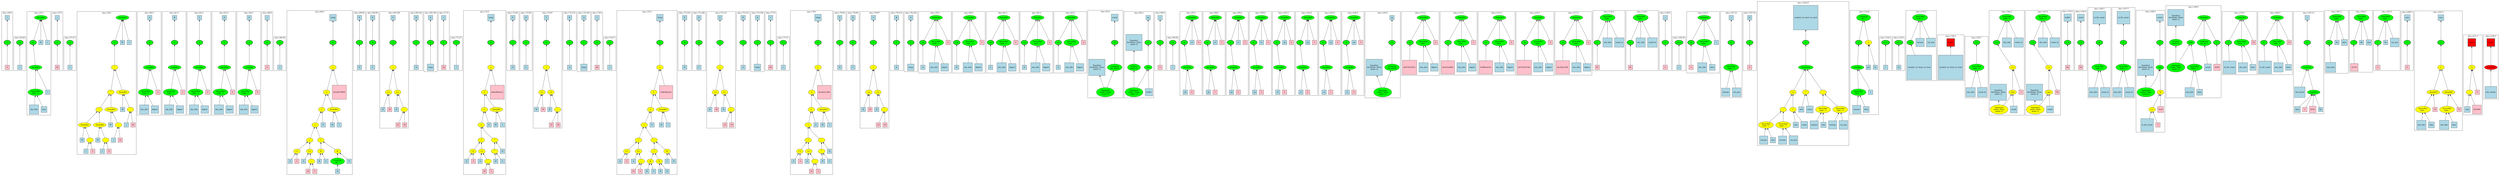 strict graph "" {
	graph [bb="0,0,17934,1253.7",
		newrank=true
	];
	node [label="\N"];
	{
		graph [rank=same,
			rankdir=LR
		];
		rank2	[height=0.5,
			label="",
			pos="0.5,966.69",
			style=invis,
			width=0.013889];
		215	[fillcolor=green,
			height=0.5,
			label="=",
			pos="46.5,966.69",
			style="filled,bold",
			width=0.75];
		rank2 -- 215	[pos="1.2188,966.69 7.2327,966.69 13.247,966.69 19.26,966.69",
			style=invis];
		221	[fillcolor=green,
			height=0.5,
			label="++",
			pos="128.5,966.69",
			style="filled,bold",
			width=0.75];
		215 -- 221	[pos="73.727,966.69 82.855,966.69 91.984,966.69 101.11,966.69",
			style=invis];
		223	[fillcolor=green,
			height=0.5,
			label="=",
			pos="211.5,966.69",
			style="filled,bold",
			width=0.75];
		221 -- 223	[pos="155.73,966.69 165.32,966.69 174.9,966.69 184.49,966.69",
			style=invis];
		234	[fillcolor=green,
			height=0.5,
			label="=",
			pos="398.5,966.69",
			style="filled,bold",
			width=0.75];
		223 -- 234	[pos="217.05,984.59 223.48,1001.9 235.91,1027.1 256.5,1038.4 292.67,1058.5 312.95,1057.7 349.5,1038.4 370.98,1027.1 384.82,1001.6 392.14,\
984.32",
			style=invis];
		240	[fillcolor=green,
			height=0.5,
			label="++",
			pos="481.5,966.69",
			style="filled,bold",
			width=0.75];
		234 -- 240	[pos="425.73,966.69 435.32,966.69 444.9,966.69 454.49,966.69",
			style=invis];
		242	[fillcolor=green,
			height=0.5,
			label="=",
			pos="799.5,966.69",
			style="filled,bold",
			width=0.75];
		240 -- 242	[pos="508.52,966.69 596.42,966.69 684.32,966.69 772.22,966.69",
			style=invis];
		269	[fillcolor=green,
			height=0.5,
			label="=",
			pos="1066.5,966.69",
			style="filled,bold",
			width=0.75];
		242 -- 269	[pos="805.05,984.59 811.48,1001.9 823.91,1027.1 844.5,1038.4 892.72,1065.1 916.12,1055.6 968.5,1038.4 1002.4,1027.4 1034.2,999.65 1052,\
982.08",
			style=invis];
		276	[fillcolor=green,
			height=0.5,
			label="=",
			pos="1240.5,966.69",
			style="filled,bold",
			width=0.75];
		269 -- 276	[pos="1093.7,966.69 1133.5,966.69 1173.4,966.69 1213.3,966.69",
			style=invis];
		283	[fillcolor=green,
			height=0.5,
			label="=",
			pos="1414.5,966.69",
			style="filled,bold",
			width=0.75];
		276 -- 283	[pos="1267.7,966.69 1307.5,966.69 1347.4,966.69 1387.3,966.69",
			style=invis];
		290	[fillcolor=green,
			height=0.5,
			label="=",
			pos="1588.5,966.69",
			style="filled,bold",
			width=0.75];
		283 -- 290	[pos="1441.7,966.69 1481.5,966.69 1521.4,966.69 1561.3,966.69",
			style=invis];
		297	[fillcolor=green,
			height=0.5,
			label="=",
			pos="1762.5,966.69",
			style="filled,bold",
			width=0.75];
		290 -- 297	[pos="1615.7,966.69 1655.5,966.69 1695.4,966.69 1735.3,966.69",
			style=invis];
		306	[fillcolor=green,
			height=0.5,
			label="=",
			pos="1887.5,966.69",
			style="filled,bold",
			width=0.75];
		297 -- 306	[pos="1789.8,966.69 1813.4,966.69 1836.9,966.69 1860.4,966.69",
			style=invis];
		312	[fillcolor=green,
			height=0.5,
			label="++",
			pos="1970.5,966.69",
			style="filled,bold",
			width=0.75];
		306 -- 312	[pos="1914.7,966.69 1924.3,966.69 1933.9,966.69 1943.5,966.69",
			style=invis];
		314	[fillcolor=green,
			height=0.5,
			label="=",
			pos="2384.5,966.69",
			style="filled,bold",
			width=0.75];
		312 -- 314	[pos="1997.6,966.69 2117.5,966.69 2237.4,966.69 2357.3,966.69",
			style=invis];
		342	[fillcolor=green,
			height=0.5,
			label="=",
			pos="2571.5,966.69",
			style="filled,bold",
			width=0.75];
		314 -- 342	[pos="2411.5,966.69 2455.8,966.69 2500.1,966.69 2544.3,966.69",
			style=invis];
		345	[fillcolor=green,
			height=0.5,
			label="=",
			pos="2658.5,966.69",
			style="filled,bold",
			width=0.75];
		342 -- 345	[pos="2598.7,966.69 2609.6,966.69 2620.5,966.69 2631.4,966.69",
			style=invis];
		348	[fillcolor=green,
			height=0.5,
			label="=",
			pos="2813.5,966.69",
			style="filled,bold",
			width=0.75];
		345 -- 348	[pos="2685.7,966.69 2719.2,966.69 2752.6,966.69 2786.1,966.69",
			style=invis];
		359	[fillcolor=green,
			height=0.5,
			label="=",
			pos="2989.5,966.69",
			style="filled,bold",
			width=0.75];
		348 -- 359	[pos="2840.7,966.69 2881.3,966.69 2921.9,966.69 2962.5,966.69",
			style=invis];
		362	[fillcolor=green,
			height=0.5,
			label="=",
			pos="3083.5,966.69",
			style="filled,bold",
			width=0.75];
		359 -- 362	[pos="3016.7,966.69 3029.9,966.69 3043.1,966.69 3056.4,966.69",
			style=invis];
		367	[fillcolor=green,
			height=0.5,
			label="=",
			pos="3170.5,966.69",
			style="filled,bold",
			width=0.75];
		362 -- 367	[pos="3110.7,966.69 3121.6,966.69 3132.5,966.69 3143.4,966.69",
			style=invis];
		373	[fillcolor=green,
			height=0.5,
			label="++",
			pos="3253.5,966.69",
			style="filled,bold",
			width=0.75];
		367 -- 373	[pos="3197.7,966.69 3207.3,966.69 3216.9,966.69 3226.5,966.69",
			style=invis];
		375	[fillcolor=green,
			height=0.5,
			label="=",
			pos="3536.5,966.69",
			style="filled,bold",
			width=0.75];
		373 -- 375	[pos="3280.6,966.69 3356.7,966.69 3432.9,966.69 3509,966.69",
			style=invis];
		400	[fillcolor=green,
			height=0.5,
			label="=",
			pos="3688.5,966.69",
			style="filled,bold",
			width=0.75];
		375 -- 400	[pos="3563.5,966.69 3596.1,966.69 3628.6,966.69 3661.2,966.69",
			style=invis];
		403	[fillcolor=green,
			height=0.5,
			label="=",
			pos="3775.5,966.69",
			style="filled,bold",
			width=0.75];
		400 -- 403	[pos="3715.7,966.69 3726.6,966.69 3737.5,966.69 3748.4,966.69",
			style=invis];
		406	[fillcolor=green,
			height=0.5,
			label="=",
			pos="3930.5,966.69",
			style="filled,bold",
			width=0.75];
		403 -- 406	[pos="3802.7,966.69 3836.2,966.69 3869.6,966.69 3903.1,966.69",
			style=invis];
		417	[fillcolor=green,
			height=0.5,
			label="=",
			pos="4106.5,966.69",
			style="filled,bold",
			width=0.75];
		406 -- 417	[pos="3957.7,966.69 3998.3,966.69 4038.9,966.69 4079.5,966.69",
			style=invis];
		420	[fillcolor=green,
			height=0.5,
			label="=",
			pos="4200.5,966.69",
			style="filled,bold",
			width=0.75];
		417 -- 420	[pos="4133.7,966.69 4146.9,966.69 4160.1,966.69 4173.4,966.69",
			style=invis];
		425	[fillcolor=green,
			height=0.5,
			label="=",
			pos="4287.5,966.69",
			style="filled,bold",
			width=0.75];
		420 -- 425	[pos="4227.7,966.69 4238.6,966.69 4249.5,966.69 4260.4,966.69",
			style=invis];
		431	[fillcolor=green,
			height=0.5,
			label="++",
			pos="4370.5,966.69",
			style="filled,bold",
			width=0.75];
		425 -- 431	[pos="4314.7,966.69 4324.3,966.69 4333.9,966.69 4343.5,966.69",
			style=invis];
		433	[fillcolor=green,
			height=0.5,
			label="=",
			pos="4771.5,966.69",
			style="filled,bold",
			width=0.75];
		431 -- 433	[pos="4397.5,966.69 4513.2,966.69 4628.8,966.69 4744.5,966.69",
			style=invis];
		464	[fillcolor=green,
			height=0.5,
			label="=",
			pos="4953.5,966.69",
			style="filled,bold",
			width=0.75];
		433 -- 464	[pos="4798.5,966.69 4841.1,966.69 4883.7,966.69 4926.3,966.69",
			style=invis];
		467	[fillcolor=green,
			height=0.5,
			label="=",
			pos="5047.5,966.69",
			style="filled,bold",
			width=0.75];
		464 -- 467	[pos="4980.7,966.69 4993.9,966.69 5007.1,966.69 5020.4,966.69",
			style=invis];
		470	[fillcolor=green,
			height=0.5,
			label="=",
			pos="5205.5,966.69",
			style="filled,bold",
			width=0.75];
		467 -- 470	[pos="5074.7,966.69 5109.2,966.69 5143.8,966.69 5178.4,966.69",
			style=invis];
		481	[fillcolor=green,
			height=0.5,
			label="=",
			pos="5381.5,966.69",
			style="filled,bold",
			width=0.75];
		470 -- 481	[pos="5232.7,966.69 5273.3,966.69 5313.9,966.69 5354.5,966.69",
			style=invis];
		484	[fillcolor=green,
			height=0.5,
			label="=",
			pos="5475.5,966.69",
			style="filled,bold",
			width=0.75];
		481 -- 484	[pos="5408.7,966.69 5421.9,966.69 5435.1,966.69 5448.4,966.69",
			style=invis];
		489	[fillcolor=green,
			height=0.5,
			label="=",
			pos="5562.5,966.69",
			style="filled,bold",
			width=0.75];
		484 -- 489	[pos="5502.7,966.69 5513.6,966.69 5524.5,966.69 5535.4,966.69",
			style=invis];
		495	[fillcolor=green,
			height=0.5,
			label="++",
			pos="5645.5,966.69",
			style="filled,bold",
			width=0.75];
		489 -- 495	[pos="5589.7,966.69 5599.3,966.69 5608.9,966.69 5618.5,966.69",
			style=invis];
		497	[fillcolor=green,
			height=0.5,
			label="=",
			pos="5928.5,966.69",
			style="filled,bold",
			width=0.75];
		495 -- 497	[pos="5672.6,966.69 5748.7,966.69 5824.9,966.69 5901,966.69",
			style=invis];
		522	[fillcolor=green,
			height=0.5,
			label="=",
			pos="6080.5,966.69",
			style="filled,bold",
			width=0.75];
		497 -- 522	[pos="5955.5,966.69 5988.1,966.69 6020.6,966.69 6053.2,966.69",
			style=invis];
		525	[fillcolor=green,
			height=0.5,
			label="=",
			pos="6167.5,966.69",
			style="filled,bold",
			width=0.75];
		522 -- 525	[pos="6107.7,966.69 6118.6,966.69 6129.5,966.69 6140.4,966.69",
			style=invis];
		528	[fillcolor=green,
			height=0.5,
			label="=",
			pos="6322.5,966.69",
			style="filled,bold",
			width=0.75];
		525 -- 528	[pos="6194.7,966.69 6228.2,966.69 6261.6,966.69 6295.1,966.69",
			style=invis];
		539	[fillcolor=green,
			height=0.5,
			label="=",
			pos="6498.5,966.69",
			style="filled,bold",
			width=0.75];
		528 -- 539	[pos="6349.7,966.69 6390.3,966.69 6430.9,966.69 6471.5,966.69",
			style=invis];
		542	[fillcolor=green,
			height=0.5,
			label="=",
			pos="6592.5,966.69",
			style="filled,bold",
			width=0.75];
		539 -- 542	[pos="6525.7,966.69 6538.9,966.69 6552.1,966.69 6565.4,966.69",
			style=invis];
		545	[fillcolor=green,
			height=0.5,
			label="+=",
			pos="6678.5,966.69",
			style="filled,bold",
			width=0.75];
		542 -- 545	[pos="6619.7,966.69 6630.3,966.69 6640.8,966.69 6651.4,966.69",
			style=invis];
		552	[fillcolor=green,
			height=0.5,
			label="+=",
			pos="6924.5,966.69",
			style="filled,bold",
			width=0.75];
		545 -- 552	[pos="6684.1,984.59 6690.5,1001.9 6702.9,1027.1 6723.5,1038.4 6753.3,1054.9 6846.5,1054.5 6876.5,1038.4 6897.8,1027.1 6911.3,1001.6 6918.4,\
984.31",
			style=invis];
		559	[fillcolor=green,
			height=0.5,
			label="+=",
			pos="7170.5,966.69",
			style="filled,bold",
			width=0.75];
		552 -- 559	[pos="6930.1,984.59 6936.5,1001.9 6948.9,1027.1 6969.5,1038.4 6999.3,1054.9 7092.5,1054.5 7122.5,1038.4 7143.8,1027.1 7157.3,1001.6 7164.4,\
984.31",
			style=invis];
		566	[fillcolor=green,
			height=0.5,
			label="+=",
			pos="7416.5,966.69",
			style="filled,bold",
			width=0.75];
		559 -- 566	[pos="7176.1,984.59 7182.5,1001.9 7194.9,1027.1 7215.5,1038.4 7245.3,1054.9 7338.5,1054.5 7368.5,1038.4 7389.8,1027.1 7403.3,1001.6 7410.4,\
984.31",
			style=invis];
		573	[fillcolor=green,
			height=0.5,
			label="+=",
			pos="7662.5,966.69",
			style="filled,bold",
			width=0.75];
		566 -- 573	[pos="7422.1,984.59 7428.5,1001.9 7440.9,1027.1 7461.5,1038.4 7491.3,1054.9 7584.5,1054.5 7614.5,1038.4 7635.8,1027.1 7649.3,1001.6 7656.4,\
984.31",
			style=invis];
		606	[fillcolor=green,
			height=0.5,
			label="/=",
			pos="8054.5,966.69",
			style="filled,bold",
			width=0.75];
		573 -- 606	[pos="7668.1,984.59 7674.5,1001.9 7686.9,1027.1 7707.5,1038.4 7737.3,1054.9 7827,1044.4 7860.5,1038.4 7925.7,1026.8 7997.7,994.65 8032.8,\
977.63",
			style=invis];
		612	[fillcolor=green,
			height=0.5,
			label="=",
			pos="8285.5,966.69",
			style="filled,bold",
			width=0.75];
		606 -- 612	[pos="8064.9,983.54 8076.9,1001 8098.2,1027.4 8124.5,1038.4 8171.6,1058.3 8194.7,1063 8239.5,1038.4 8260.3,1027.1 8273,1001.9 8279.7,984.6",
			style=invis];
		622	[fillcolor=green,
			height=0.5,
			label="=",
			pos="8365.5,966.69",
			style="filled,bold",
			width=0.75];
		612 -- 622	[pos="8312.7,966.69 8321.2,966.69 8329.7,966.69 8338.3,966.69",
			style=invis];
		628	[fillcolor=green,
			height=0.5,
			label="++",
			pos="8448.5,966.69",
			style="filled,bold",
			width=0.75];
		622 -- 628	[pos="8392.7,966.69 8402.3,966.69 8411.9,966.69 8421.5,966.69",
			style=invis];
		631	[fillcolor=green,
			height=0.5,
			label="=",
			pos="8531.5,966.69",
			style="filled,bold",
			width=0.75];
		628 -- 631	[pos="8475.7,966.69 8485.3,966.69 8494.9,966.69 8504.5,966.69",
			style=invis];
		638	[fillcolor=green,
			height=0.5,
			label="=",
			pos="8717.5,966.69",
			style="filled,bold",
			width=0.75];
		631 -- 638	[pos="8537.1,984.59 8543.5,1001.9 8555.9,1027.1 8576.5,1038.4 8612.7,1058.5 8633,1057.9 8669.5,1038.4 8690.8,1027.1 8704.3,1001.6 8711.4,\
984.31",
			style=invis];
		645	[fillcolor=green,
			height=0.5,
			label="=",
			pos="8903.5,966.69",
			style="filled,bold",
			width=0.75];
		638 -- 645	[pos="8723.1,984.59 8729.5,1001.9 8741.9,1027.1 8762.5,1038.4 8798.7,1058.5 8819,1057.9 8855.5,1038.4 8876.8,1027.1 8890.3,1001.6 8897.4,\
984.31",
			style=invis];
		652	[fillcolor=green,
			height=0.5,
			label="=",
			pos="9089.5,966.69",
			style="filled,bold",
			width=0.75];
		645 -- 652	[pos="8909.1,984.59 8915.5,1001.9 8927.9,1027.1 8948.5,1038.4 8984.7,1058.5 9005,1057.9 9041.5,1038.4 9062.8,1027.1 9076.3,1001.6 9083.4,\
984.31",
			style=invis];
		659	[fillcolor=green,
			height=0.5,
			label="=",
			pos="9275.5,966.69",
			style="filled,bold",
			width=0.75];
		652 -- 659	[pos="9095.1,984.59 9101.5,1001.9 9113.9,1027.1 9134.5,1038.4 9170.7,1058.5 9191,1057.9 9227.5,1038.4 9248.8,1027.1 9262.3,1001.6 9269.4,\
984.31",
			style=invis];
		666	[fillcolor=green,
			height=0.5,
			label="=",
			pos="9461.5,966.69",
			style="filled,bold",
			width=0.75];
		659 -- 666	[pos="9281.1,984.59 9287.5,1001.9 9299.9,1027.1 9320.5,1038.4 9356.7,1058.5 9377,1057.9 9413.5,1038.4 9434.8,1027.1 9448.3,1001.6 9455.4,\
984.31",
			style=invis];
		673	[fillcolor=green,
			height=0.5,
			label="=",
			pos="9647.5,966.69",
			style="filled,bold",
			width=0.75];
		666 -- 673	[pos="9467.1,984.59 9473.5,1001.9 9485.9,1027.1 9506.5,1038.4 9542.7,1058.5 9563,1057.9 9599.5,1038.4 9620.8,1027.1 9634.3,1001.6 9641.4,\
984.31",
			style=invis];
		680	[fillcolor=green,
			height=0.5,
			label="=",
			pos="9833.5,966.69",
			style="filled,bold",
			width=0.75];
		673 -- 680	[pos="9653.1,984.59 9659.5,1001.9 9671.9,1027.1 9692.5,1038.4 9728.7,1058.5 9749,1057.9 9785.5,1038.4 9806.8,1027.1 9820.3,1001.6 9827.4,\
984.31",
			style=invis];
		687	[fillcolor=green,
			height=0.5,
			label="+=",
			pos="10166,966.69",
			style="filled,bold",
			width=0.75];
		680 -- 687	[pos="9839.1,984.59 9845.5,1001.9 9857.9,1027.1 9878.5,1038.4 9914.7,1058.5 9930.8,1045.7 9971.5,1038.4 10037,1026.8 10109,994.65 10144,\
977.63",
			style=invis];
		706	[fillcolor=green,
			height=0.5,
			label="=",
			pos="10284,966.69",
			style="filled,bold",
			width=0.75];
		687 -- 706	[pos="10193,966.69 10214,966.69 10236,966.69 10257,966.69",
			style=invis];
		713	[fillcolor=green,
			height=0.5,
			label="=",
			pos="10546,966.69",
			style="filled,bold",
			width=0.75];
		706 -- 713	[pos="10290,984.59 10296,1001.9 10309,1027.1 10330,1038.4 10359,1054.9 10452,1052.5 10482,1038.4 10507,1027.3 10526,1001.3 10536,983.81",
			style=invis];
		720	[fillcolor=green,
			height=0.5,
			label="=",
			pos="10806,966.69",
			style="filled,bold",
			width=0.75];
		713 -- 720	[pos="10551,984.59 10557,1001.9 10570,1027.1 10590,1038.4 10620,1054.9 10713,1052.5 10744,1038.4 10768,1027.3 10787,1001.3 10797,983.81",
			style=invis];
		727	[fillcolor=green,
			height=0.5,
			label="=",
			pos="11072,966.69",
			style="filled,bold",
			width=0.75];
		720 -- 727	[pos="10812,984.59 10818,1001.9 10831,1027.1 10852,1038.4 10881,1054.9 10973,1052 11004,1038.4 11030,1027.3 11050,1001 11062,983.52",
			style=invis];
		734	[fillcolor=green,
			height=0.5,
			label="=",
			pos="11334,966.69",
			style="filled,bold",
			width=0.75];
		727 -- 734	[pos="11077,984.59 11083,1001.9 11096,1027.1 11116,1038.4 11146,1054.9 11238,1052.3 11270,1038.4 11294,1027.3 11313,1001.3 11324,983.82",
			style=invis];
		741	[fillcolor=green,
			height=0.5,
			label="=",
			pos="11580,966.69",
			style="filled,bold",
			width=0.75];
		734 -- 741	[pos="11339,984.59 11345,1001.9 11358,1027.1 11378,1038.4 11408,1054.9 11502,1054.5 11532,1038.4 11553,1027.1 11566,1001.6 11573,984.31",
			style=invis];
		746	[fillcolor=green,
			height=0.5,
			label="=",
			pos="11822,966.69",
			style="filled,bold",
			width=0.75];
		741 -- 746	[pos="11585,984.6 11592,1001.9 11605,1027.1 11626,1038.4 11654,1054.2 11744,1053.9 11774,1038.4 11795,1027.1 11808,1001.6 11815,984.31",
			style=invis];
		752	[fillcolor=green,
			height=0.5,
			label="=",
			pos="12068,966.69",
			style="filled,bold",
			width=0.75];
		746 -- 752	[pos="11827,984.6 11834,1001.9 11847,1027.1 11868,1038.4 11896,1054.2 11986,1053.4 12016,1038.4 12038,1027.2 12052,1001.7 12060,984.35",
			style=invis];
		758	[fillcolor=green,
			height=0.5,
			label="p++",
			pos="12158,966.69",
			style="filled,bold",
			width=0.75];
		752 -- 758	[pos="12095,966.69 12107,966.69 12119,966.69 12131,966.69",
			style=invis];
		760	[fillcolor=green,
			height=0.5,
			label="=",
			pos="12244,966.69",
			style="filled,bold",
			width=0.75];
		758 -- 760	[pos="12186,966.69 12196,966.69 12207,966.69 12217,966.69",
			style=invis];
		788	[fillcolor=green,
			height=0.5,
			label="=",
			pos="12528,966.69",
			style="filled,bold",
			width=0.75];
		760 -- 788	[pos="12250,984.59 12256,1001.9 12269,1027.1 12290,1038.4 12319,1054.9 12411,1050 12442,1038.4 12473,1027.4 12500,1000.2 12516,982.67",
			style=invis];
		794	[fillcolor=green,
			height=0.5,
			label="=",
			pos="12654,966.69",
			style="filled,bold",
			width=0.75];
		788 -- 794	[pos="12556,966.69 12579,966.69 12603,966.69 12626,966.69",
			style=invis];
		798	[fillcolor=green,
			height=0.5,
			label="=",
			pos="13038,966.69",
			style="filled,bold",
			width=0.75];
		794 -- 798	[pos="12681,966.69 12791,966.69 12901,966.69 13011,966.69",
			style=invis];
		833	[fillcolor=green,
			height=0.5,
			label="=",
			pos="13392,966.69",
			style="filled,bold",
			width=0.75];
		798 -- 833	[pos="13066,966.69 13166,966.69 13266,966.69 13365,966.69",
			style=invis];
		843	[fillcolor=green,
			height=0.5,
			label="p++",
			pos="13596,966.69",
			style="filled,bold",
			width=0.75];
		833 -- 843	[pos="13399,984.32 13406,1001.6 13420,1027.1 13442,1038.4 13482,1059.6 13503,1059 13544,1038.4 13566,1027.2 13580,1001.7 13588,984.35",
			style=invis];
		845	[fillcolor=green,
			height=0.5,
			label="p++",
			pos="13682,966.69",
			style="filled,bold",
			width=0.75];
		843 -- 845	[pos="13623,966.69 13634,966.69 13644,966.69 13655,966.69",
			style=invis];
		847	[fillcolor=green,
			height=0.5,
			label="+=",
			pos="13766,966.69",
			style="filled,bold",
			width=0.75];
		845 -- 847	[pos="13710,966.69 13719,966.69 13729,966.69 13738,966.69",
			style=invis];
		852	[fillcolor=red,
			height=0.65278,
			label="\<ret\>",
			pos="14046,966.69",
			shape=square,
			style="filled,bold",
			width=0.65278];
		847 -- 852	[pos="13771,984.6 13778,1001.9 13791,1027.1 13812,1038.4 13837,1052.6 13916,1047.4 13944,1038.4 13974,1029 14003,1007.2 14022,990.12",
			style=invis];
		888	[fillcolor=green,
			height=0.5,
			label="++",
			pos="14222,966.69",
			style="filled,bold",
			width=0.75];
		852 -- 888	[pos="14069,966.69 14111,966.69 14153,966.69 14195,966.69",
			style=invis];
		892	[fillcolor=green,
			height=0.5,
			label="+=",
			pos="14360,966.69",
			style="filled,bold",
			width=0.75];
		888 -- 892	[pos="14250,966.69 14278,966.69 14305,966.69 14333,966.69",
			style=invis];
		903	[fillcolor=green,
			height=0.5,
			label="+=",
			pos="14616,966.69",
			style="filled,bold",
			width=0.75];
		892 -- 903	[pos="14366,984.6 14373,1001.9 14386,1027.1 14406,1038.4 14435,1054.2 14525,1052.1 14554,1038.4 14579,1027.3 14597,1001.2 14608,983.8",
			style=invis];
		939	[fillcolor=green,
			height=0.5,
			label="+=",
			pos="14862,966.69",
			style="filled,bold",
			width=0.75];
		903 -- 939	[pos="14622,984.6 14629,1001.9 14642,1027.1 14662,1038.4 14691,1054.2 14781,1053.4 14810,1038.4 14833,1027.2 14847,1001.7 14855,984.35",
			style=invis];
		942	[fillcolor=green,
			height=0.5,
			label="-=",
			pos="14950,966.69",
			style="filled,bold",
			width=0.75];
		939 -- 942	[pos="14890,966.69 14901,966.69 14911,966.69 14922,966.69",
			style=invis];
		973	[fillcolor=green,
			height=0.5,
			label="=",
			pos="15078,966.69",
			style="filled,bold",
			width=0.75];
		942 -- 973	[pos="14977,966.69 15002,966.69 15027,966.69 15051,966.69",
			style=invis];
		978	[fillcolor=green,
			height=0.5,
			label="=",
			pos="15248,966.69",
			style="filled,bold",
			width=0.75];
		973 -- 978	[pos="15106,966.69 15144,966.69 15183,966.69 15221,966.69",
			style=invis];
		983	[fillcolor=green,
			height=0.5,
			label="=",
			pos="15506,966.69",
			style="filled,bold",
			width=0.75];
		978 -- 983	[pos="15276,966.69 15343,966.69 15411,966.69 15478,966.69",
			style=invis];
		994	[fillcolor=green,
			height=0.5,
			label="=",
			pos="15892,966.69",
			style="filled,bold",
			width=0.75];
		983 -- 994	[pos="15512,984.34 15520,1001.7 15535,1027.2 15556,1038.4 15585,1053.3 15819,1054.1 15848,1038.4 15868,1027.1 15881,1001.9 15887,984.59",
			style=invis];
		1075	[fillcolor=green,
			height=0.5,
			label="=",
			pos="15972,966.69",
			style="filled,bold",
			width=0.75];
		994 -- 1075	[pos="15920,966.69 15928,966.69 15937,966.69 15945,966.69",
			style=invis];
		1082	[fillcolor=green,
			height=0.5,
			label="=",
			pos="16220,966.69",
			style="filled,bold",
			width=0.75];
		1075 -- 1082	[pos="15978,984.59 15984,1001.9 15997,1027.1 16018,1038.4 16047,1054.9 16140,1054.2 16170,1038.4 16192,1027.1 16206,1001.7 16214,984.33",
			style=invis];
		1119	[fillcolor=green,
			height=0.5,
			label="=",
			pos="16526,966.69",
			style="filled,bold",
			width=0.75];
		1082 -- 1119	[pos="16226,984.59 16232,1001.9 16245,1027.1 16266,1038.4 16295,1054.9 16386,1048.3 16418,1038.4 16455,1027.3 16491,999.04 16510,981.49",
			style=invis];
		1153	[fillcolor=green,
			height=0.5,
			label="=",
			pos="16700,966.69",
			style="filled,bold",
			width=0.75];
		1119 -- 1153	[pos="16553,966.69 16593,966.69 16633,966.69 16673,966.69",
			style=invis];
		1158	[fillcolor=green,
			height=0.5,
			label="=",
			pos="16890,966.69",
			style="filled,bold",
			width=0.75];
		1153 -- 1158	[pos="16706,984.59 16712,1001.9 16725,1027.1 16746,1038.4 16783,1059.3 16804,1058.8 16842,1038.4 16864,1027.1 16877,1001.6 16884,984.31",
			style=invis];
		1163	[fillcolor=green,
			height=0.5,
			label="=",
			pos="17078,966.69",
			style="filled,bold",
			width=0.75];
		1158 -- 1163	[pos="16896,984.59 16902,1001.9 16915,1027.1 16936,1038.4 16972,1058.9 16993,1058.3 17030,1038.4 17052,1027.1 17065,1001.6 17072,984.31",
			style=invis];
		1185	[fillcolor=green,
			height=0.5,
			label="=",
			pos="17292,966.69",
			style="filled,bold",
			width=0.75];
		1163 -- 1185	[pos="17084,984.59 17090,1001.9 17103,1027.1 17124,1038.4 17146,1051 17217,1050.3 17240,1038.4 17263,1027.2 17277,1001.7 17285,984.35",
			style=invis];
		1189	[fillcolor=green,
			height=0.5,
			label="=",
			pos="17522,966.69",
			style="filled,bold",
			width=0.75];
		1185 -- 1189	[pos="17320,966.69 17378,966.69 17437,966.69 17495,966.69",
			style=invis];
		1202	[fillcolor=red,
			height=0.65278,
			label="\<ret\>",
			pos="17750,966.69",
			shape=square,
			style="filled,bold",
			width=0.65278];
		1189 -- 1202	[pos="17550,966.69 17609,966.69 17668,966.69 17727,966.69",
			style=invis];
		1222	[fillcolor=red,
			height=0.65278,
			label="\<ret\>",
			pos="17874,966.69",
			shape=square,
			style="filled,bold",
			width=0.65278];
		1202 -- 1222	[pos="17774,966.69 17799,966.69 17825,966.69 17850,966.69",
			style=invis];
		end	[height=0.5,
			label="",
			pos="17934,966.69",
			style=invis,
			width=0.013889];
		1222 -- end	[pos="17897,966.69 17909,966.69 17921,966.69 17933,966.69",
			style=invis];
	}
	subgraph cluster359 {
		graph [bb="2946.5,772.19,3032.5,1184.2",
			label="sha.c:69:142",
			lheight=0.21,
			lp="2989.5,1172.7",
			lwidth=0.97
		];
		359;
		361	[fillcolor=lightblue,
			height=0.5,
			label=A,
			pos="2989.5,798.19",
			shape=square,
			style=filled,
			width=0.5];
		359 -- 361	[dir=back,
			pos="s,2989.5,948.5 2989.5,938.19 2989.5,903.65 2989.5,845.44 2989.5,816.54"];
		360	[fillcolor=lightblue,
			height=0.5,
			label=B,
			pos="2989.5,1135.2",
			shape=square,
			style=filled,
			width=0.5];
		360 -- 359	[dir=back,
			pos="s,2989.5,1117 2989.5,1106.7 2989.5,1072.2 2989.5,1013.9 2989.5,985.04"];
	}
	subgraph cluster362 {
		graph [bb="3040.5,768.19,3126.5,1184.2",
			label="sha.c:69:149",
			lheight=0.21,
			lp="3083.5,1172.7",
			lwidth=0.97
		];
		362;
		364	[fillcolor=lightblue,
			height=0.61111,
			label=temp,
			pos="3083.5,798.19",
			shape=square,
			style=filled,
			width=0.61111];
		362 -- 364	[dir=back,
			pos="s,3083.5,948.5 3083.5,938.2 3083.5,905.16 3083.5,850.43 3083.5,820.45"];
		363	[fillcolor=lightblue,
			height=0.5,
			label=A,
			pos="3083.5,1135.2",
			shape=square,
			style=filled,
			width=0.5];
		363 -- 362	[dir=back,
			pos="s,3083.5,1117 3083.5,1106.7 3083.5,1072.2 3083.5,1013.9 3083.5,985.04"];
	}
	subgraph cluster367 {
		graph [bb="3134.5,772.19,3206.5,1184.2",
			label="sha.c:71:9",
			lheight=0.21,
			lp="3170.5,1172.7",
			lwidth=0.78
		];
		367;
		369	[fillcolor=pink,
			height=0.5,
			label=20,
			pos="3170.5,798.19",
			shape=square,
			style=filled,
			width=0.5];
		367 -- 369	[dir=back,
			pos="s,3170.5,948.5 3170.5,938.19 3170.5,903.65 3170.5,845.44 3170.5,816.54"];
		368	[fillcolor=lightblue,
			height=0.5,
			label=i,
			pos="3170.5,1135.2",
			shape=square,
			style=filled,
			width=0.5];
		368 -- 367	[dir=back,
			pos="s,3170.5,1117 3170.5,1106.7 3170.5,1072.2 3170.5,1013.9 3170.5,985.04"];
	}
	subgraph cluster373 {
		graph [bb="3214.5,772.19,3293.5,1015.7",
			label="sha.c:71:27",
			lheight=0.21,
			lp="3254,1004.2",
			lwidth=0.88
		];
		373;
		374	[fillcolor=lightblue,
			height=0.5,
			label=i,
			pos="3253.5,798.19",
			shape=square,
			style=filled,
			width=0.5];
		373 -- 374	[dir=back,
			pos="s,3253.5,948.5 3253.5,938.19 3253.5,903.65 3253.5,845.44 3253.5,816.54"];
	}
	subgraph cluster375 {
		graph [bb="3301.5,8,3641.5,1188.2",
			label="sha.c:72:5",
			lheight=0.21,
			lp="3471.5,1176.7",
			lwidth=0.78
		];
		375;
		377	[fillcolor=yellow,
			height=0.5,
			label="+",
			pos="3536.5,798.19",
			style=filled,
			width=0.75];
		375 -- 377	[dir=back,
			pos="s,3536.5,948.5 3536.5,938.19 3536.5,903.65 3536.5,845.44 3536.5,816.54"];
		378	[fillcolor=yellow,
			height=0.5,
			label="+",
			pos="3491.5,629.69",
			style=filled,
			width=0.75];
		377 -- 378	[dir=back,
			pos="s,3531.9,780.31 3529.3,770.42 3519.9,735.82 3503.9,676.57 3496.1,647.62"];
		399	[fillcolor=pink,
			height=1.25,
			label="0x6ed9eba1L",
			pos="3581.5,629.69",
			shape=square,
			style=filled,
			width=1.25];
		377 -- 399	[dir=back,
			pos="s,3541.1,780.31 3543.7,770.49 3550.7,744.69 3561.4,705.15 3569.6,674.7"];
		379	[fillcolor=yellow,
			height=0.5,
			label="+",
			pos="3485.5,503.22",
			style=filled,
			width=0.75];
		378 -- 379	[dir=back,
			pos="s,3490.7,611.65 3490.2,601.61 3489,577.25 3487.3,542.2 3486.3,521.46"];
		396	[fillcolor=yellow,
			height=0.5,
			label=ArrayRef,
			pos="3574.5,503.22",
			style=filled,
			width=1.2277];
		378 -- 396	[dir=back,
			pos="s,3502,612.93 3507.6,604.51 3524,579.95 3548.9,542.56 3563.3,521.04"];
		376	[fillcolor=lightblue,
			height=0.61111,
			label=temp,
			pos="3536.5,1135.2",
			shape=square,
			style=filled,
			width=0.61111];
		376 -- 375	[dir=back,
			pos="s,3536.5,1113.1 3536.5,1103 3536.5,1068.1 3536.5,1013 3536.5,985.07"];
		380	[fillcolor=yellow,
			height=0.5,
			label="+",
			pos="3444.5,387.24",
			style=filled,
			width=0.75];
		379 -- 380	[dir=back,
			pos="s,3479.5,485.4 3476,475.77 3468.1,453.99 3457.3,423.76 3450.6,405.13"];
		395	[fillcolor=lightblue,
			height=0.5,
			label=E,
			pos="3507.5,387.24",
			shape=square,
			style=filled,
			width=0.5];
		379 -- 395	[dir=back,
			pos="s,3488.8,484.91 3490.8,475.01 3494.9,453.37 3500.6,423.77 3504.2,405.34"];
		397	[fillcolor=lightblue,
			height=0.5,
			label=W,
			pos="3561.5,387.24",
			shape=square,
			style=filled,
			width=0.5];
		396 -- 397	[dir=back,
			pos="s,3572.5,484.91 3571.4,474.71 3568.9,453.1 3565.5,423.69 3563.5,405.34"];
		398	[fillcolor=lightblue,
			height=0.5,
			label=i,
			pos="3615.5,387.24",
			shape=square,
			style=filled,
			width=0.5];
		396 -- 398	[dir=back,
			pos="s,3580.7,484.91 3584.2,475.3 3592,453.64 3602.7,423.86 3609.3,405.34"];
		381	[fillcolor=yellow,
			height=0.5,
			label="|",
			pos="3444.5,279.24",
			style=filled,
			width=0.75];
		380 -- 381	[dir=back,
			pos="s,3444.5,369.21 3444.5,359.17 3444.5,339.79 3444.5,314.28 3444.5,297.58"];
		390	[fillcolor=yellow,
			height=0.5,
			label="^",
			pos="3552.5,279.24",
			style=filled,
			width=0.75];
		380 -- 390	[dir=back,
			pos="s,3454.5,370.21 3460.2,361.88 3466.1,353.52 3473.2,344.35 3480.5,336.74 3496.9,319.7 3518.6,303.35 3533.9,292.67"];
		382	[fillcolor=yellow,
			height=0.5,
			label="<<",
			pos="3377.5,195.74",
			style=filled,
			width=0.75];
		381 -- 382	[dir=back,
			pos="s,3431.9,262.91 3425.3,254.83 3413.9,241.06 3399.9,224.05 3390,212"];
		385	[fillcolor=yellow,
			height=0.5,
			label=">>",
			pos="3449.5,195.74",
			style=filled,
			width=0.75];
		381 -- 385	[dir=back,
			pos="s,3445.6,260.96 3446.2,250.84 3446.9,238.66 3447.8,224.69 3448.4,214"];
		391	[fillcolor=yellow,
			height=0.5,
			label="^",
			pos="3552.5,195.74",
			style=filled,
			width=0.75];
		390 -- 391	[dir=back,
			pos="s,3552.5,260.96 3552.5,250.84 3552.5,238.66 3552.5,224.69 3552.5,214"];
		394	[fillcolor=lightblue,
			height=0.5,
			label=D,
			pos="3615.5,195.74",
			shape=square,
			style=filled,
			width=0.5];
		390 -- 394	[dir=back,
			pos="s,3564.3,262.91 3570.6,254.84 3580.7,241.81 3593,225.86 3602.2,213.98"];
		383	[fillcolor=lightblue,
			height=0.5,
			label=A,
			pos="3327.5,114.87",
			shape=square,
			style=filled,
			width=0.5];
		382 -- 383	[dir=back,
			pos="s,3367.4,178.78 3361.9,170.06 3354.2,157.98 3345.2,143.75 3338.3,132.9"];
		384	[fillcolor=pink,
			height=0.5,
			label=5,
			pos="3381.5,114.87",
			shape=square,
			style=filled,
			width=0.5];
		382 -- 384	[dir=back,
			pos="s,3378.4,177.63 3378.9,167.63 3379.5,156.13 3380.1,143.07 3380.6,132.95"];
		386	[fillcolor=lightblue,
			height=0.5,
			label=A,
			pos="3435.5,114.87",
			shape=square,
			style=filled,
			width=0.5];
		385 -- 386	[dir=back,
			pos="s,3446.5,177.63 3444.7,167.63 3442.6,156.13 3440.3,143.07 3438.5,132.95"];
		387	[fillcolor=yellow,
			height=0.5,
			label="-",
			pos="3498.5,114.87",
			style=filled,
			width=0.75];
		385 -- 387	[dir=back,
			pos="s,3459.4,178.78 3464.8,170.17 3472.5,157.66 3481.8,142.81 3488.6,131.81"];
		392	[fillcolor=lightblue,
			height=0.5,
			label=B,
			pos="3561.5,114.87",
			shape=square,
			style=filled,
			width=0.5];
		391 -- 392	[dir=back,
			pos="s,3554.5,177.63 3555.6,167.63 3556.9,156.13 3558.4,143.07 3559.6,132.95"];
		393	[fillcolor=lightblue,
			height=0.5,
			label=C,
			pos="3615.5,114.87",
			shape=square,
			style=filled,
			width=0.5];
		391 -- 393	[dir=back,
			pos="s,3564.6,179.53 3571.1,171.47 3581,159.12 3592.9,144.22 3601.9,132.95"];
		388	[fillcolor=pink,
			height=0.5,
			label=32,
			pos="3471.5,34",
			shape=square,
			style=filled,
			width=0.5];
		387 -- 388	[dir=back,
			pos="s,3492.8,97.144 3489.5,87.494 3485.5,75.88 3480.9,62.563 3477.4,52.247"];
		389	[fillcolor=pink,
			height=0.5,
			label=5,
			pos="3525.5,34",
			shape=square,
			style=filled,
			width=0.5];
		387 -- 389	[dir=back,
			pos="s,3504.2,97.144 3507.5,87.494 3511.5,75.88 3516.1,62.563 3519.6,52.247"];
	}
	subgraph cluster400 {
		graph [bb="3649.5,772.19,3728.5,1184.2",
			label="sha.c:72:83",
			lheight=0.21,
			lp="3689,1172.7",
			lwidth=0.88
		];
		400;
		402	[fillcolor=lightblue,
			height=0.5,
			label=D,
			pos="3688.5,798.19",
			shape=square,
			style=filled,
			width=0.5];
		400 -- 402	[dir=back,
			pos="s,3688.5,948.5 3688.5,938.19 3688.5,903.65 3688.5,845.44 3688.5,816.54"];
		401	[fillcolor=lightblue,
			height=0.5,
			label=E,
			pos="3688.5,1135.2",
			shape=square,
			style=filled,
			width=0.5];
		401 -- 400	[dir=back,
			pos="s,3688.5,1117 3688.5,1106.7 3688.5,1072.2 3688.5,1013.9 3688.5,985.04"];
	}
	subgraph cluster403 {
		graph [bb="3736.5,772.19,3815.5,1184.2",
			label="sha.c:72:90",
			lheight=0.21,
			lp="3776,1172.7",
			lwidth=0.88
		];
		403;
		405	[fillcolor=lightblue,
			height=0.5,
			label=C,
			pos="3775.5,798.19",
			shape=square,
			style=filled,
			width=0.5];
		403 -- 405	[dir=back,
			pos="s,3775.5,948.5 3775.5,938.19 3775.5,903.65 3775.5,845.44 3775.5,816.54"];
		404	[fillcolor=lightblue,
			height=0.5,
			label=D,
			pos="3775.5,1135.2",
			shape=square,
			style=filled,
			width=0.5];
		404 -- 403	[dir=back,
			pos="s,3775.5,1117 3775.5,1106.7 3775.5,1072.2 3775.5,1013.9 3775.5,985.04"];
	}
	subgraph cluster406 {
		graph [bb="3823.5,361.24,4055.5,1184.2",
			label="sha.c:72:97",
			lheight=0.21,
			lp="3939.5,1172.7",
			lwidth=0.88
		];
		406;
		408	[fillcolor=yellow,
			height=0.5,
			label="|",
			pos="3930.5,798.19",
			style=filled,
			width=0.75];
		406 -- 408	[dir=back,
			pos="s,3930.5,948.5 3930.5,938.19 3930.5,903.65 3930.5,845.44 3930.5,816.54"];
		409	[fillcolor=yellow,
			height=0.5,
			label="<<",
			pos="3894.5,629.69",
			style=filled,
			width=0.75];
		408 -- 409	[dir=back,
			pos="s,3926.9,780.31 3924.7,770.42 3917.2,735.82 3904.4,676.57 3898.2,647.62"];
		412	[fillcolor=yellow,
			height=0.5,
			label=">>",
			pos="3966.5,629.69",
			style=filled,
			width=0.75];
		408 -- 412	[dir=back,
			pos="s,3934.1,780.31 3936.3,770.42 3943.8,735.82 3956.6,676.57 3962.8,647.62"];
		410	[fillcolor=lightblue,
			height=0.5,
			label=B,
			pos="3849.5,503.22",
			shape=square,
			style=filled,
			width=0.5];
		409 -- 410	[dir=back,
			pos="s,3888.4,611.91 3884.9,602.22 3876.1,577.87 3863.3,542.46 3855.8,521.54"];
		411	[fillcolor=pink,
			height=0.5,
			label=30,
			pos="3903.5,503.22",
			shape=square,
			style=filled,
			width=0.5];
		409 -- 411	[dir=back,
			pos="s,3895.7,611.65 3896.5,601.61 3898.2,577.25 3900.8,542.2 3902.3,521.46"];
		413	[fillcolor=lightblue,
			height=0.5,
			label=B,
			pos="3957.5,503.22",
			shape=square,
			style=filled,
			width=0.5];
		412 -- 413	[dir=back,
			pos="s,3965.3,611.65 3964.5,601.61 3962.8,577.25 3960.2,542.2 3958.7,521.46"];
		414	[fillcolor=yellow,
			height=0.5,
			label="-",
			pos="4020.5,503.22",
			style=filled,
			width=0.75];
		412 -- 414	[dir=back,
			pos="s,3973.7,612.16 3977.8,602.71 3988.5,578.06 4004.2,541.77 4013.3,520.81"];
		407	[fillcolor=lightblue,
			height=0.5,
			label=C,
			pos="3930.5,1135.2",
			shape=square,
			style=filled,
			width=0.5];
		407 -- 406	[dir=back,
			pos="s,3930.5,1117 3930.5,1106.7 3930.5,1072.2 3930.5,1013.9 3930.5,985.04"];
		415	[fillcolor=pink,
			height=0.5,
			label=32,
			pos="3970.5,387.24",
			shape=square,
			style=filled,
			width=0.5];
		414 -- 415	[dir=back,
			pos="s,4013.1,485.4 4009.1,476.12 3999.5,454.46 3986.3,424.26 3978.1,405.5"];
		416	[fillcolor=pink,
			height=0.5,
			label=30,
			pos="4024.5,387.24",
			shape=square,
			style=filled,
			width=0.5];
		414 -- 416	[dir=back,
			pos="s,4021.1,484.91 4021.5,474.71 4022.2,453.1 4023.3,423.69 4023.9,405.34"];
	}
	subgraph cluster417 {
		graph [bb="4063.5,772.19,4149.5,1184.2",
			label="sha.c:72:133",
			lheight=0.21,
			lp="4106.5,1172.7",
			lwidth=0.97
		];
		417;
		419	[fillcolor=lightblue,
			height=0.5,
			label=A,
			pos="4106.5,798.19",
			shape=square,
			style=filled,
			width=0.5];
		417 -- 419	[dir=back,
			pos="s,4106.5,948.5 4106.5,938.19 4106.5,903.65 4106.5,845.44 4106.5,816.54"];
		418	[fillcolor=lightblue,
			height=0.5,
			label=B,
			pos="4106.5,1135.2",
			shape=square,
			style=filled,
			width=0.5];
		418 -- 417	[dir=back,
			pos="s,4106.5,1117 4106.5,1106.7 4106.5,1072.2 4106.5,1013.9 4106.5,985.04"];
	}
	subgraph cluster420 {
		graph [bb="4157.5,768.19,4243.5,1184.2",
			label="sha.c:72:140",
			lheight=0.21,
			lp="4200.5,1172.7",
			lwidth=0.97
		];
		420;
		422	[fillcolor=lightblue,
			height=0.61111,
			label=temp,
			pos="4200.5,798.19",
			shape=square,
			style=filled,
			width=0.61111];
		420 -- 422	[dir=back,
			pos="s,4200.5,948.5 4200.5,938.2 4200.5,905.16 4200.5,850.43 4200.5,820.45"];
		421	[fillcolor=lightblue,
			height=0.5,
			label=A,
			pos="4200.5,1135.2",
			shape=square,
			style=filled,
			width=0.5];
		421 -- 420	[dir=back,
			pos="s,4200.5,1117 4200.5,1106.7 4200.5,1072.2 4200.5,1013.9 4200.5,985.04"];
	}
	subgraph cluster425 {
		graph [bb="4251.5,772.19,4323.5,1184.2",
			label="sha.c:74:9",
			lheight=0.21,
			lp="4287.5,1172.7",
			lwidth=0.78
		];
		425;
		427	[fillcolor=pink,
			height=0.5,
			label=40,
			pos="4287.5,798.19",
			shape=square,
			style=filled,
			width=0.5];
		425 -- 427	[dir=back,
			pos="s,4287.5,948.5 4287.5,938.19 4287.5,903.65 4287.5,845.44 4287.5,816.54"];
		426	[fillcolor=lightblue,
			height=0.5,
			label=i,
			pos="4287.5,1135.2",
			shape=square,
			style=filled,
			width=0.5];
		426 -- 425	[dir=back,
			pos="s,4287.5,1117 4287.5,1106.7 4287.5,1072.2 4287.5,1013.9 4287.5,985.04"];
	}
	subgraph cluster431 {
		graph [bb="4331.5,772.19,4410.5,1015.7",
			label="sha.c:74:27",
			lheight=0.21,
			lp="4371,1004.2",
			lwidth=0.88
		];
		431;
		432	[fillcolor=lightblue,
			height=0.5,
			label=i,
			pos="4370.5,798.19",
			shape=square,
			style=filled,
			width=0.5];
		431 -- 432	[dir=back,
			pos="s,4370.5,948.5 4370.5,938.19 4370.5,903.65 4370.5,845.44 4370.5,816.54"];
	}
	subgraph cluster433 {
		graph [bb="4418.5,8,4902.5,1188.2",
			label="sha.c:75:5",
			lheight=0.21,
			lp="4660.5,1176.7",
			lwidth=0.78
		];
		433;
		435	[fillcolor=yellow,
			height=0.5,
			label="+",
			pos="4771.5,798.19",
			style=filled,
			width=0.75];
		433 -- 435	[dir=back,
			pos="s,4771.5,948.5 4771.5,938.19 4771.5,903.65 4771.5,845.44 4771.5,816.54"];
		436	[fillcolor=yellow,
			height=0.5,
			label="+",
			pos="4726.5,629.69",
			style=filled,
			width=0.75];
		435 -- 436	[dir=back,
			pos="s,4766.9,780.31 4764.3,770.42 4754.9,735.82 4738.9,676.57 4731.1,647.62"];
		463	[fillcolor=pink,
			height=1.2361,
			label="0x8f1bbcdcL",
			pos="4816.5,629.69",
			shape=square,
			style=filled,
			width=1.2361];
		435 -- 463	[dir=back,
			pos="s,4776.1,780.31 4778.7,770.45 4785.7,744.55 4796.5,704.83 4804.7,674.35"];
		437	[fillcolor=yellow,
			height=0.5,
			label="+",
			pos="4694.5,503.22",
			style=filled,
			width=0.75];
		436 -- 437	[dir=back,
			pos="s,4722.2,611.91 4719.7,602.16 4713.4,577.66 4704.2,541.99 4698.8,521.14"];
		460	[fillcolor=yellow,
			height=0.5,
			label=ArrayRef,
			pos="4783.5,503.22",
			style=filled,
			width=1.2277];
		436 -- 460	[dir=back,
			pos="s,4734.1,612.16 4738.4,602.77 4749.6,578.28 4766.1,542.25 4775.7,521.21"];
		434	[fillcolor=lightblue,
			height=0.61111,
			label=temp,
			pos="4771.5,1135.2",
			shape=square,
			style=filled,
			width=0.61111];
		434 -- 433	[dir=back,
			pos="s,4771.5,1113.1 4771.5,1103 4771.5,1068.1 4771.5,1013 4771.5,985.07"];
		438	[fillcolor=yellow,
			height=0.5,
			label="+",
			pos="4640.5,387.24",
			style=filled,
			width=0.75];
		437 -- 438	[dir=back,
			pos="s,4686.8,485.89 4682.4,476.76 4672,454.69 4657.2,423.4 4648.2,404.54"];
		459	[fillcolor=lightblue,
			height=0.5,
			label=E,
			pos="4703.5,387.24",
			shape=square,
			style=filled,
			width=0.5];
		437 -- 459	[dir=back,
			pos="s,4695.9,484.91 4696.7,474.71 4698.4,453.1 4700.7,423.69 4702.1,405.34"];
		461	[fillcolor=lightblue,
			height=0.5,
			label=W,
			pos="4774.5,387.24",
			shape=square,
			style=filled,
			width=0.5];
		460 -- 461	[dir=back,
			pos="s,4782.1,484.91 4781.3,474.71 4779.6,453.1 4777.3,423.69 4775.9,405.34"];
		462	[fillcolor=lightblue,
			height=0.5,
			label=i,
			pos="4828.5,387.24",
			shape=square,
			style=filled,
			width=0.5];
		460 -- 462	[dir=back,
			pos="s,4790.1,485.4 4793.9,475.83 4802.5,454.19 4814.3,424.18 4821.7,405.5"];
		439	[fillcolor=yellow,
			height=0.5,
			label="|",
			pos="4592.5,279.24",
			style=filled,
			width=0.75];
		438 -- 439	[dir=back,
			pos="s,4633,369.68 4628.9,360.56 4619.9,340.69 4607.7,313.76 4599.9,296.69"];
		448	[fillcolor=yellow,
			height=0.5,
			label="|",
			pos="4718.5,279.24",
			style=filled,
			width=0.75];
		438 -- 448	[dir=back,
			pos="s,4651.8,370.6 4657.9,362.27 4663.8,354.15 4670.4,345.04 4676.5,336.74 4686.8,322.76 4698.6,306.9 4707,295.56"];
		440	[fillcolor=yellow,
			height=0.5,
			label="<<",
			pos="4498.5,195.74",
			style=filled,
			width=0.75];
		439 -- 440	[dir=back,
			pos="s,4576.6,264.41 4568.7,257.62 4551.8,242.91 4529.4,223.54 4514.5,210.63"];
		443	[fillcolor=yellow,
			height=0.5,
			label=">>",
			pos="4592.5,195.74",
			style=filled,
			width=0.75];
		439 -- 443	[dir=back,
			pos="s,4592.5,260.96 4592.5,250.84 4592.5,238.66 4592.5,224.69 4592.5,214"];
		449	[fillcolor=yellow,
			height=0.5,
			label="|",
			pos="4718.5,195.74",
			style=filled,
			width=0.75];
		448 -- 449	[dir=back,
			pos="s,4718.5,260.96 4718.5,250.84 4718.5,238.66 4718.5,224.69 4718.5,214"];
		456	[fillcolor=yellow,
			height=0.5,
			label="&",
			pos="4822.5,195.74",
			style=filled,
			width=0.75];
		448 -- 456	[dir=back,
			pos="s,4735.7,264.78 4743.7,258.48 4762.9,243.42 4788.9,223.09 4805.6,209.95"];
		441	[fillcolor=lightblue,
			height=0.5,
			label=A,
			pos="4444.5,114.87",
			shape=square,
			style=filled,
			width=0.5];
		440 -- 441	[dir=back,
			pos="s,4487.8,179.16 4482.1,170.79 4473.8,158.62 4463.8,144.11 4456.3,133.06"];
		442	[fillcolor=pink,
			height=0.5,
			label=5,
			pos="4498.5,114.87",
			shape=square,
			style=filled,
			width=0.5];
		440 -- 442	[dir=back,
			pos="s,4498.5,177.63 4498.5,167.28 4498.5,155.86 4498.5,142.97 4498.5,132.95"];
		444	[fillcolor=lightblue,
			height=0.5,
			label=A,
			pos="4552.5,114.87",
			shape=square,
			style=filled,
			width=0.5];
		443 -- 444	[dir=back,
			pos="s,4584.2,178.4 4579.6,169.38 4573.6,157.5 4566.6,143.64 4561.2,133.01"];
		445	[fillcolor=yellow,
			height=0.5,
			label="-",
			pos="4615.5,114.87",
			style=filled,
			width=0.75];
		443 -- 445	[dir=back,
			pos="s,4597.4,178.01 4600.2,168.29 4603.6,156.59 4607.5,143.18 4610.6,132.84"];
		450	[fillcolor=yellow,
			height=0.5,
			label="&",
			pos="4687.5,114.87",
			style=filled,
			width=0.75];
		449 -- 450	[dir=back,
			pos="s,4711.9,178.01 4708.2,168.58 4703.6,156.71 4698.2,143.02 4694.1,132.57"];
		453	[fillcolor=yellow,
			height=0.5,
			label="&",
			pos="4759.5,114.87",
			style=filled,
			width=0.75];
		449 -- 453	[dir=back,
			pos="s,4727,178.4 4731.8,169.19 4738.1,157.04 4745.5,142.87 4751,132.19"];
		457	[fillcolor=lightblue,
			height=0.5,
			label=C,
			pos="4822.5,114.87",
			shape=square,
			style=filled,
			width=0.5];
		456 -- 457	[dir=back,
			pos="s,4822.5,177.63 4822.5,167.28 4822.5,155.86 4822.5,142.97 4822.5,132.95"];
		458	[fillcolor=lightblue,
			height=0.5,
			label=D,
			pos="4876.5,114.87",
			shape=square,
			style=filled,
			width=0.5];
		456 -- 458	[dir=back,
			pos="s,4833.2,179.16 4838.9,170.79 4847.2,158.62 4857.2,144.11 4864.7,133.06"];
		446	[fillcolor=pink,
			height=0.5,
			label=32,
			pos="4552.5,34",
			shape=square,
			style=filled,
			width=0.5];
		445 -- 446	[dir=back,
			pos="s,4603.4,98.663 4596.9,90.599 4587,78.251 4575.1,63.345 4566.1,52.077"];
		447	[fillcolor=pink,
			height=0.5,
			label=5,
			pos="4606.5,34",
			shape=square,
			style=filled,
			width=0.5];
		445 -- 447	[dir=back,
			pos="s,4613.5,96.756 4612.4,86.76 4611.1,75.259 4609.6,62.202 4608.4,52.08"];
		451	[fillcolor=lightblue,
			height=0.5,
			label=B,
			pos="4660.5,34",
			shape=square,
			style=filled,
			width=0.5];
		450 -- 451	[dir=back,
			pos="s,4681.8,97.144 4678.5,87.494 4674.5,75.88 4669.9,62.563 4666.4,52.247"];
		452	[fillcolor=lightblue,
			height=0.5,
			label=C,
			pos="4714.5,34",
			shape=square,
			style=filled,
			width=0.5];
		450 -- 452	[dir=back,
			pos="s,4693.2,97.144 4696.5,87.494 4700.5,75.88 4705.1,62.563 4708.6,52.247"];
		454	[fillcolor=lightblue,
			height=0.5,
			label=B,
			pos="4768.5,34",
			shape=square,
			style=filled,
			width=0.5];
		453 -- 454	[dir=back,
			pos="s,4761.5,96.756 4762.6,86.76 4763.9,75.259 4765.4,62.202 4766.6,52.08"];
		455	[fillcolor=lightblue,
			height=0.5,
			label=D,
			pos="4822.5,34",
			shape=square,
			style=filled,
			width=0.5];
		453 -- 455	[dir=back,
			pos="s,4771.6,98.663 4778.1,90.599 4788,78.251 4799.9,63.345 4808.9,52.077"];
	}
	subgraph cluster464 {
		graph [bb="4910.5,772.19,4996.5,1184.2",
			label="sha.c:75:101",
			lheight=0.21,
			lp="4953.5,1172.7",
			lwidth=0.97
		];
		464;
		466	[fillcolor=lightblue,
			height=0.5,
			label=D,
			pos="4953.5,798.19",
			shape=square,
			style=filled,
			width=0.5];
		464 -- 466	[dir=back,
			pos="s,4953.5,948.5 4953.5,938.19 4953.5,903.65 4953.5,845.44 4953.5,816.54"];
		465	[fillcolor=lightblue,
			height=0.5,
			label=E,
			pos="4953.5,1135.2",
			shape=square,
			style=filled,
			width=0.5];
		465 -- 464	[dir=back,
			pos="s,4953.5,1117 4953.5,1106.7 4953.5,1072.2 4953.5,1013.9 4953.5,985.04"];
	}
	subgraph cluster467 {
		graph [bb="5004.5,772.19,5090.5,1184.2",
			label="sha.c:75:108",
			lheight=0.21,
			lp="5047.5,1172.7",
			lwidth=0.97
		];
		467;
		469	[fillcolor=lightblue,
			height=0.5,
			label=C,
			pos="5047.5,798.19",
			shape=square,
			style=filled,
			width=0.5];
		467 -- 469	[dir=back,
			pos="s,5047.5,948.5 5047.5,938.19 5047.5,903.65 5047.5,845.44 5047.5,816.54"];
		468	[fillcolor=lightblue,
			height=0.5,
			label=D,
			pos="5047.5,1135.2",
			shape=square,
			style=filled,
			width=0.5];
		468 -- 467	[dir=back,
			pos="s,5047.5,1117 5047.5,1106.7 5047.5,1072.2 5047.5,1013.9 5047.5,985.04"];
	}
	subgraph cluster484 {
		graph [bb="5432.5,768.19,5518.5,1184.2",
			label="sha.c:75:158",
			lheight=0.21,
			lp="5475.5,1172.7",
			lwidth=0.97
		];
		484;
		486	[fillcolor=lightblue,
			height=0.61111,
			label=temp,
			pos="5475.5,798.19",
			shape=square,
			style=filled,
			width=0.61111];
		484 -- 486	[dir=back,
			pos="s,5475.5,948.5 5475.5,938.2 5475.5,905.16 5475.5,850.43 5475.5,820.45"];
		485	[fillcolor=lightblue,
			height=0.5,
			label=A,
			pos="5475.5,1135.2",
			shape=square,
			style=filled,
			width=0.5];
		485 -- 484	[dir=back,
			pos="s,5475.5,1117 5475.5,1106.7 5475.5,1072.2 5475.5,1013.9 5475.5,985.04"];
	}
	subgraph cluster481 {
		graph [bb="5338.5,772.19,5424.5,1184.2",
			label="sha.c:75:151",
			lheight=0.21,
			lp="5381.5,1172.7",
			lwidth=0.97
		];
		481;
		483	[fillcolor=lightblue,
			height=0.5,
			label=A,
			pos="5381.5,798.19",
			shape=square,
			style=filled,
			width=0.5];
		481 -- 483	[dir=back,
			pos="s,5381.5,948.5 5381.5,938.19 5381.5,903.65 5381.5,845.44 5381.5,816.54"];
		482	[fillcolor=lightblue,
			height=0.5,
			label=B,
			pos="5381.5,1135.2",
			shape=square,
			style=filled,
			width=0.5];
		482 -- 481	[dir=back,
			pos="s,5381.5,1117 5381.5,1106.7 5381.5,1072.2 5381.5,1013.9 5381.5,985.04"];
	}
	subgraph cluster489 {
		graph [bb="5526.5,772.19,5598.5,1184.2",
			label="sha.c:77:9",
			lheight=0.21,
			lp="5562.5,1172.7",
			lwidth=0.78
		];
		489;
		491	[fillcolor=pink,
			height=0.5,
			label=60,
			pos="5562.5,798.19",
			shape=square,
			style=filled,
			width=0.5];
		489 -- 491	[dir=back,
			pos="s,5562.5,948.5 5562.5,938.19 5562.5,903.65 5562.5,845.44 5562.5,816.54"];
		490	[fillcolor=lightblue,
			height=0.5,
			label=i,
			pos="5562.5,1135.2",
			shape=square,
			style=filled,
			width=0.5];
		490 -- 489	[dir=back,
			pos="s,5562.5,1117 5562.5,1106.7 5562.5,1072.2 5562.5,1013.9 5562.5,985.04"];
	}
	subgraph cluster470 {
		graph [bb="5098.5,361.24,5330.5,1184.2",
			label="sha.c:75:115",
			lheight=0.21,
			lp="5214.5,1172.7",
			lwidth=0.97
		];
		470;
		472	[fillcolor=yellow,
			height=0.5,
			label="|",
			pos="5205.5,798.19",
			style=filled,
			width=0.75];
		470 -- 472	[dir=back,
			pos="s,5205.5,948.5 5205.5,938.19 5205.5,903.65 5205.5,845.44 5205.5,816.54"];
		473	[fillcolor=yellow,
			height=0.5,
			label="<<",
			pos="5169.5,629.69",
			style=filled,
			width=0.75];
		472 -- 473	[dir=back,
			pos="s,5201.9,780.31 5199.7,770.42 5192.2,735.82 5179.4,676.57 5173.2,647.62"];
		476	[fillcolor=yellow,
			height=0.5,
			label=">>",
			pos="5241.5,629.69",
			style=filled,
			width=0.75];
		472 -- 476	[dir=back,
			pos="s,5209.1,780.31 5211.3,770.42 5218.8,735.82 5231.6,676.57 5237.8,647.62"];
		474	[fillcolor=lightblue,
			height=0.5,
			label=B,
			pos="5124.5,503.22",
			shape=square,
			style=filled,
			width=0.5];
		473 -- 474	[dir=back,
			pos="s,5163.4,611.91 5159.9,602.22 5151.1,577.87 5138.3,542.46 5130.8,521.54"];
		475	[fillcolor=pink,
			height=0.5,
			label=30,
			pos="5178.5,503.22",
			shape=square,
			style=filled,
			width=0.5];
		473 -- 475	[dir=back,
			pos="s,5170.7,611.65 5171.5,601.61 5173.2,577.25 5175.8,542.2 5177.3,521.46"];
		477	[fillcolor=lightblue,
			height=0.5,
			label=B,
			pos="5232.5,503.22",
			shape=square,
			style=filled,
			width=0.5];
		476 -- 477	[dir=back,
			pos="s,5240.3,611.65 5239.5,601.61 5237.8,577.25 5235.2,542.2 5233.7,521.46"];
		478	[fillcolor=yellow,
			height=0.5,
			label="-",
			pos="5295.5,503.22",
			style=filled,
			width=0.75];
		476 -- 478	[dir=back,
			pos="s,5248.7,612.16 5252.8,602.71 5263.5,578.06 5279.2,541.77 5288.3,520.81"];
		471	[fillcolor=lightblue,
			height=0.5,
			label=C,
			pos="5205.5,1135.2",
			shape=square,
			style=filled,
			width=0.5];
		471 -- 470	[dir=back,
			pos="s,5205.5,1117 5205.5,1106.7 5205.5,1072.2 5205.5,1013.9 5205.5,985.04"];
		479	[fillcolor=pink,
			height=0.5,
			label=32,
			pos="5245.5,387.24",
			shape=square,
			style=filled,
			width=0.5];
		478 -- 479	[dir=back,
			pos="s,5288.1,485.4 5284.1,476.12 5274.5,454.46 5261.3,424.26 5253.1,405.5"];
		480	[fillcolor=pink,
			height=0.5,
			label=30,
			pos="5299.5,387.24",
			shape=square,
			style=filled,
			width=0.5];
		478 -- 480	[dir=back,
			pos="s,5296.1,484.91 5296.5,474.71 5297.2,453.1 5298.3,423.69 5298.9,405.34"];
	}
	subgraph cluster495 {
		graph [bb="5606.5,772.19,5685.5,1015.7",
			label="sha.c:77:27",
			lheight=0.21,
			lp="5646,1004.2",
			lwidth=0.88
		];
		495;
		496	[fillcolor=lightblue,
			height=0.5,
			label=i,
			pos="5645.5,798.19",
			shape=square,
			style=filled,
			width=0.5];
		495 -- 496	[dir=back,
			pos="s,5645.5,948.5 5645.5,938.19 5645.5,903.65 5645.5,845.44 5645.5,816.54"];
	}
	subgraph cluster497 {
		graph [bb="5693.5,8,6033.5,1188.2",
			label="sha.c:78:5",
			lheight=0.21,
			lp="5863.5,1176.7",
			lwidth=0.78
		];
		497;
		499	[fillcolor=yellow,
			height=0.5,
			label="+",
			pos="5928.5,798.19",
			style=filled,
			width=0.75];
		497 -- 499	[dir=back,
			pos="s,5928.5,948.5 5928.5,938.19 5928.5,903.65 5928.5,845.44 5928.5,816.54"];
		500	[fillcolor=yellow,
			height=0.5,
			label="+",
			pos="5883.5,629.69",
			style=filled,
			width=0.75];
		499 -- 500	[dir=back,
			pos="s,5923.9,780.31 5921.3,770.42 5911.9,735.82 5895.9,676.57 5888.1,647.62"];
		521	[fillcolor=pink,
			height=1.25,
			label="0xca62c1d6L",
			pos="5973.5,629.69",
			shape=square,
			style=filled,
			width=1.25];
		499 -- 521	[dir=back,
			pos="s,5933.1,780.31 5935.7,770.49 5942.7,744.69 5953.4,705.15 5961.6,674.7"];
		501	[fillcolor=yellow,
			height=0.5,
			label="+",
			pos="5877.5,503.22",
			style=filled,
			width=0.75];
		500 -- 501	[dir=back,
			pos="s,5882.7,611.65 5882.2,601.61 5881,577.25 5879.3,542.2 5878.3,521.46"];
		518	[fillcolor=yellow,
			height=0.5,
			label=ArrayRef,
			pos="5966.5,503.22",
			style=filled,
			width=1.2277];
		500 -- 518	[dir=back,
			pos="s,5894,612.93 5899.6,604.51 5916,579.95 5940.9,542.56 5955.3,521.04"];
		498	[fillcolor=lightblue,
			height=0.61111,
			label=temp,
			pos="5928.5,1135.2",
			shape=square,
			style=filled,
			width=0.61111];
		498 -- 497	[dir=back,
			pos="s,5928.5,1113.1 5928.5,1103 5928.5,1068.1 5928.5,1013 5928.5,985.07"];
		502	[fillcolor=yellow,
			height=0.5,
			label="+",
			pos="5836.5,387.24",
			style=filled,
			width=0.75];
		501 -- 502	[dir=back,
			pos="s,5871.5,485.4 5868,475.77 5860.1,453.99 5849.3,423.76 5842.6,405.13"];
		517	[fillcolor=lightblue,
			height=0.5,
			label=E,
			pos="5899.5,387.24",
			shape=square,
			style=filled,
			width=0.5];
		501 -- 517	[dir=back,
			pos="s,5880.8,484.91 5882.8,475.01 5886.9,453.37 5892.6,423.77 5896.2,405.34"];
		519	[fillcolor=lightblue,
			height=0.5,
			label=W,
			pos="5953.5,387.24",
			shape=square,
			style=filled,
			width=0.5];
		518 -- 519	[dir=back,
			pos="s,5964.5,484.91 5963.4,474.71 5960.9,453.1 5957.5,423.69 5955.5,405.34"];
		520	[fillcolor=lightblue,
			height=0.5,
			label=i,
			pos="6007.5,387.24",
			shape=square,
			style=filled,
			width=0.5];
		518 -- 520	[dir=back,
			pos="s,5972.7,484.91 5976.2,475.3 5984,453.64 5994.7,423.86 6001.3,405.34"];
		503	[fillcolor=yellow,
			height=0.5,
			label="|",
			pos="5836.5,279.24",
			style=filled,
			width=0.75];
		502 -- 503	[dir=back,
			pos="s,5836.5,369.21 5836.5,359.17 5836.5,339.79 5836.5,314.28 5836.5,297.58"];
		512	[fillcolor=yellow,
			height=0.5,
			label="^",
			pos="5944.5,279.24",
			style=filled,
			width=0.75];
		502 -- 512	[dir=back,
			pos="s,5846.5,370.21 5852.2,361.88 5858.1,353.52 5865.2,344.35 5872.5,336.74 5888.9,319.7 5910.6,303.35 5925.9,292.67"];
		504	[fillcolor=yellow,
			height=0.5,
			label="<<",
			pos="5769.5,195.74",
			style=filled,
			width=0.75];
		503 -- 504	[dir=back,
			pos="s,5823.9,262.91 5817.3,254.83 5805.9,241.06 5791.9,224.05 5782,212"];
		507	[fillcolor=yellow,
			height=0.5,
			label=">>",
			pos="5841.5,195.74",
			style=filled,
			width=0.75];
		503 -- 507	[dir=back,
			pos="s,5837.6,260.96 5838.2,250.84 5838.9,238.66 5839.8,224.69 5840.4,214"];
		513	[fillcolor=yellow,
			height=0.5,
			label="^",
			pos="5944.5,195.74",
			style=filled,
			width=0.75];
		512 -- 513	[dir=back,
			pos="s,5944.5,260.96 5944.5,250.84 5944.5,238.66 5944.5,224.69 5944.5,214"];
		516	[fillcolor=lightblue,
			height=0.5,
			label=D,
			pos="6007.5,195.74",
			shape=square,
			style=filled,
			width=0.5];
		512 -- 516	[dir=back,
			pos="s,5956.3,262.91 5962.6,254.84 5972.7,241.81 5985,225.86 5994.2,213.98"];
		505	[fillcolor=lightblue,
			height=0.5,
			label=A,
			pos="5719.5,114.87",
			shape=square,
			style=filled,
			width=0.5];
		504 -- 505	[dir=back,
			pos="s,5759.4,178.78 5753.9,170.06 5746.2,157.98 5737.2,143.75 5730.3,132.9"];
		506	[fillcolor=pink,
			height=0.5,
			label=5,
			pos="5773.5,114.87",
			shape=square,
			style=filled,
			width=0.5];
		504 -- 506	[dir=back,
			pos="s,5770.4,177.63 5770.9,167.63 5771.5,156.13 5772.1,143.07 5772.6,132.95"];
		508	[fillcolor=lightblue,
			height=0.5,
			label=A,
			pos="5827.5,114.87",
			shape=square,
			style=filled,
			width=0.5];
		507 -- 508	[dir=back,
			pos="s,5838.5,177.63 5836.7,167.63 5834.6,156.13 5832.3,143.07 5830.5,132.95"];
		509	[fillcolor=yellow,
			height=0.5,
			label="-",
			pos="5890.5,114.87",
			style=filled,
			width=0.75];
		507 -- 509	[dir=back,
			pos="s,5851.4,178.78 5856.8,170.17 5864.5,157.66 5873.8,142.81 5880.6,131.81"];
		514	[fillcolor=lightblue,
			height=0.5,
			label=B,
			pos="5953.5,114.87",
			shape=square,
			style=filled,
			width=0.5];
		513 -- 514	[dir=back,
			pos="s,5946.5,177.63 5947.6,167.63 5948.9,156.13 5950.4,143.07 5951.6,132.95"];
		515	[fillcolor=lightblue,
			height=0.5,
			label=C,
			pos="6007.5,114.87",
			shape=square,
			style=filled,
			width=0.5];
		513 -- 515	[dir=back,
			pos="s,5956.6,179.53 5963.1,171.47 5973,159.12 5984.9,144.22 5993.9,132.95"];
		510	[fillcolor=pink,
			height=0.5,
			label=32,
			pos="5863.5,34",
			shape=square,
			style=filled,
			width=0.5];
		509 -- 510	[dir=back,
			pos="s,5884.8,97.144 5881.5,87.494 5877.5,75.88 5872.9,62.563 5869.4,52.247"];
		511	[fillcolor=pink,
			height=0.5,
			label=5,
			pos="5917.5,34",
			shape=square,
			style=filled,
			width=0.5];
		509 -- 511	[dir=back,
			pos="s,5896.2,97.144 5899.5,87.494 5903.5,75.88 5908.1,62.563 5911.6,52.247"];
	}
	subgraph cluster522 {
		graph [bb="6041.5,772.19,6120.5,1184.2",
			label="sha.c:78:83",
			lheight=0.21,
			lp="6081,1172.7",
			lwidth=0.88
		];
		522;
		524	[fillcolor=lightblue,
			height=0.5,
			label=D,
			pos="6080.5,798.19",
			shape=square,
			style=filled,
			width=0.5];
		522 -- 524	[dir=back,
			pos="s,6080.5,948.5 6080.5,938.19 6080.5,903.65 6080.5,845.44 6080.5,816.54"];
		523	[fillcolor=lightblue,
			height=0.5,
			label=E,
			pos="6080.5,1135.2",
			shape=square,
			style=filled,
			width=0.5];
		523 -- 522	[dir=back,
			pos="s,6080.5,1117 6080.5,1106.7 6080.5,1072.2 6080.5,1013.9 6080.5,985.04"];
	}
	subgraph cluster525 {
		graph [bb="6128.5,772.19,6207.5,1184.2",
			label="sha.c:78:90",
			lheight=0.21,
			lp="6168,1172.7",
			lwidth=0.88
		];
		525;
		527	[fillcolor=lightblue,
			height=0.5,
			label=C,
			pos="6167.5,798.19",
			shape=square,
			style=filled,
			width=0.5];
		525 -- 527	[dir=back,
			pos="s,6167.5,948.5 6167.5,938.19 6167.5,903.65 6167.5,845.44 6167.5,816.54"];
		526	[fillcolor=lightblue,
			height=0.5,
			label=D,
			pos="6167.5,1135.2",
			shape=square,
			style=filled,
			width=0.5];
		526 -- 525	[dir=back,
			pos="s,6167.5,1117 6167.5,1106.7 6167.5,1072.2 6167.5,1013.9 6167.5,985.04"];
	}
	subgraph cluster528 {
		graph [bb="6215.5,361.24,6447.5,1184.2",
			label="sha.c:78:97",
			lheight=0.21,
			lp="6331.5,1172.7",
			lwidth=0.88
		];
		528;
		530	[fillcolor=yellow,
			height=0.5,
			label="|",
			pos="6322.5,798.19",
			style=filled,
			width=0.75];
		528 -- 530	[dir=back,
			pos="s,6322.5,948.5 6322.5,938.19 6322.5,903.65 6322.5,845.44 6322.5,816.54"];
		531	[fillcolor=yellow,
			height=0.5,
			label="<<",
			pos="6286.5,629.69",
			style=filled,
			width=0.75];
		530 -- 531	[dir=back,
			pos="s,6318.9,780.31 6316.7,770.42 6309.2,735.82 6296.4,676.57 6290.2,647.62"];
		534	[fillcolor=yellow,
			height=0.5,
			label=">>",
			pos="6358.5,629.69",
			style=filled,
			width=0.75];
		530 -- 534	[dir=back,
			pos="s,6326.1,780.31 6328.3,770.42 6335.8,735.82 6348.6,676.57 6354.8,647.62"];
		532	[fillcolor=lightblue,
			height=0.5,
			label=B,
			pos="6241.5,503.22",
			shape=square,
			style=filled,
			width=0.5];
		531 -- 532	[dir=back,
			pos="s,6280.4,611.91 6276.9,602.22 6268.1,577.87 6255.3,542.46 6247.8,521.54"];
		533	[fillcolor=pink,
			height=0.5,
			label=30,
			pos="6295.5,503.22",
			shape=square,
			style=filled,
			width=0.5];
		531 -- 533	[dir=back,
			pos="s,6287.7,611.65 6288.5,601.61 6290.2,577.25 6292.8,542.2 6294.3,521.46"];
		535	[fillcolor=lightblue,
			height=0.5,
			label=B,
			pos="6349.5,503.22",
			shape=square,
			style=filled,
			width=0.5];
		534 -- 535	[dir=back,
			pos="s,6357.3,611.65 6356.5,601.61 6354.8,577.25 6352.2,542.2 6350.7,521.46"];
		536	[fillcolor=yellow,
			height=0.5,
			label="-",
			pos="6412.5,503.22",
			style=filled,
			width=0.75];
		534 -- 536	[dir=back,
			pos="s,6365.7,612.16 6369.8,602.71 6380.5,578.06 6396.2,541.77 6405.3,520.81"];
		529	[fillcolor=lightblue,
			height=0.5,
			label=C,
			pos="6322.5,1135.2",
			shape=square,
			style=filled,
			width=0.5];
		529 -- 528	[dir=back,
			pos="s,6322.5,1117 6322.5,1106.7 6322.5,1072.2 6322.5,1013.9 6322.5,985.04"];
		537	[fillcolor=pink,
			height=0.5,
			label=32,
			pos="6362.5,387.24",
			shape=square,
			style=filled,
			width=0.5];
		536 -- 537	[dir=back,
			pos="s,6405.1,485.4 6401.1,476.12 6391.5,454.46 6378.3,424.26 6370.1,405.5"];
		538	[fillcolor=pink,
			height=0.5,
			label=30,
			pos="6416.5,387.24",
			shape=square,
			style=filled,
			width=0.5];
		536 -- 538	[dir=back,
			pos="s,6413.1,484.91 6413.5,474.71 6414.2,453.1 6415.3,423.69 6415.9,405.34"];
	}
	subgraph cluster539 {
		graph [bb="6455.5,772.19,6541.5,1184.2",
			label="sha.c:78:133",
			lheight=0.21,
			lp="6498.5,1172.7",
			lwidth=0.97
		];
		539;
		541	[fillcolor=lightblue,
			height=0.5,
			label=A,
			pos="6498.5,798.19",
			shape=square,
			style=filled,
			width=0.5];
		539 -- 541	[dir=back,
			pos="s,6498.5,948.5 6498.5,938.19 6498.5,903.65 6498.5,845.44 6498.5,816.54"];
		540	[fillcolor=lightblue,
			height=0.5,
			label=B,
			pos="6498.5,1135.2",
			shape=square,
			style=filled,
			width=0.5];
		540 -- 539	[dir=back,
			pos="s,6498.5,1117 6498.5,1106.7 6498.5,1072.2 6498.5,1013.9 6498.5,985.04"];
	}
	subgraph cluster542 {
		graph [bb="6549.5,768.19,6635.5,1184.2",
			label="sha.c:78:140",
			lheight=0.21,
			lp="6592.5,1172.7",
			lwidth=0.97
		];
		542;
		544	[fillcolor=lightblue,
			height=0.61111,
			label=temp,
			pos="6592.5,798.19",
			shape=square,
			style=filled,
			width=0.61111];
		542 -- 544	[dir=back,
			pos="s,6592.5,948.5 6592.5,938.2 6592.5,905.16 6592.5,850.43 6592.5,820.45"];
		543	[fillcolor=lightblue,
			height=0.5,
			label=A,
			pos="6592.5,1135.2",
			shape=square,
			style=filled,
			width=0.5];
		543 -- 542	[dir=back,
			pos="s,6592.5,1117 6592.5,1106.7 6592.5,1072.2 6592.5,1013.9 6592.5,985.04"];
	}
	subgraph cluster545 {
		graph [bb="6643.5,758.69,6881.5,1184.2",
			label="sha.c:79:3",
			lheight=0.21,
			lp="6762.5,1172.7",
			lwidth=0.78
		];
		545;
		551	[fillcolor=lightblue,
			height=0.5,
			label=A,
			pos="6678.5,798.19",
			shape=square,
			style=filled,
			width=0.5];
		545 -- 551	[dir=back,
			pos="s,6678.5,948.5 6678.5,938.19 6678.5,903.65 6678.5,845.44 6678.5,816.54"];
		546	[fillcolor=green,
			height=0.5,
			label=ArrayRef,
			pos="6771.5,1135.2",
			style=filled,
			width=1.2277];
		546 -- 545	[dir=back,
			pos="s,6762.1,1117.3 6757,1108.3 6737.6,1073.6 6703.9,1013.1 6687.7,984.13"];
		547	[fillcolor=green,
			height=0.74639,
			label="StructRef
type: ->",
			pos="6771.5,966.69",
			style=filled,
			width=1.3356];
		546 -- 547	[dir=back,
			pos="s,6771.5,1117 6771.5,1106.8 6771.5,1075.5 6771.5,1024.5 6771.5,993.75"];
		550	[fillcolor=pink,
			height=0.5,
			label=0,
			pos="6855.5,966.69",
			shape=square,
			style=filled,
			width=0.5];
		546 -- 550	[dir=back,
			pos="s,6780,1117.3 6784.5,1108.4 6801.8,1074.1 6831.9,1014.5 6846.7,985.12"];
		548	[fillcolor=lightblue,
			height=0.875,
			label=sha_info,
			pos="6758.5,798.19",
			shape=square,
			style=filled,
			width=0.875];
		547 -- 548	[dir=back,
			pos="s,6769.5,939.68 6768.7,929.69 6766.4,899.89 6763.1,858.03 6760.9,829.83"];
		549	[fillcolor=lightblue,
			height=0.68056,
			label=digest,
			pos="6832.5,798.19",
			shape=square,
			style=filled,
			width=0.68056];
		547 -- 549	[dir=back,
			pos="s,6780.9,940.04 6784.4,930.49 6796.3,898.05 6813.6,850.81 6823.9,822.72"];
	}
	subgraph cluster552 {
		graph [bb="6889.5,758.69,7127.5,1184.2",
			label="sha.c:80:3",
			lheight=0.21,
			lp="7008.5,1172.7",
			lwidth=0.78
		];
		552;
		558	[fillcolor=lightblue,
			height=0.5,
			label=B,
			pos="6924.5,798.19",
			shape=square,
			style=filled,
			width=0.5];
		552 -- 558	[dir=back,
			pos="s,6924.5,948.5 6924.5,938.19 6924.5,903.65 6924.5,845.44 6924.5,816.54"];
		553	[fillcolor=green,
			height=0.5,
			label=ArrayRef,
			pos="7017.5,1135.2",
			style=filled,
			width=1.2277];
		553 -- 552	[dir=back,
			pos="s,7008.1,1117.3 7003,1108.3 6983.6,1073.6 6949.9,1013.1 6933.7,984.13"];
		554	[fillcolor=green,
			height=0.74639,
			label="StructRef
type: ->",
			pos="7017.5,966.69",
			style=filled,
			width=1.3356];
		553 -- 554	[dir=back,
			pos="s,7017.5,1117 7017.5,1106.8 7017.5,1075.5 7017.5,1024.5 7017.5,993.75"];
		557	[fillcolor=pink,
			height=0.5,
			label=1,
			pos="7101.5,966.69",
			shape=square,
			style=filled,
			width=0.5];
		553 -- 557	[dir=back,
			pos="s,7026,1117.3 7030.5,1108.4 7047.8,1074.1 7077.9,1014.5 7092.7,985.12"];
		555	[fillcolor=lightblue,
			height=0.875,
			label=sha_info,
			pos="7004.5,798.19",
			shape=square,
			style=filled,
			width=0.875];
		554 -- 555	[dir=back,
			pos="s,7015.5,939.68 7014.7,929.69 7012.4,899.89 7009.1,858.03 7006.9,829.83"];
		556	[fillcolor=lightblue,
			height=0.68056,
			label=digest,
			pos="7078.5,798.19",
			shape=square,
			style=filled,
			width=0.68056];
		554 -- 556	[dir=back,
			pos="s,7026.9,940.04 7030.4,930.49 7042.3,898.05 7059.6,850.81 7069.9,822.72"];
	}
	subgraph cluster559 {
		graph [bb="7135.5,758.69,7373.5,1184.2",
			label="sha.c:81:3",
			lheight=0.21,
			lp="7254.5,1172.7",
			lwidth=0.78
		];
		559;
		565	[fillcolor=lightblue,
			height=0.5,
			label=C,
			pos="7170.5,798.19",
			shape=square,
			style=filled,
			width=0.5];
		559 -- 565	[dir=back,
			pos="s,7170.5,948.5 7170.5,938.19 7170.5,903.65 7170.5,845.44 7170.5,816.54"];
		560	[fillcolor=green,
			height=0.5,
			label=ArrayRef,
			pos="7263.5,1135.2",
			style=filled,
			width=1.2277];
		560 -- 559	[dir=back,
			pos="s,7254.1,1117.3 7249,1108.3 7229.6,1073.6 7195.9,1013.1 7179.7,984.13"];
		561	[fillcolor=green,
			height=0.74639,
			label="StructRef
type: ->",
			pos="7263.5,966.69",
			style=filled,
			width=1.3356];
		560 -- 561	[dir=back,
			pos="s,7263.5,1117 7263.5,1106.8 7263.5,1075.5 7263.5,1024.5 7263.5,993.75"];
		564	[fillcolor=pink,
			height=0.5,
			label=2,
			pos="7347.5,966.69",
			shape=square,
			style=filled,
			width=0.5];
		560 -- 564	[dir=back,
			pos="s,7272,1117.3 7276.5,1108.4 7293.8,1074.1 7323.9,1014.5 7338.7,985.12"];
		562	[fillcolor=lightblue,
			height=0.875,
			label=sha_info,
			pos="7250.5,798.19",
			shape=square,
			style=filled,
			width=0.875];
		561 -- 562	[dir=back,
			pos="s,7261.5,939.68 7260.7,929.69 7258.4,899.89 7255.1,858.03 7252.9,829.83"];
		563	[fillcolor=lightblue,
			height=0.68056,
			label=digest,
			pos="7324.5,798.19",
			shape=square,
			style=filled,
			width=0.68056];
		561 -- 563	[dir=back,
			pos="s,7272.9,940.04 7276.4,930.49 7288.3,898.05 7305.6,850.81 7315.9,822.72"];
	}
	subgraph cluster566 {
		graph [bb="7381.5,758.69,7619.5,1184.2",
			label="sha.c:82:3",
			lheight=0.21,
			lp="7500.5,1172.7",
			lwidth=0.78
		];
		566;
		572	[fillcolor=lightblue,
			height=0.5,
			label=D,
			pos="7416.5,798.19",
			shape=square,
			style=filled,
			width=0.5];
		566 -- 572	[dir=back,
			pos="s,7416.5,948.5 7416.5,938.19 7416.5,903.65 7416.5,845.44 7416.5,816.54"];
		567	[fillcolor=green,
			height=0.5,
			label=ArrayRef,
			pos="7509.5,1135.2",
			style=filled,
			width=1.2277];
		567 -- 566	[dir=back,
			pos="s,7500.1,1117.3 7495,1108.3 7475.6,1073.6 7441.9,1013.1 7425.7,984.13"];
		568	[fillcolor=green,
			height=0.74639,
			label="StructRef
type: ->",
			pos="7509.5,966.69",
			style=filled,
			width=1.3356];
		567 -- 568	[dir=back,
			pos="s,7509.5,1117 7509.5,1106.8 7509.5,1075.5 7509.5,1024.5 7509.5,993.75"];
		571	[fillcolor=pink,
			height=0.5,
			label=3,
			pos="7593.5,966.69",
			shape=square,
			style=filled,
			width=0.5];
		567 -- 571	[dir=back,
			pos="s,7518,1117.3 7522.5,1108.4 7539.8,1074.1 7569.9,1014.5 7584.7,985.12"];
		569	[fillcolor=lightblue,
			height=0.875,
			label=sha_info,
			pos="7496.5,798.19",
			shape=square,
			style=filled,
			width=0.875];
		568 -- 569	[dir=back,
			pos="s,7507.5,939.68 7506.7,929.69 7504.4,899.89 7501.1,858.03 7498.9,829.83"];
		570	[fillcolor=lightblue,
			height=0.68056,
			label=digest,
			pos="7570.5,798.19",
			shape=square,
			style=filled,
			width=0.68056];
		568 -- 570	[dir=back,
			pos="s,7518.9,940.04 7522.4,930.49 7534.3,898.05 7551.6,850.81 7561.9,822.72"];
	}
	subgraph cluster573 {
		graph [bb="7627.5,758.69,7865.5,1184.2",
			label="sha.c:83:3",
			lheight=0.21,
			lp="7746.5,1172.7",
			lwidth=0.78
		];
		573;
		579	[fillcolor=lightblue,
			height=0.5,
			label=E,
			pos="7662.5,798.19",
			shape=square,
			style=filled,
			width=0.5];
		573 -- 579	[dir=back,
			pos="s,7662.5,948.5 7662.5,938.19 7662.5,903.65 7662.5,845.44 7662.5,816.54"];
		574	[fillcolor=green,
			height=0.5,
			label=ArrayRef,
			pos="7755.5,1135.2",
			style=filled,
			width=1.2277];
		574 -- 573	[dir=back,
			pos="s,7746.1,1117.3 7741,1108.3 7721.6,1073.6 7687.9,1013.1 7671.7,984.13"];
		575	[fillcolor=green,
			height=0.74639,
			label="StructRef
type: ->",
			pos="7755.5,966.69",
			style=filled,
			width=1.3356];
		574 -- 575	[dir=back,
			pos="s,7755.5,1117 7755.5,1106.8 7755.5,1075.5 7755.5,1024.5 7755.5,993.75"];
		578	[fillcolor=pink,
			height=0.5,
			label=4,
			pos="7839.5,966.69",
			shape=square,
			style=filled,
			width=0.5];
		574 -- 578	[dir=back,
			pos="s,7764,1117.3 7768.5,1108.4 7785.8,1074.1 7815.9,1014.5 7830.7,985.12"];
		576	[fillcolor=lightblue,
			height=0.875,
			label=sha_info,
			pos="7742.5,798.19",
			shape=square,
			style=filled,
			width=0.875];
		575 -- 576	[dir=back,
			pos="s,7753.5,939.68 7752.7,929.69 7750.4,899.89 7747.1,858.03 7744.9,829.83"];
		577	[fillcolor=lightblue,
			height=0.68056,
			label=digest,
			pos="7816.5,798.19",
			shape=square,
			style=filled,
			width=0.68056];
		575 -- 577	[dir=back,
			pos="s,7764.9,940.04 7768.4,930.49 7780.3,898.05 7797.6,850.81 7807.9,822.72"];
	}
	subgraph cluster606 {
		graph [bb="7873.5,584.22,8111.5,1189.7",
			label="sha.c:93:3",
			lheight=0.21,
			lp="7992.5,1178.2",
			lwidth=0.78
		];
		606;
		608	[fillcolor=green,
			height=0.74639,
			label="UnaryOp
op: sizeof",
			pos="8054.5,798.19",
			style=filled,
			width=1.3749];
		606 -- 608	[dir=back,
			pos="s,8054.5,948.5 8054.5,938.3 8054.5,906.96 8054.5,856.02 8054.5,825.25"];
		609	[fillcolor=green,
			height=1.041,
			label="Typename
name: None
quals: []",
			pos="7992.5,629.69",
			style=filled,
			width=1.6303];
		608 -- 609	[dir=back,
			pos="s,8044.9,771.54 8041.4,762.08 8030.9,733.92 8016.3,694.55 8005.7,666.27"];
		607	[fillcolor=lightblue,
			height=0.65278,
			label=count,
			pos="8054.5,1135.2",
			shape=square,
			style=filled,
			width=0.65278];
		607 -- 606	[dir=back,
			pos="s,8054.5,1111.4 8054.5,1101.2 8054.5,1066.3 8054.5,1012.6 8054.5,985.15"];
		610	[fillcolor=lightblue,
			height=1.4722,
			label="TypeDecl
declname: None
quals: []",
			pos="7934.5,798.19",
			shape=square,
			style=filled,
			width=1.4722];
		610 -- 609	[dir=back,
			pos="s,7952.7,744.97 7956,735.5 7964.1,712.22 7973.1,686.53 7980.1,666.4"];
	}
	subgraph cluster612 {
		graph [bb="8119.5,584.22,8321.5,1184.2",
			label="sha.c:94:3",
			lheight=0.21,
			lp="8220.5,1172.7",
			lwidth=0.78
		];
		612;
		614	[fillcolor=green,
			height=0.5,
			label=Cast,
			pos="8285.5,798.19",
			style=filled,
			width=0.75];
		612 -- 614	[dir=back,
			pos="s,8285.5,948.5 8285.5,938.19 8285.5,903.65 8285.5,845.44 8285.5,816.54"];
		615	[fillcolor=green,
			height=1.041,
			label="Typename
name: None
quals: []",
			pos="8186.5,629.69",
			style=filled,
			width=1.6303];
		614 -- 615	[dir=back,
			pos="s,8277.5,781 8272.9,772 8264,754.55 8251.5,730.92 8239.5,710.69 8230.3,695.23 8219.4,678.58 8209.9,664.49"];
		619	[fillcolor=lightblue,
			height=0.69444,
			label=buffer,
			pos="8288.5,629.69",
			shape=square,
			style=filled,
			width=0.69444];
		614 -- 619	[dir=back,
			pos="s,8285.8,780 8286,770 8286.6,737.98 8287.5,685.31 8288.1,654.73"];
		613	[fillcolor=lightblue,
			height=0.5,
			label=cp,
			pos="8285.5,1135.2",
			shape=square,
			style=filled,
			width=0.5];
		613 -- 612	[dir=back,
			pos="s,8285.5,1117 8285.5,1106.7 8285.5,1072.2 8285.5,1013.9 8285.5,985.04"];
		616	[fillcolor=green,
			height=0.74639,
			label="PtrDecl
quals: []",
			pos="8186.5,798.19",
			style=filled,
			width=1.2178];
		616 -- 615	[dir=back,
			pos="s,8186.5,771.18 8186.5,761.1 8186.5,733.36 8186.5,695.21 8186.5,667.34"];
		617	[fillcolor=lightblue,
			height=1.4722,
			label="TypeDecl
declname: None
quals: []",
			pos="8186.5,966.69",
			shape=square,
			style=filled,
			width=1.4722];
		617 -- 616	[dir=back,
			pos="s,8186.5,913.47 8186.5,903.28 8186.5,876.23 8186.5,846.04 8186.5,825.17"];
	}
	subgraph cluster622 {
		graph [bb="8329.5,772.19,8401.5,1184.2",
			label="sha.c:96:9",
			lheight=0.21,
			lp="8365.5,1172.7",
			lwidth=0.78
		];
		622;
		624	[fillcolor=pink,
			height=0.5,
			label=0,
			pos="8365.5,798.19",
			shape=square,
			style=filled,
			width=0.5];
		622 -- 624	[dir=back,
			pos="s,8365.5,948.5 8365.5,938.19 8365.5,903.65 8365.5,845.44 8365.5,816.54"];
		623	[fillcolor=lightblue,
			height=0.5,
			label=i,
			pos="8365.5,1135.2",
			shape=square,
			style=filled,
			width=0.5];
		623 -- 622	[dir=back,
			pos="s,8365.5,1117 8365.5,1106.7 8365.5,1072.2 8365.5,1013.9 8365.5,985.04"];
	}
	subgraph cluster628 {
		graph [bb="8409.5,772.19,8488.5,1015.7",
			label="sha.c:96:29",
			lheight=0.21,
			lp="8449,1004.2",
			lwidth=0.88
		];
		628;
		629	[fillcolor=lightblue,
			height=0.5,
			label=i,
			pos="8448.5,798.19",
			shape=square,
			style=filled,
			width=0.5];
		628 -- 629	[dir=back,
			pos="s,8448.5,948.5 8448.5,938.19 8448.5,903.65 8448.5,845.44 8448.5,816.54"];
	}
	subgraph cluster631 {
		graph [bb="8496.5,603.69,8674.5,1184.2",
			label="sha.c:97:5",
			lheight=0.21,
			lp="8585.5,1172.7",
			lwidth=0.78
		];
		631;
		635	[fillcolor=green,
			height=0.5,
			label=ArrayRef,
			pos="8548.5,798.19",
			style=filled,
			width=1.2277];
		631 -- 635	[dir=back,
			pos="s,8533.3,948.5 8534.3,938.19 8537.8,903.65 8543.8,845.44 8546.7,816.54"];
		636	[fillcolor=lightblue,
			height=0.5,
			label=cp,
			pos="8535.5,629.69",
			shape=square,
			style=filled,
			width=0.5];
		635 -- 636	[dir=back,
			pos="s,8547.2,780 8546.4,769.69 8543.7,735.15 8539.1,676.94 8536.9,648.04"];
		637	[fillcolor=pink,
			height=0.5,
			label=0,
			pos="8589.5,629.69",
			shape=square,
			style=filled,
			width=0.5];
		635 -- 637	[dir=back,
			pos="s,8552.7,780 8555.2,770.14 8563.7,735.66 8578.1,677.06 8585.2,648.04"];
		632	[fillcolor=green,
			height=0.5,
			label=ArrayRef,
			pos="8594.5,1135.2",
			style=filled,
			width=1.2277];
		632 -- 631	[dir=back,
			pos="s,8588.1,1117.3 8584.5,1107.9 8571.5,1073.3 8548.9,1013.7 8537.9,984.62"];
		633	[fillcolor=lightblue,
			height=0.5,
			label=ct,
			pos="8594.5,966.69",
			shape=square,
			style=filled,
			width=0.5];
		632 -- 633	[dir=back,
			pos="s,8594.5,1117 8594.5,1106.7 8594.5,1072.2 8594.5,1013.9 8594.5,985.04"];
		634	[fillcolor=pink,
			height=0.5,
			label=0,
			pos="8648.5,966.69",
			shape=square,
			style=filled,
			width=0.5];
		632 -- 634	[dir=back,
			pos="s,8600,1117.3 8603.2,1107.5 8614.3,1073.1 8633.4,1014.3 8642.8,985.12"];
	}
	subgraph cluster638 {
		graph [bb="8682.5,603.69,8860.5,1184.2",
			label="sha.c:98:5",
			lheight=0.21,
			lp="8771.5,1172.7",
			lwidth=0.78
		];
		638;
		642	[fillcolor=green,
			height=0.5,
			label=ArrayRef,
			pos="8734.5,798.19",
			style=filled,
			width=1.2277];
		638 -- 642	[dir=back,
			pos="s,8719.3,948.5 8720.3,938.19 8723.8,903.65 8729.8,845.44 8732.7,816.54"];
		643	[fillcolor=lightblue,
			height=0.5,
			label=cp,
			pos="8721.5,629.69",
			shape=square,
			style=filled,
			width=0.5];
		642 -- 643	[dir=back,
			pos="s,8733.2,780 8732.4,769.69 8729.7,735.15 8725.1,676.94 8722.9,648.04"];
		644	[fillcolor=pink,
			height=0.5,
			label=1,
			pos="8775.5,629.69",
			shape=square,
			style=filled,
			width=0.5];
		642 -- 644	[dir=back,
			pos="s,8738.7,780 8741.2,770.14 8749.7,735.66 8764.1,677.06 8771.2,648.04"];
		639	[fillcolor=green,
			height=0.5,
			label=ArrayRef,
			pos="8780.5,1135.2",
			style=filled,
			width=1.2277];
		639 -- 638	[dir=back,
			pos="s,8774.1,1117.3 8770.5,1107.9 8757.5,1073.3 8734.9,1013.7 8723.9,984.62"];
		640	[fillcolor=lightblue,
			height=0.5,
			label=ct,
			pos="8780.5,966.69",
			shape=square,
			style=filled,
			width=0.5];
		639 -- 640	[dir=back,
			pos="s,8780.5,1117 8780.5,1106.7 8780.5,1072.2 8780.5,1013.9 8780.5,985.04"];
		641	[fillcolor=pink,
			height=0.5,
			label=1,
			pos="8834.5,966.69",
			shape=square,
			style=filled,
			width=0.5];
		639 -- 641	[dir=back,
			pos="s,8786,1117.3 8789.2,1107.5 8800.3,1073.1 8819.4,1014.3 8828.8,985.12"];
	}
	subgraph cluster645 {
		graph [bb="8868.5,603.69,9046.5,1184.2",
			label="sha.c:99:5",
			lheight=0.21,
			lp="8957.5,1172.7",
			lwidth=0.78
		];
		645;
		649	[fillcolor=green,
			height=0.5,
			label=ArrayRef,
			pos="8920.5,798.19",
			style=filled,
			width=1.2277];
		645 -- 649	[dir=back,
			pos="s,8905.3,948.5 8906.3,938.19 8909.8,903.65 8915.8,845.44 8918.7,816.54"];
		650	[fillcolor=lightblue,
			height=0.5,
			label=cp,
			pos="8907.5,629.69",
			shape=square,
			style=filled,
			width=0.5];
		649 -- 650	[dir=back,
			pos="s,8919.2,780 8918.4,769.69 8915.7,735.15 8911.1,676.94 8908.9,648.04"];
		651	[fillcolor=pink,
			height=0.5,
			label=2,
			pos="8961.5,629.69",
			shape=square,
			style=filled,
			width=0.5];
		649 -- 651	[dir=back,
			pos="s,8924.7,780 8927.2,770.14 8935.7,735.66 8950.1,677.06 8957.2,648.04"];
		646	[fillcolor=green,
			height=0.5,
			label=ArrayRef,
			pos="8966.5,1135.2",
			style=filled,
			width=1.2277];
		646 -- 645	[dir=back,
			pos="s,8960.1,1117.3 8956.5,1107.9 8943.5,1073.3 8920.9,1013.7 8909.9,984.62"];
		647	[fillcolor=lightblue,
			height=0.5,
			label=ct,
			pos="8966.5,966.69",
			shape=square,
			style=filled,
			width=0.5];
		646 -- 647	[dir=back,
			pos="s,8966.5,1117 8966.5,1106.7 8966.5,1072.2 8966.5,1013.9 8966.5,985.04"];
		648	[fillcolor=pink,
			height=0.5,
			label=2,
			pos="9020.5,966.69",
			shape=square,
			style=filled,
			width=0.5];
		646 -- 648	[dir=back,
			pos="s,8972,1117.3 8975.2,1107.5 8986.3,1073.1 9005.4,1014.3 9014.8,985.12"];
	}
	subgraph cluster652 {
		graph [bb="9054.5,603.69,9232.5,1184.2",
			label="sha.c:100:5",
			lheight=0.21,
			lp="9143.5,1172.7",
			lwidth=0.88
		];
		652;
		656	[fillcolor=green,
			height=0.5,
			label=ArrayRef,
			pos="9106.5,798.19",
			style=filled,
			width=1.2277];
		652 -- 656	[dir=back,
			pos="s,9091.3,948.5 9092.3,938.19 9095.8,903.65 9101.8,845.44 9104.7,816.54"];
		657	[fillcolor=lightblue,
			height=0.5,
			label=cp,
			pos="9093.5,629.69",
			shape=square,
			style=filled,
			width=0.5];
		656 -- 657	[dir=back,
			pos="s,9105.2,780 9104.4,769.69 9101.7,735.15 9097.1,676.94 9094.9,648.04"];
		658	[fillcolor=pink,
			height=0.5,
			label=3,
			pos="9147.5,629.69",
			shape=square,
			style=filled,
			width=0.5];
		656 -- 658	[dir=back,
			pos="s,9110.7,780 9113.2,770.14 9121.7,735.66 9136.1,677.06 9143.2,648.04"];
		653	[fillcolor=green,
			height=0.5,
			label=ArrayRef,
			pos="9152.5,1135.2",
			style=filled,
			width=1.2277];
		653 -- 652	[dir=back,
			pos="s,9146.1,1117.3 9142.5,1107.9 9129.5,1073.3 9106.9,1013.7 9095.9,984.62"];
		654	[fillcolor=lightblue,
			height=0.5,
			label=ct,
			pos="9152.5,966.69",
			shape=square,
			style=filled,
			width=0.5];
		653 -- 654	[dir=back,
			pos="s,9152.5,1117 9152.5,1106.7 9152.5,1072.2 9152.5,1013.9 9152.5,985.04"];
		655	[fillcolor=pink,
			height=0.5,
			label=3,
			pos="9206.5,966.69",
			shape=square,
			style=filled,
			width=0.5];
		653 -- 655	[dir=back,
			pos="s,9158,1117.3 9161.2,1107.5 9172.3,1073.1 9191.4,1014.3 9200.8,985.12"];
	}
	subgraph cluster659 {
		graph [bb="9240.5,603.69,9418.5,1184.2",
			label="sha.c:101:5",
			lheight=0.21,
			lp="9329.5,1172.7",
			lwidth=0.88
		];
		659;
		663	[fillcolor=green,
			height=0.5,
			label=ArrayRef,
			pos="9292.5,798.19",
			style=filled,
			width=1.2277];
		659 -- 663	[dir=back,
			pos="s,9277.3,948.5 9278.3,938.19 9281.8,903.65 9287.8,845.44 9290.7,816.54"];
		664	[fillcolor=lightblue,
			height=0.5,
			label=ct,
			pos="9279.5,629.69",
			shape=square,
			style=filled,
			width=0.5];
		663 -- 664	[dir=back,
			pos="s,9291.2,780 9290.4,769.69 9287.7,735.15 9283.1,676.94 9280.9,648.04"];
		665	[fillcolor=pink,
			height=0.5,
			label=3,
			pos="9333.5,629.69",
			shape=square,
			style=filled,
			width=0.5];
		663 -- 665	[dir=back,
			pos="s,9296.7,780 9299.2,770.14 9307.7,735.66 9322.1,677.06 9329.2,648.04"];
		660	[fillcolor=green,
			height=0.5,
			label=ArrayRef,
			pos="9338.5,1135.2",
			style=filled,
			width=1.2277];
		660 -- 659	[dir=back,
			pos="s,9332.1,1117.3 9328.5,1107.9 9315.5,1073.3 9292.9,1013.7 9281.9,984.62"];
		661	[fillcolor=lightblue,
			height=0.5,
			label=cp,
			pos="9338.5,966.69",
			shape=square,
			style=filled,
			width=0.5];
		660 -- 661	[dir=back,
			pos="s,9338.5,1117 9338.5,1106.7 9338.5,1072.2 9338.5,1013.9 9338.5,985.04"];
		662	[fillcolor=pink,
			height=0.5,
			label=0,
			pos="9392.5,966.69",
			shape=square,
			style=filled,
			width=0.5];
		660 -- 662	[dir=back,
			pos="s,9344,1117.3 9347.2,1107.5 9358.3,1073.1 9377.4,1014.3 9386.8,985.12"];
	}
	subgraph cluster666 {
		graph [bb="9426.5,603.69,9604.5,1184.2",
			label="sha.c:102:5",
			lheight=0.21,
			lp="9515.5,1172.7",
			lwidth=0.88
		];
		666;
		670	[fillcolor=green,
			height=0.5,
			label=ArrayRef,
			pos="9478.5,798.19",
			style=filled,
			width=1.2277];
		666 -- 670	[dir=back,
			pos="s,9463.3,948.5 9464.3,938.19 9467.8,903.65 9473.8,845.44 9476.7,816.54"];
		671	[fillcolor=lightblue,
			height=0.5,
			label=ct,
			pos="9465.5,629.69",
			shape=square,
			style=filled,
			width=0.5];
		670 -- 671	[dir=back,
			pos="s,9477.2,780 9476.4,769.69 9473.7,735.15 9469.1,676.94 9466.9,648.04"];
		672	[fillcolor=pink,
			height=0.5,
			label=2,
			pos="9519.5,629.69",
			shape=square,
			style=filled,
			width=0.5];
		670 -- 672	[dir=back,
			pos="s,9482.7,780 9485.2,770.14 9493.7,735.66 9508.1,677.06 9515.2,648.04"];
		667	[fillcolor=green,
			height=0.5,
			label=ArrayRef,
			pos="9524.5,1135.2",
			style=filled,
			width=1.2277];
		667 -- 666	[dir=back,
			pos="s,9518.1,1117.3 9514.5,1107.9 9501.5,1073.3 9478.9,1013.7 9467.9,984.62"];
		668	[fillcolor=lightblue,
			height=0.5,
			label=cp,
			pos="9524.5,966.69",
			shape=square,
			style=filled,
			width=0.5];
		667 -- 668	[dir=back,
			pos="s,9524.5,1117 9524.5,1106.7 9524.5,1072.2 9524.5,1013.9 9524.5,985.04"];
		669	[fillcolor=pink,
			height=0.5,
			label=1,
			pos="9578.5,966.69",
			shape=square,
			style=filled,
			width=0.5];
		667 -- 669	[dir=back,
			pos="s,9530,1117.3 9533.2,1107.5 9544.3,1073.1 9563.4,1014.3 9572.8,985.12"];
	}
	subgraph cluster673 {
		graph [bb="9612.5,603.69,9790.5,1184.2",
			label="sha.c:103:5",
			lheight=0.21,
			lp="9701.5,1172.7",
			lwidth=0.88
		];
		673;
		677	[fillcolor=green,
			height=0.5,
			label=ArrayRef,
			pos="9664.5,798.19",
			style=filled,
			width=1.2277];
		673 -- 677	[dir=back,
			pos="s,9649.3,948.5 9650.3,938.19 9653.8,903.65 9659.8,845.44 9662.7,816.54"];
		678	[fillcolor=lightblue,
			height=0.5,
			label=ct,
			pos="9651.5,629.69",
			shape=square,
			style=filled,
			width=0.5];
		677 -- 678	[dir=back,
			pos="s,9663.2,780 9662.4,769.69 9659.7,735.15 9655.1,676.94 9652.9,648.04"];
		679	[fillcolor=pink,
			height=0.5,
			label=1,
			pos="9705.5,629.69",
			shape=square,
			style=filled,
			width=0.5];
		677 -- 679	[dir=back,
			pos="s,9668.7,780 9671.2,770.14 9679.7,735.66 9694.1,677.06 9701.2,648.04"];
		674	[fillcolor=green,
			height=0.5,
			label=ArrayRef,
			pos="9710.5,1135.2",
			style=filled,
			width=1.2277];
		674 -- 673	[dir=back,
			pos="s,9704.1,1117.3 9700.5,1107.9 9687.5,1073.3 9664.9,1013.7 9653.9,984.62"];
		675	[fillcolor=lightblue,
			height=0.5,
			label=cp,
			pos="9710.5,966.69",
			shape=square,
			style=filled,
			width=0.5];
		674 -- 675	[dir=back,
			pos="s,9710.5,1117 9710.5,1106.7 9710.5,1072.2 9710.5,1013.9 9710.5,985.04"];
		676	[fillcolor=pink,
			height=0.5,
			label=2,
			pos="9764.5,966.69",
			shape=square,
			style=filled,
			width=0.5];
		674 -- 676	[dir=back,
			pos="s,9716,1117.3 9719.2,1107.5 9730.3,1073.1 9749.4,1014.3 9758.8,985.12"];
	}
	subgraph cluster680 {
		graph [bb="9798.5,603.69,9976.5,1184.2",
			label="sha.c:104:5",
			lheight=0.21,
			lp="9887.5,1172.7",
			lwidth=0.88
		];
		680;
		684	[fillcolor=green,
			height=0.5,
			label=ArrayRef,
			pos="9850.5,798.19",
			style=filled,
			width=1.2277];
		680 -- 684	[dir=back,
			pos="s,9835.3,948.5 9836.3,938.19 9839.8,903.65 9845.8,845.44 9848.7,816.54"];
		685	[fillcolor=lightblue,
			height=0.5,
			label=ct,
			pos="9837.5,629.69",
			shape=square,
			style=filled,
			width=0.5];
		684 -- 685	[dir=back,
			pos="s,9849.2,780 9848.4,769.69 9845.7,735.15 9841.1,676.94 9838.9,648.04"];
		686	[fillcolor=pink,
			height=0.5,
			label=0,
			pos="9891.5,629.69",
			shape=square,
			style=filled,
			width=0.5];
		684 -- 686	[dir=back,
			pos="s,9854.7,780 9857.2,770.14 9865.7,735.66 9880.1,677.06 9887.2,648.04"];
		681	[fillcolor=green,
			height=0.5,
			label=ArrayRef,
			pos="9896.5,1135.2",
			style=filled,
			width=1.2277];
		681 -- 680	[dir=back,
			pos="s,9890.1,1117.3 9886.5,1107.9 9873.5,1073.3 9850.9,1013.7 9839.9,984.62"];
		682	[fillcolor=lightblue,
			height=0.5,
			label=cp,
			pos="9896.5,966.69",
			shape=square,
			style=filled,
			width=0.5];
		681 -- 682	[dir=back,
			pos="s,9896.5,1117 9896.5,1106.7 9896.5,1072.2 9896.5,1013.9 9896.5,985.04"];
		683	[fillcolor=pink,
			height=0.5,
			label=3,
			pos="9950.5,966.69",
			shape=square,
			style=filled,
			width=0.5];
		681 -- 683	[dir=back,
			pos="s,9902,1117.3 9905.2,1107.5 9916.3,1073.1 9935.4,1014.3 9944.8,985.12"];
	}
	subgraph cluster687 {
		graph [bb="9984.5,584.22,10222,1184.2",
			label="sha.c:105:5",
			lheight=0.21,
			lp="10104,1172.7",
			lwidth=0.88
		];
		687;
		689	[fillcolor=green,
			height=0.74639,
			label="UnaryOp
op: sizeof",
			pos="10166,798.19",
			style=filled,
			width=1.3749];
		687 -- 689	[dir=back,
			pos="s,10166,948.5 10166,938.3 10166,906.96 10166,856.02 10166,825.25"];
		690	[fillcolor=green,
			height=1.041,
			label="Typename
name: None
quals: []",
			pos="10104,629.69",
			style=filled,
			width=1.6303];
		689 -- 690	[dir=back,
			pos="s,10156,771.54 10152,762.08 10142,733.92 10127,694.55 10117,666.27"];
		688	[fillcolor=lightblue,
			height=0.5,
			label=cp,
			pos="10166,1135.2",
			shape=square,
			style=filled,
			width=0.5];
		688 -- 687	[dir=back,
			pos="s,10166,1117 10166,1106.7 10166,1072.2 10166,1013.9 10166,985.04"];
		691	[fillcolor=lightblue,
			height=1.4722,
			label="TypeDecl
declname: None
quals: []",
			pos="10046,798.19",
			shape=square,
			style=filled,
			width=1.4722];
		691 -- 690	[dir=back,
			pos="s,10064,744.97 10067,735.5 10075,712.22 10084,686.53 10091,666.4"];
	}
	subgraph cluster706 {
		graph [bb="10230,744.19,10488,1184.2",
			label="sha.c:113:3",
			lheight=0.21,
			lp="10359,1172.7",
			lwidth=0.88
		];
		706;
		712	[fillcolor=pink,
			height=1.2778,
			label="0x67452301L",
			pos="10284,798.19",
			shape=square,
			style=filled,
			width=1.2778];
		706 -- 712	[dir=back,
			pos="s,10284,948.5 10284,938.45 10284,912.99 10284,874.48 10284,844.41"];
		707	[fillcolor=green,
			height=0.5,
			label=ArrayRef,
			pos="10378,1135.2",
			style=filled,
			width=1.2277];
		707 -- 706	[dir=back,
			pos="s,10368,1117.3 10363,1108.3 10344,1073.6 10310,1013.1 10294,984.13"];
		708	[fillcolor=green,
			height=0.74639,
			label="StructRef
type: .",
			pos="10378,966.69",
			style=filled,
			width=1.3356];
		707 -- 708	[dir=back,
			pos="s,10378,1117 10378,1106.8 10378,1075.5 10378,1024.5 10378,993.75"];
		711	[fillcolor=pink,
			height=0.5,
			label=0,
			pos="10462,966.69",
			shape=square,
			style=filled,
			width=0.5];
		707 -- 711	[dir=back,
			pos="s,10386,1117.3 10391,1108.4 10408,1074.1 10438,1014.5 10453,985.12"];
		709	[fillcolor=lightblue,
			height=0.875,
			label=sha_info,
			pos="10380,798.19",
			shape=square,
			style=filled,
			width=0.875];
		708 -- 709	[dir=back,
			pos="s,10378,939.68 10378,929.29 10379,899.53 10379,857.91 10380,829.83"];
		710	[fillcolor=lightblue,
			height=0.68056,
			label=digest,
			pos="10454,798.19",
			shape=square,
			style=filled,
			width=0.68056];
		708 -- 710	[dir=back,
			pos="s,10391,940.49 10395,931.41 10404,915.24 10413,895.6 10422,877.69 10430,859.42 10439,838.41 10445,822.73"];
	}
	subgraph cluster713 {
		graph [bb="10496,746.19,10748,1184.2",
			label="sha.c:114:3",
			lheight=0.21,
			lp="10622,1172.7",
			lwidth=0.88
		];
		713;
		719	[fillcolor=pink,
			height=1.2222,
			label="0xefcdab89L",
			pos="10548,798.19",
			shape=square,
			style=filled,
			width=1.2222];
		713 -- 719	[dir=back,
			pos="s,10546,948.5 10546,938.23 10546,912.16 10547,872.59 10547,842.32"];
		714	[fillcolor=green,
			height=0.5,
			label=ArrayRef,
			pos="10638,1135.2",
			style=filled,
			width=1.2277];
		714 -- 713	[dir=back,
			pos="s,10629,1117.3 10624,1108.3 10605,1073.6 10571,1013.1 10555,984.13"];
		715	[fillcolor=green,
			height=0.74639,
			label="StructRef
type: .",
			pos="10638,966.69",
			style=filled,
			width=1.3356];
		714 -- 715	[dir=back,
			pos="s,10638,1117 10638,1106.8 10638,1075.5 10638,1024.5 10638,993.75"];
		718	[fillcolor=pink,
			height=0.5,
			label=1,
			pos="10722,966.69",
			shape=square,
			style=filled,
			width=0.5];
		714 -- 718	[dir=back,
			pos="s,10647,1117.3 10652,1108.4 10669,1074.1 10699,1014.5 10714,985.12"];
		716	[fillcolor=lightblue,
			height=0.875,
			label=sha_info,
			pos="10642,798.19",
			shape=square,
			style=filled,
			width=0.875];
		715 -- 716	[dir=back,
			pos="s,10639,939.68 10639,929.29 10640,899.53 10640,857.91 10641,829.83"];
		717	[fillcolor=lightblue,
			height=0.68056,
			label=digest,
			pos="10716,798.19",
			shape=square,
			style=filled,
			width=0.68056];
		715 -- 717	[dir=back,
			pos="s,10652,940.49 10656,931.41 10665,915.24 10674,895.6 10682,877.69 10691,859.42 10700,838.41 10706,822.73"];
	}
	subgraph cluster720 {
		graph [bb="10756,746.19,11010,1184.2",
			label="sha.c:115:3",
			lheight=0.21,
			lp="10883,1172.7",
			lwidth=0.88
		];
		720;
		726	[fillcolor=pink,
			height=1.2222,
			label="0x98badcfeL",
			pos="10808,798.19",
			shape=square,
			style=filled,
			width=1.2222];
		720 -- 726	[dir=back,
			pos="s,10807,948.5 10807,938.23 10807,912.16 10808,872.59 10808,842.32"];
		721	[fillcolor=green,
			height=0.5,
			label=ArrayRef,
			pos="10900,1135.2",
			style=filled,
			width=1.2277];
		721 -- 720	[dir=back,
			pos="s,10890,1117.3 10885,1108.3 10866,1073.6 10832,1013.1 10816,984.13"];
		722	[fillcolor=green,
			height=0.74639,
			label="StructRef
type: .",
			pos="10900,966.69",
			style=filled,
			width=1.3356];
		721 -- 722	[dir=back,
			pos="s,10900,1117 10900,1106.8 10900,1075.5 10900,1024.5 10900,993.75"];
		725	[fillcolor=pink,
			height=0.5,
			label=2,
			pos="10984,966.69",
			shape=square,
			style=filled,
			width=0.5];
		721 -- 725	[dir=back,
			pos="s,10908,1117.3 10913,1108.4 10930,1074.1 10960,1014.5 10975,985.12"];
		723	[fillcolor=lightblue,
			height=0.875,
			label=sha_info,
			pos="10902,798.19",
			shape=square,
			style=filled,
			width=0.875];
		722 -- 723	[dir=back,
			pos="s,10900,939.68 10900,929.29 10901,899.53 10901,857.91 10902,829.83"];
		724	[fillcolor=lightblue,
			height=0.68056,
			label=digest,
			pos="10976,798.19",
			shape=square,
			style=filled,
			width=0.68056];
		722 -- 724	[dir=back,
			pos="s,10913,940.49 10917,931.41 10926,915.24 10935,895.6 10944,877.69 10952,859.42 10961,838.41 10967,822.73"];
	}
	subgraph cluster215 {
		graph [bb="9.5,772.19,81.5,1184.2",
			label="sha.c:54:9",
			lheight=0.21,
			lp="45.5,1172.7",
			lwidth=0.78
		];
		215;
		217	[fillcolor=pink,
			height=0.5,
			label=0,
			pos="46.5,798.19",
			shape=square,
			style=filled,
			width=0.5];
		215 -- 217	[dir=back,
			pos="s,46.5,948.5 46.5,938.19 46.5,903.65 46.5,845.44 46.5,816.54"];
		216	[fillcolor=lightblue,
			height=0.5,
			label=i,
			pos="46.5,1135.2",
			shape=square,
			style=filled,
			width=0.5];
		216 -- 215	[dir=back,
			pos="s,46.5,1117 46.5,1106.7 46.5,1072.2 46.5,1013.9 46.5,985.04"];
	}
	subgraph cluster221 {
		graph [bb="89.5,772.19,168.5,1015.7",
			label="sha.c:54:26",
			lheight=0.21,
			lp="129,1004.2",
			lwidth=0.88
		];
		221;
		222	[fillcolor=lightblue,
			height=0.5,
			label=i,
			pos="128.5,798.19",
			shape=square,
			style=filled,
			width=0.5];
		221 -- 222	[dir=back,
			pos="s,128.5,948.5 128.5,938.19 128.5,903.65 128.5,845.44 128.5,816.54"];
	}
	subgraph cluster223 {
		graph [bb="176.5,463.72,354.5,1184.2",
			label="sha.c:55:5",
			lheight=0.21,
			lp="265.5,1172.7",
			lwidth=0.78
		];
		223;
		227	[fillcolor=green,
			height=0.5,
			label=ArrayRef,
			pos="232.5,798.19",
			style=filled,
			width=1.2277];
		223 -- 227	[dir=back,
			pos="s,213.67,948.5 214.97,938.19 219.32,903.65 226.67,845.44 230.31,816.54"];
		228	[fillcolor=green,
			height=0.74639,
			label="StructRef
type: ->",
			pos="232.5,629.69",
			style=filled,
			width=1.3356];
		227 -- 228	[dir=back,
			pos="s,232.5,780 232.5,769.8 232.5,738.46 232.5,687.52 232.5,656.75"];
		231	[fillcolor=lightblue,
			height=0.5,
			label=i,
			pos="316.5,629.69",
			shape=square,
			style=filled,
			width=0.5];
		227 -- 231	[dir=back,
			pos="s,241.02,780.31 245.53,771.36 262.82,737.1 292.88,677.51 307.71,648.12"];
		229	[fillcolor=lightblue,
			height=0.875,
			label=sha_info,
			pos="224.5,503.22",
			shape=square,
			style=filled,
			width=0.875];
		228 -- 229	[dir=back,
			pos="s,230.82,602.6 230.17,592.38 229,574.22 227.6,552.47 226.49,535.11"];
		230	[fillcolor=lightblue,
			height=0.54167,
			label=data,
			pos="293.5,503.22",
			shape=square,
			style=filled,
			width=0.54167];
		228 -- 230	[dir=back,
			pos="s,244.84,603.5 249.32,594.37 260.63,571.29 275.11,541.74 284.35,522.89"];
		224	[fillcolor=green,
			height=0.5,
			label=ArrayRef,
			pos="274.5,1135.2",
			style=filled,
			width=1.2277];
		224 -- 223	[dir=back,
			pos="s,268.11,1117.3 264.54,1107.9 251.47,1073.3 228.91,1013.7 217.9,984.62"];
		225	[fillcolor=lightblue,
			height=0.5,
			label=W,
			pos="274.5,966.69",
			shape=square,
			style=filled,
			width=0.5];
		224 -- 225	[dir=back,
			pos="s,274.5,1117 274.5,1106.7 274.5,1072.2 274.5,1013.9 274.5,985.04"];
		226	[fillcolor=lightblue,
			height=0.5,
			label=i,
			pos="328.5,966.69",
			shape=square,
			style=filled,
			width=0.5];
		224 -- 226	[dir=back,
			pos="s,279.97,1117.3 283.16,1107.5 294.32,1073.1 313.4,1014.3 322.85,985.12"];
	}
	subgraph cluster234 {
		graph [bb="362.5,772.19,434.5,1184.2",
			label="sha.c:57:9",
			lheight=0.21,
			lp="398.5,1172.7",
			lwidth=0.78
		];
		234;
		236	[fillcolor=pink,
			height=0.5,
			label=16,
			pos="398.5,798.19",
			shape=square,
			style=filled,
			width=0.5];
		234 -- 236	[dir=back,
			pos="s,398.5,948.5 398.5,938.19 398.5,903.65 398.5,845.44 398.5,816.54"];
		235	[fillcolor=lightblue,
			height=0.5,
			label=i,
			pos="398.5,1135.2",
			shape=square,
			style=filled,
			width=0.5];
		235 -- 234	[dir=back,
			pos="s,398.5,1117 398.5,1106.7 398.5,1072.2 398.5,1013.9 398.5,985.04"];
	}
	subgraph cluster240 {
		graph [bb="442.5,772.19,521.5,1015.7",
			label="sha.c:57:27",
			lheight=0.21,
			lp="482,1004.2",
			lwidth=0.88
		];
		240;
		241	[fillcolor=lightblue,
			height=0.5,
			label=i,
			pos="481.5,798.19",
			shape=square,
			style=filled,
			width=0.5];
		240 -- 241	[dir=back,
			pos="s,481.5,948.5 481.5,938.19 481.5,903.65 481.5,845.44 481.5,816.54"];
	}
	subgraph cluster242 {
		graph [bb="529.5,169.74,973.5,1184.2",
			label="sha.c:58:5",
			lheight=0.21,
			lp="751.5,1172.7",
			lwidth=0.78
		];
		242;
		246	[fillcolor=yellow,
			height=0.5,
			label="^",
			pos="799.5,798.19",
			style=filled,
			width=0.75];
		242 -- 246	[dir=back,
			pos="s,799.5,948.5 799.5,938.19 799.5,903.65 799.5,845.44 799.5,816.54"];
		247	[fillcolor=yellow,
			height=0.5,
			label="^",
			pos="768.5,629.69",
			style=filled,
			width=0.75];
		246 -- 247	[dir=back,
			pos="s,796.36,780.31 794.52,770.42 788.07,735.82 777.04,676.57 771.65,647.62"];
		264	[fillcolor=yellow,
			height=0.5,
			label=ArrayRef,
			pos="857.5,629.69",
			style=filled,
			width=1.2277];
		246 -- 264	[dir=back,
			pos="s,805.38,780.31 808.83,770.42 820.88,735.82 841.52,676.57 851.6,647.62"];
		248	[fillcolor=yellow,
			height=0.5,
			label="^",
			pos="682.5,503.22",
			style=filled,
			width=0.75];
		247 -- 248	[dir=back,
			pos="s,757.61,612.93 751.92,604.69 734.63,579.67 708.05,541.2 693.3,519.85"];
		259	[fillcolor=yellow,
			height=0.5,
			label=ArrayRef,
			pos="771.5,503.22",
			style=filled,
			width=1.2277];
		247 -- 259	[dir=back,
			pos="s,768.91,611.65 769.15,601.61 769.74,577.25 770.58,542.2 771.08,521.46"];
		265	[fillcolor=lightblue,
			height=0.5,
			label=W,
			pos="855.5,503.22",
			shape=square,
			style=filled,
			width=0.5];
		264 -- 265	[dir=back,
			pos="s,857.23,611.65 857.06,601.61 856.67,577.25 856.11,542.2 855.78,521.46"];
		266	[fillcolor=yellow,
			height=0.5,
			label="-",
			pos="918.5,503.22",
			style=filled,
			width=0.75];
		264 -- 266	[dir=back,
			pos="s,865.73,611.91 870.21,602.76 882.3,578.08 900.13,541.7 910.4,520.74"];
		243	[fillcolor=green,
			height=0.5,
			label=ArrayRef,
			pos="862.5,1135.2",
			style=filled,
			width=1.2277];
		243 -- 242	[dir=back,
			pos="s,856.11,1117.3 852.54,1107.9 839.47,1073.3 816.91,1013.7 805.9,984.62"];
		244	[fillcolor=lightblue,
			height=0.5,
			label=W,
			pos="862.5,966.69",
			shape=square,
			style=filled,
			width=0.5];
		243 -- 244	[dir=back,
			pos="s,862.5,1117 862.5,1106.7 862.5,1072.2 862.5,1013.9 862.5,985.04"];
		245	[fillcolor=lightblue,
			height=0.5,
			label=i,
			pos="916.5,966.69",
			shape=square,
			style=filled,
			width=0.5];
		243 -- 245	[dir=back,
			pos="s,867.97,1117.3 871.16,1107.5 882.32,1073.1 901.4,1014.3 910.85,985.12"];
		249	[fillcolor=yellow,
			height=0.5,
			label=ArrayRef,
			pos="581.5,387.24",
			style=filled,
			width=1.2277];
		248 -- 249	[dir=back,
			pos="s,669.3,487.32 662.56,479.71 642.95,457.59 613.5,424.35 596.01,404.62"];
		254	[fillcolor=yellow,
			height=0.5,
			label=ArrayRef,
			pos="687.5,387.24",
			style=filled,
			width=1.2277];
		248 -- 254	[dir=back,
			pos="s,683.26,484.91 683.71,474.71 684.65,453.1 685.94,423.69 686.75,405.34"];
		260	[fillcolor=lightblue,
			height=0.5,
			label=W,
			pos="767.5,387.24",
			shape=square,
			style=filled,
			width=0.5];
		259 -- 260	[dir=back,
			pos="s,770.89,484.91 770.53,474.71 769.78,453.1 768.74,423.69 768.1,405.34"];
		261	[fillcolor=yellow,
			height=0.5,
			label="-",
			pos="830.5,387.24",
			style=filled,
			width=0.75];
		259 -- 261	[dir=back,
			pos="s,780.21,485.4 784.94,476.24 796.39,454.14 812.46,423.09 822.14,404.39"];
		267	[fillcolor=lightblue,
			height=0.5,
			label=i,
			pos="893.5,387.24",
			shape=square,
			style=filled,
			width=0.5];
		266 -- 267	[dir=back,
			pos="s,914.7,484.91 912.53,475.01 907.79,453.37 901.29,423.77 897.25,405.34"];
		268	[fillcolor=pink,
			height=0.5,
			label=16,
			pos="947.5,387.24",
			shape=square,
			style=filled,
			width=0.5];
		266 -- 268	[dir=back,
			pos="s,922.78,485.4 925.29,475.53 930.79,453.91 938.38,424.09 943.11,405.5"];
		250	[fillcolor=lightblue,
			height=0.5,
			label=W,
			pos="558.5,279.24",
			shape=square,
			style=filled,
			width=0.5];
		249 -- 250	[dir=back,
			pos="s,577.8,369.21 575.63,359.17 571.42,339.79 565.89,314.28 562.26,297.58"];
		251	[fillcolor=yellow,
			height=0.5,
			label="-",
			pos="621.5,279.24",
			style=filled,
			width=0.75];
		249 -- 251	[dir=back,
			pos="s,587.93,369.21 591.56,359.59 598.99,339.89 608.88,313.68 615.22,296.88"];
		255	[fillcolor=lightblue,
			height=0.5,
			label=W,
			pos="685.5,279.24",
			shape=square,
			style=filled,
			width=0.5];
		254 -- 255	[dir=back,
			pos="s,687.18,369.21 686.99,359.17 686.62,339.79 686.14,314.28 685.83,297.58"];
		256	[fillcolor=yellow,
			height=0.5,
			label="-",
			pos="748.5,279.24",
			style=filled,
			width=0.75];
		254 -- 256	[dir=back,
			pos="s,697.3,369.21 702.44,360.29 713.97,340.24 729.56,313.15 739.32,296.19"];
		262	[fillcolor=lightblue,
			height=0.5,
			label=i,
			pos="820.5,279.24",
			shape=square,
			style=filled,
			width=0.5];
		261 -- 262	[dir=back,
			pos="s,828.89,369.21 827.95,359.17 826.12,339.79 823.71,314.28 822.14,297.58"];
		263	[fillcolor=pink,
			height=0.5,
			label=14,
			pos="874.5,279.24",
			shape=square,
			style=filled,
			width=0.5];
		261 -- 263	[dir=back,
			pos="s,837.38,369.68 841.22,360.41 849.35,340.82 860.3,314.44 867.38,297.39"];
		252	[fillcolor=lightblue,
			height=0.5,
			label=i,
			pos="590.5,195.74",
			shape=square,
			style=filled,
			width=0.5];
		251 -- 252	[dir=back,
			pos="s,615.08,261.35 611.48,251.9 606.74,239.44 601.21,224.9 597.02,213.89"];
		253	[fillcolor=pink,
			height=0.5,
			label=3,
			pos="644.5,195.74",
			shape=square,
			style=filled,
			width=0.5];
		251 -- 253	[dir=back,
			pos="s,626.27,261.35 629.04,251.53 632.53,239.15 636.58,224.8 639.66,213.89"];
		257	[fillcolor=lightblue,
			height=0.5,
			label=i,
			pos="721.5,195.74",
			shape=square,
			style=filled,
			width=0.5];
		256 -- 257	[dir=back,
			pos="s,742.91,261.35 739.65,251.53 735.55,239.15 730.79,224.8 727.18,213.89"];
		258	[fillcolor=pink,
			height=0.5,
			label=8,
			pos="775.5,195.74",
			shape=square,
			style=filled,
			width=0.5];
		256 -- 258	[dir=back,
			pos="s,754.09,261.35 757.35,251.53 761.45,239.15 766.21,224.8 769.82,213.89"];
	}
	subgraph cluster269 {
		graph [bb="981.5,463.72,1147.5,1184.2",
			label="sha.c:60:3",
			lheight=0.21,
			lp="1064.5,1172.7",
			lwidth=0.78
		];
		269;
		271	[fillcolor=green,
			height=0.5,
			label=ArrayRef,
			pos="1066.5,798.19",
			style=filled,
			width=1.2277];
		269 -- 271	[dir=back,
			pos="s,1066.5,948.5 1066.5,938.19 1066.5,903.65 1066.5,845.44 1066.5,816.54"];
		272	[fillcolor=green,
			height=0.74639,
			label="StructRef
type: ->",
			pos="1037.5,629.69",
			style=filled,
			width=1.3356];
		271 -- 272	[dir=back,
			pos="s,1063.5,780 1061.7,769.77 1056.2,738.33 1047.3,687.19 1042,656.46"];
		275	[fillcolor=pink,
			height=0.5,
			label=0,
			pos="1121.5,629.69",
			shape=square,
			style=filled,
			width=0.5];
		271 -- 275	[dir=back,
			pos="s,1072.1,780.31 1075.3,770.48 1086.7,736.08 1106.1,677.26 1115.7,648.12"];
		273	[fillcolor=lightblue,
			height=0.875,
			label=sha_info,
			pos="1029.5,503.22",
			shape=square,
			style=filled,
			width=0.875];
		272 -- 273	[dir=back,
			pos="s,1035.8,602.6 1035.2,592.38 1034,574.22 1032.6,552.47 1031.5,535.11"];
		274	[fillcolor=lightblue,
			height=0.68056,
			label=digest,
			pos="1103.5,503.22",
			shape=square,
			style=filled,
			width=0.68056];
		272 -- 274	[dir=back,
			pos="s,1050.7,603.8 1055.5,594.79 1066.7,573.55 1081,546.73 1091,527.8"];
		270	[fillcolor=lightblue,
			height=0.5,
			label=A,
			pos="1066.5,1135.2",
			shape=square,
			style=filled,
			width=0.5];
		270 -- 269	[dir=back,
			pos="s,1066.5,1117 1066.5,1106.7 1066.5,1072.2 1066.5,1013.9 1066.5,985.04"];
	}
	subgraph cluster276 {
		graph [bb="1155.5,463.72,1321.5,1184.2",
			label="sha.c:61:3",
			lheight=0.21,
			lp="1238.5,1172.7",
			lwidth=0.78
		];
		276;
		278	[fillcolor=green,
			height=0.5,
			label=ArrayRef,
			pos="1240.5,798.19",
			style=filled,
			width=1.2277];
		276 -- 278	[dir=back,
			pos="s,1240.5,948.5 1240.5,938.19 1240.5,903.65 1240.5,845.44 1240.5,816.54"];
		279	[fillcolor=green,
			height=0.74639,
			label="StructRef
type: ->",
			pos="1211.5,629.69",
			style=filled,
			width=1.3356];
		278 -- 279	[dir=back,
			pos="s,1237.5,780 1235.7,769.77 1230.2,738.33 1221.3,687.19 1216,656.46"];
		282	[fillcolor=pink,
			height=0.5,
			label=1,
			pos="1295.5,629.69",
			shape=square,
			style=filled,
			width=0.5];
		278 -- 282	[dir=back,
			pos="s,1246.1,780.31 1249.3,770.48 1260.7,736.08 1280.1,677.26 1289.7,648.12"];
		280	[fillcolor=lightblue,
			height=0.875,
			label=sha_info,
			pos="1203.5,503.22",
			shape=square,
			style=filled,
			width=0.875];
		279 -- 280	[dir=back,
			pos="s,1209.8,602.6 1209.2,592.38 1208,574.22 1206.6,552.47 1205.5,535.11"];
		281	[fillcolor=lightblue,
			height=0.68056,
			label=digest,
			pos="1277.5,503.22",
			shape=square,
			style=filled,
			width=0.68056];
		279 -- 281	[dir=back,
			pos="s,1224.7,603.8 1229.5,594.79 1240.7,573.55 1255,546.73 1265,527.8"];
		277	[fillcolor=lightblue,
			height=0.5,
			label=B,
			pos="1240.5,1135.2",
			shape=square,
			style=filled,
			width=0.5];
		277 -- 276	[dir=back,
			pos="s,1240.5,1117 1240.5,1106.7 1240.5,1072.2 1240.5,1013.9 1240.5,985.04"];
	}
	subgraph cluster283 {
		graph [bb="1329.5,463.72,1495.5,1184.2",
			label="sha.c:62:3",
			lheight=0.21,
			lp="1412.5,1172.7",
			lwidth=0.78
		];
		283;
		285	[fillcolor=green,
			height=0.5,
			label=ArrayRef,
			pos="1414.5,798.19",
			style=filled,
			width=1.2277];
		283 -- 285	[dir=back,
			pos="s,1414.5,948.5 1414.5,938.19 1414.5,903.65 1414.5,845.44 1414.5,816.54"];
		286	[fillcolor=green,
			height=0.74639,
			label="StructRef
type: ->",
			pos="1385.5,629.69",
			style=filled,
			width=1.3356];
		285 -- 286	[dir=back,
			pos="s,1411.5,780 1409.7,769.77 1404.2,738.33 1395.3,687.19 1390,656.46"];
		289	[fillcolor=pink,
			height=0.5,
			label=2,
			pos="1469.5,629.69",
			shape=square,
			style=filled,
			width=0.5];
		285 -- 289	[dir=back,
			pos="s,1420.1,780.31 1423.3,770.48 1434.7,736.08 1454.1,677.26 1463.7,648.12"];
		287	[fillcolor=lightblue,
			height=0.875,
			label=sha_info,
			pos="1377.5,503.22",
			shape=square,
			style=filled,
			width=0.875];
		286 -- 287	[dir=back,
			pos="s,1383.8,602.6 1383.2,592.38 1382,574.22 1380.6,552.47 1379.5,535.11"];
		288	[fillcolor=lightblue,
			height=0.68056,
			label=digest,
			pos="1451.5,503.22",
			shape=square,
			style=filled,
			width=0.68056];
		286 -- 288	[dir=back,
			pos="s,1398.7,603.8 1403.5,594.79 1414.7,573.55 1429,546.73 1439,527.8"];
		284	[fillcolor=lightblue,
			height=0.5,
			label=C,
			pos="1414.5,1135.2",
			shape=square,
			style=filled,
			width=0.5];
		284 -- 283	[dir=back,
			pos="s,1414.5,1117 1414.5,1106.7 1414.5,1072.2 1414.5,1013.9 1414.5,985.04"];
	}
	subgraph cluster290 {
		graph [bb="1503.5,463.72,1669.5,1184.2",
			label="sha.c:63:3",
			lheight=0.21,
			lp="1586.5,1172.7",
			lwidth=0.78
		];
		290;
		292	[fillcolor=green,
			height=0.5,
			label=ArrayRef,
			pos="1588.5,798.19",
			style=filled,
			width=1.2277];
		290 -- 292	[dir=back,
			pos="s,1588.5,948.5 1588.5,938.19 1588.5,903.65 1588.5,845.44 1588.5,816.54"];
		293	[fillcolor=green,
			height=0.74639,
			label="StructRef
type: ->",
			pos="1559.5,629.69",
			style=filled,
			width=1.3356];
		292 -- 293	[dir=back,
			pos="s,1585.5,780 1583.7,769.77 1578.2,738.33 1569.3,687.19 1564,656.46"];
		296	[fillcolor=pink,
			height=0.5,
			label=3,
			pos="1643.5,629.69",
			shape=square,
			style=filled,
			width=0.5];
		292 -- 296	[dir=back,
			pos="s,1594.1,780.31 1597.3,770.48 1608.7,736.08 1628.1,677.26 1637.7,648.12"];
		294	[fillcolor=lightblue,
			height=0.875,
			label=sha_info,
			pos="1551.5,503.22",
			shape=square,
			style=filled,
			width=0.875];
		293 -- 294	[dir=back,
			pos="s,1557.8,602.6 1557.2,592.38 1556,574.22 1554.6,552.47 1553.5,535.11"];
		295	[fillcolor=lightblue,
			height=0.68056,
			label=digest,
			pos="1625.5,503.22",
			shape=square,
			style=filled,
			width=0.68056];
		293 -- 295	[dir=back,
			pos="s,1572.7,603.8 1577.5,594.79 1588.7,573.55 1603,546.73 1613,527.8"];
		291	[fillcolor=lightblue,
			height=0.5,
			label=D,
			pos="1588.5,1135.2",
			shape=square,
			style=filled,
			width=0.5];
		291 -- 290	[dir=back,
			pos="s,1588.5,1117 1588.5,1106.7 1588.5,1072.2 1588.5,1013.9 1588.5,985.04"];
	}
	subgraph cluster297 {
		graph [bb="1677.5,463.72,1843.5,1184.2",
			label="sha.c:64:3",
			lheight=0.21,
			lp="1760.5,1172.7",
			lwidth=0.78
		];
		297;
		299	[fillcolor=green,
			height=0.5,
			label=ArrayRef,
			pos="1762.5,798.19",
			style=filled,
			width=1.2277];
		297 -- 299	[dir=back,
			pos="s,1762.5,948.5 1762.5,938.19 1762.5,903.65 1762.5,845.44 1762.5,816.54"];
		300	[fillcolor=green,
			height=0.74639,
			label="StructRef
type: ->",
			pos="1733.5,629.69",
			style=filled,
			width=1.3356];
		299 -- 300	[dir=back,
			pos="s,1759.5,780 1757.7,769.77 1752.2,738.33 1743.3,687.19 1738,656.46"];
		303	[fillcolor=pink,
			height=0.5,
			label=4,
			pos="1817.5,629.69",
			shape=square,
			style=filled,
			width=0.5];
		299 -- 303	[dir=back,
			pos="s,1768.1,780.31 1771.3,770.48 1782.7,736.08 1802.1,677.26 1811.7,648.12"];
		301	[fillcolor=lightblue,
			height=0.875,
			label=sha_info,
			pos="1725.5,503.22",
			shape=square,
			style=filled,
			width=0.875];
		300 -- 301	[dir=back,
			pos="s,1731.8,602.6 1731.2,592.38 1730,574.22 1728.6,552.47 1727.5,535.11"];
		302	[fillcolor=lightblue,
			height=0.68056,
			label=digest,
			pos="1799.5,503.22",
			shape=square,
			style=filled,
			width=0.68056];
		300 -- 302	[dir=back,
			pos="s,1746.7,603.8 1751.5,594.79 1762.7,573.55 1777,546.73 1787,527.8"];
		298	[fillcolor=lightblue,
			height=0.5,
			label=E,
			pos="1762.5,1135.2",
			shape=square,
			style=filled,
			width=0.5];
		298 -- 297	[dir=back,
			pos="s,1762.5,1117 1762.5,1106.7 1762.5,1072.2 1762.5,1013.9 1762.5,985.04"];
	}
	subgraph cluster306 {
		graph [bb="1851.5,772.19,1923.5,1184.2",
			label="sha.c:68:9",
			lheight=0.21,
			lp="1887.5,1172.7",
			lwidth=0.78
		];
		306;
		308	[fillcolor=pink,
			height=0.5,
			label=0,
			pos="1887.5,798.19",
			shape=square,
			style=filled,
			width=0.5];
		306 -- 308	[dir=back,
			pos="s,1887.5,948.5 1887.5,938.19 1887.5,903.65 1887.5,845.44 1887.5,816.54"];
		307	[fillcolor=lightblue,
			height=0.5,
			label=i,
			pos="1887.5,1135.2",
			shape=square,
			style=filled,
			width=0.5];
		307 -- 306	[dir=back,
			pos="s,1887.5,1117 1887.5,1106.7 1887.5,1072.2 1887.5,1013.9 1887.5,985.04"];
	}
	subgraph cluster312 {
		graph [bb="1931.5,772.19,2010.5,1015.7",
			label="sha.c:68:26",
			lheight=0.21,
			lp="1971,1004.2",
			lwidth=0.88
		];
		312;
		313	[fillcolor=lightblue,
			height=0.5,
			label=i,
			pos="1970.5,798.19",
			shape=square,
			style=filled,
			width=0.5];
		312 -- 313	[dir=back,
			pos="s,1970.5,948.5 1970.5,938.19 1970.5,903.65 1970.5,845.44 1970.5,816.54"];
	}
	subgraph cluster314 {
		graph [bb="2018.5,8,2524.5,1188.2",
			label="sha.c:69:5",
			lheight=0.21,
			lp="2271.5,1176.7",
			lwidth=0.78
		];
		314;
		316	[fillcolor=yellow,
			height=0.5,
			label="+",
			pos="2384.5,798.19",
			style=filled,
			width=0.75];
		314 -- 316	[dir=back,
			pos="s,2384.5,948.5 2384.5,938.19 2384.5,903.65 2384.5,845.44 2384.5,816.54"];
		317	[fillcolor=yellow,
			height=0.5,
			label="+",
			pos="2339.5,629.69",
			style=filled,
			width=0.75];
		316 -- 317	[dir=back,
			pos="s,2379.9,780.31 2377.3,770.42 2367.9,735.82 2351.9,676.57 2344.1,647.62"];
		341	[fillcolor=pink,
			height=1.2778,
			label="0x5a827999L",
			pos="2430.5,629.69",
			shape=square,
			style=filled,
			width=1.2778];
		316 -- 341	[dir=back,
			pos="s,2389.2,780.31 2391.8,770.6 2398.9,745.1 2409.7,706.1 2418.1,675.75"];
		318	[fillcolor=yellow,
			height=0.5,
			label="+",
			pos="2300.5,503.22",
			style=filled,
			width=0.75];
		317 -- 318	[dir=back,
			pos="s,2334.2,611.91 2331.2,602.16 2323.5,577.66 2312.3,541.99 2305.8,521.14"];
		338	[fillcolor=yellow,
			height=0.5,
			label=ArrayRef,
			pos="2389.5,503.22",
			style=filled,
			width=1.2277];
		317 -- 338	[dir=back,
			pos="s,2346.1,612.16 2349.9,602.77 2359.8,578.28 2374.2,542.25 2382.7,521.21"];
		315	[fillcolor=lightblue,
			height=0.61111,
			label=temp,
			pos="2384.5,1135.2",
			shape=square,
			style=filled,
			width=0.61111];
		315 -- 314	[dir=back,
			pos="s,2384.5,1113.1 2384.5,1103 2384.5,1068.1 2384.5,1013 2384.5,985.07"];
		319	[fillcolor=yellow,
			height=0.5,
			label="+",
			pos="2246.5,387.24",
			style=filled,
			width=0.75];
		318 -- 319	[dir=back,
			pos="s,2292.8,485.89 2288.4,476.76 2278,454.69 2263.2,423.4 2254.2,404.54"];
		337	[fillcolor=lightblue,
			height=0.5,
			label=E,
			pos="2309.5,387.24",
			shape=square,
			style=filled,
			width=0.5];
		318 -- 337	[dir=back,
			pos="s,2301.9,484.91 2302.7,474.71 2304.4,453.1 2306.7,423.69 2308.1,405.34"];
		339	[fillcolor=lightblue,
			height=0.5,
			label=W,
			pos="2380.5,387.24",
			shape=square,
			style=filled,
			width=0.5];
		338 -- 339	[dir=back,
			pos="s,2388.1,484.91 2387.3,474.71 2385.6,453.1 2383.3,423.69 2381.9,405.34"];
		340	[fillcolor=lightblue,
			height=0.5,
			label=i,
			pos="2434.5,387.24",
			shape=square,
			style=filled,
			width=0.5];
		338 -- 340	[dir=back,
			pos="s,2396.1,485.4 2399.9,475.83 2408.5,454.19 2420.3,424.18 2427.7,405.5"];
		320	[fillcolor=yellow,
			height=0.5,
			label="|",
			pos="2188.5,279.24",
			style=filled,
			width=0.75];
		319 -- 320	[dir=back,
			pos="s,2237.7,370.14 2232.8,361.27 2221.9,341.25 2206.8,313.75 2197.4,296.49"];
		329	[fillcolor=yellow,
			height=0.5,
			label="|",
			pos="2305.5,279.24",
			style=filled,
			width=0.75];
		319 -- 329	[dir=back,
			pos="s,2255.5,370.14 2260.4,361.27 2271.5,341.25 2286.8,313.75 2296.5,296.49"];
		321	[fillcolor=yellow,
			height=0.5,
			label="<<",
			pos="2098.5,195.74",
			style=filled,
			width=0.75];
		320 -- 321	[dir=back,
			pos="s,2172.8,264.04 2165.4,257.28 2149.2,242.67 2128.1,223.58 2114,210.77"];
		324	[fillcolor=yellow,
			height=0.5,
			label=">>",
			pos="2188.5,195.74",
			style=filled,
			width=0.75];
		320 -- 324	[dir=back,
			pos="s,2188.5,260.96 2188.5,250.84 2188.5,238.66 2188.5,224.69 2188.5,214"];
		330	[fillcolor=yellow,
			height=0.5,
			label="&",
			pos="2305.5,195.74",
			style=filled,
			width=0.75];
		329 -- 330	[dir=back,
			pos="s,2305.5,260.96 2305.5,250.84 2305.5,238.66 2305.5,224.69 2305.5,214"];
		333	[fillcolor=yellow,
			height=0.5,
			label="&",
			pos="2415.5,195.74",
			style=filled,
			width=0.75];
		329 -- 333	[dir=back,
			pos="s,2323.2,265.15 2331.4,259.02 2351.9,243.85 2379.9,223.1 2397.9,209.8"];
		322	[fillcolor=lightblue,
			height=0.5,
			label=A,
			pos="2044.5,114.87",
			shape=square,
			style=filled,
			width=0.5];
		321 -- 322	[dir=back,
			pos="s,2087.8,179.16 2082.1,170.79 2073.8,158.62 2063.8,144.11 2056.3,133.06"];
		323	[fillcolor=pink,
			height=0.5,
			label=5,
			pos="2098.5,114.87",
			shape=square,
			style=filled,
			width=0.5];
		321 -- 323	[dir=back,
			pos="s,2098.5,177.63 2098.5,167.28 2098.5,155.86 2098.5,142.97 2098.5,132.95"];
		325	[fillcolor=lightblue,
			height=0.5,
			label=A,
			pos="2152.5,114.87",
			shape=square,
			style=filled,
			width=0.5];
		324 -- 325	[dir=back,
			pos="s,2181,178.4 2176.8,169.03 2171.4,157.22 2165.1,143.54 2160.3,133.01"];
		326	[fillcolor=yellow,
			height=0.5,
			label="-",
			pos="2215.5,114.87",
			style=filled,
			width=0.75];
		324 -- 326	[dir=back,
			pos="s,2194.2,178.01 2197.6,168.22 2201.6,156.44 2206.2,142.92 2209.8,132.57"];
		331	[fillcolor=lightblue,
			height=0.5,
			label=B,
			pos="2278.5,114.87",
			shape=square,
			style=filled,
			width=0.5];
		330 -- 331	[dir=back,
			pos="s,2299.8,178.01 2296.5,168.36 2292.5,156.75 2287.9,143.43 2284.4,133.12"];
		332	[fillcolor=lightblue,
			height=0.5,
			label=C,
			pos="2332.5,114.87",
			shape=square,
			style=filled,
			width=0.5];
		330 -- 332	[dir=back,
			pos="s,2311.2,178.01 2314.5,168.36 2318.5,156.75 2323.1,143.43 2326.6,133.12"];
		334	[fillcolor=green,
			height=0.74639,
			label="UnaryOp
op: ~",
			pos="2415.5,114.87",
			style=filled,
			width=1.316];
		333 -- 334	[dir=back,
			pos="s,2415.5,177.63 2415.5,167.38 2415.5,159.13 2415.5,150.11 2415.5,141.95"];
		336	[fillcolor=lightblue,
			height=0.5,
			label=D,
			pos="2498.5,114.87",
			shape=square,
			style=filled,
			width=0.5];
		333 -- 336	[dir=back,
			pos="s,2430.7,180.37 2438.1,173.41 2448.3,163.75 2460.5,152.19 2471.5,141.74 2474.4,138.96 2477.5,136.02 2480.5,133.14"];
		327	[fillcolor=pink,
			height=0.5,
			label=32,
			pos="2188.5,34",
			shape=square,
			style=filled,
			width=0.5];
		326 -- 327	[dir=back,
			pos="s,2209.8,97.144 2206.5,87.494 2202.5,75.88 2197.9,62.563 2194.4,52.247"];
		328	[fillcolor=pink,
			height=0.5,
			label=5,
			pos="2242.5,34",
			shape=square,
			style=filled,
			width=0.5];
		326 -- 328	[dir=back,
			pos="s,2221.2,97.144 2224.5,87.494 2228.5,75.88 2233.1,62.563 2236.6,52.247"];
		335	[fillcolor=lightblue,
			height=0.5,
			label=B,
			pos="2415.5,34",
			shape=square,
			style=filled,
			width=0.5];
		334 -- 335	[dir=back,
			pos="s,2415.5,87.607 2415.5,77.472 2415.5,68.668 2415.5,59.661 2415.5,52.22"];
	}
	subgraph cluster342 {
		graph [bb="2532.5,772.19,2611.5,1184.2",
			label="sha.c:69:92",
			lheight=0.21,
			lp="2572,1172.7",
			lwidth=0.88
		];
		342;
		344	[fillcolor=lightblue,
			height=0.5,
			label=D,
			pos="2571.5,798.19",
			shape=square,
			style=filled,
			width=0.5];
		342 -- 344	[dir=back,
			pos="s,2571.5,948.5 2571.5,938.19 2571.5,903.65 2571.5,845.44 2571.5,816.54"];
		343	[fillcolor=lightblue,
			height=0.5,
			label=E,
			pos="2571.5,1135.2",
			shape=square,
			style=filled,
			width=0.5];
		343 -- 342	[dir=back,
			pos="s,2571.5,1117 2571.5,1106.7 2571.5,1072.2 2571.5,1013.9 2571.5,985.04"];
	}
	subgraph cluster345 {
		graph [bb="2619.5,772.19,2698.5,1184.2",
			label="sha.c:69:99",
			lheight=0.21,
			lp="2659,1172.7",
			lwidth=0.88
		];
		345;
		347	[fillcolor=lightblue,
			height=0.5,
			label=C,
			pos="2658.5,798.19",
			shape=square,
			style=filled,
			width=0.5];
		345 -- 347	[dir=back,
			pos="s,2658.5,948.5 2658.5,938.19 2658.5,903.65 2658.5,845.44 2658.5,816.54"];
		346	[fillcolor=lightblue,
			height=0.5,
			label=D,
			pos="2658.5,1135.2",
			shape=square,
			style=filled,
			width=0.5];
		346 -- 345	[dir=back,
			pos="s,2658.5,1117 2658.5,1106.7 2658.5,1072.2 2658.5,1013.9 2658.5,985.04"];
	}
	subgraph cluster348 {
		graph [bb="2706.5,361.24,2938.5,1184.2",
			label="sha.c:69:106",
			lheight=0.21,
			lp="2822.5,1172.7",
			lwidth=0.97
		];
		348;
		350	[fillcolor=yellow,
			height=0.5,
			label="|",
			pos="2813.5,798.19",
			style=filled,
			width=0.75];
		348 -- 350	[dir=back,
			pos="s,2813.5,948.5 2813.5,938.19 2813.5,903.65 2813.5,845.44 2813.5,816.54"];
		351	[fillcolor=yellow,
			height=0.5,
			label="<<",
			pos="2777.5,629.69",
			style=filled,
			width=0.75];
		350 -- 351	[dir=back,
			pos="s,2809.9,780.31 2807.7,770.42 2800.2,735.82 2787.4,676.57 2781.2,647.62"];
		354	[fillcolor=yellow,
			height=0.5,
			label=">>",
			pos="2849.5,629.69",
			style=filled,
			width=0.75];
		350 -- 354	[dir=back,
			pos="s,2817.1,780.31 2819.3,770.42 2826.8,735.82 2839.6,676.57 2845.8,647.62"];
		352	[fillcolor=lightblue,
			height=0.5,
			label=B,
			pos="2732.5,503.22",
			shape=square,
			style=filled,
			width=0.5];
		351 -- 352	[dir=back,
			pos="s,2771.4,611.91 2767.9,602.22 2759.1,577.87 2746.3,542.46 2738.8,521.54"];
		353	[fillcolor=pink,
			height=0.5,
			label=30,
			pos="2786.5,503.22",
			shape=square,
			style=filled,
			width=0.5];
		351 -- 353	[dir=back,
			pos="s,2778.7,611.65 2779.5,601.61 2781.2,577.25 2783.8,542.2 2785.3,521.46"];
		355	[fillcolor=lightblue,
			height=0.5,
			label=B,
			pos="2840.5,503.22",
			shape=square,
			style=filled,
			width=0.5];
		354 -- 355	[dir=back,
			pos="s,2848.3,611.65 2847.5,601.61 2845.8,577.25 2843.2,542.2 2841.7,521.46"];
		356	[fillcolor=yellow,
			height=0.5,
			label="-",
			pos="2903.5,503.22",
			style=filled,
			width=0.75];
		354 -- 356	[dir=back,
			pos="s,2856.7,612.16 2860.8,602.71 2871.5,578.06 2887.2,541.77 2896.3,520.81"];
		349	[fillcolor=lightblue,
			height=0.5,
			label=C,
			pos="2813.5,1135.2",
			shape=square,
			style=filled,
			width=0.5];
		349 -- 348	[dir=back,
			pos="s,2813.5,1117 2813.5,1106.7 2813.5,1072.2 2813.5,1013.9 2813.5,985.04"];
		357	[fillcolor=pink,
			height=0.5,
			label=32,
			pos="2853.5,387.24",
			shape=square,
			style=filled,
			width=0.5];
		356 -- 357	[dir=back,
			pos="s,2896.1,485.4 2892.1,476.12 2882.5,454.46 2869.3,424.26 2861.1,405.5"];
		358	[fillcolor=pink,
			height=0.5,
			label=30,
			pos="2907.5,387.24",
			shape=square,
			style=filled,
			width=0.5];
		356 -- 358	[dir=back,
			pos="s,2904.1,484.91 2904.5,474.71 2905.2,453.1 2906.3,423.69 2906.9,405.34"];
	}
	subgraph cluster727 {
		graph [bb="11018,744.19,11274,1184.2",
			label="sha.c:116:3",
			lheight=0.21,
			lp="11146,1172.7",
			lwidth=0.88
		];
		727;
		733	[fillcolor=pink,
			height=1.2778,
			label="0x10325476L",
			pos="11072,798.19",
			shape=square,
			style=filled,
			width=1.2778];
		727 -- 733	[dir=back,
			pos="s,11072,948.5 11072,938.45 11072,912.99 11072,874.48 11072,844.41"];
		728	[fillcolor=green,
			height=0.5,
			label=ArrayRef,
			pos="11164,1135.2",
			style=filled,
			width=1.2277];
		728 -- 727	[dir=back,
			pos="s,11155,1117.3 11150,1108.3 11131,1073.6 11097,1013.1 11081,984.13"];
		729	[fillcolor=green,
			height=0.74639,
			label="StructRef
type: .",
			pos="11164,966.69",
			style=filled,
			width=1.3356];
		728 -- 729	[dir=back,
			pos="s,11164,1117 11164,1106.8 11164,1075.5 11164,1024.5 11164,993.75"];
		732	[fillcolor=pink,
			height=0.5,
			label=3,
			pos="11248,966.69",
			shape=square,
			style=filled,
			width=0.5];
		728 -- 732	[dir=back,
			pos="s,11173,1117.3 11178,1108.4 11195,1074.1 11225,1014.5 11240,985.12"];
		730	[fillcolor=lightblue,
			height=0.875,
			label=sha_info,
			pos="11168,798.19",
			shape=square,
			style=filled,
			width=0.875];
		729 -- 730	[dir=back,
			pos="s,11165,939.68 11165,929.29 11166,899.53 11166,857.91 11167,829.83"];
		731	[fillcolor=lightblue,
			height=0.68056,
			label=digest,
			pos="11242,798.19",
			shape=square,
			style=filled,
			width=0.68056];
		729 -- 731	[dir=back,
			pos="s,11178,940.49 11182,931.41 11191,915.24 11200,895.6 11208,877.69 11217,859.42 11226,838.41 11232,822.73"];
	}
	subgraph cluster734 {
		graph [bb="11282,745.69,11536,1184.2",
			label="sha.c:117:3",
			lheight=0.21,
			lp="11410,1172.7",
			lwidth=0.88
		];
		734;
		740	[fillcolor=pink,
			height=1.2361,
			label="0xc3d2e1f0L",
			pos="11336,798.19",
			shape=square,
			style=filled,
			width=1.2361];
		734 -- 740	[dir=back,
			pos="s,11334,948.5 11334,938.3 11334,912.44 11335,873.22 11335,843.01"];
		735	[fillcolor=green,
			height=0.5,
			label=ArrayRef,
			pos="11426,1135.2",
			style=filled,
			width=1.2277];
		735 -- 734	[dir=back,
			pos="s,11417,1117.3 11412,1108.3 11393,1073.6 11359,1013.1 11343,984.13"];
		736	[fillcolor=green,
			height=0.74639,
			label="StructRef
type: .",
			pos="11426,966.69",
			style=filled,
			width=1.3356];
		735 -- 736	[dir=back,
			pos="s,11426,1117 11426,1106.8 11426,1075.5 11426,1024.5 11426,993.75"];
		739	[fillcolor=pink,
			height=0.5,
			label=4,
			pos="11510,966.69",
			shape=square,
			style=filled,
			width=0.5];
		735 -- 739	[dir=back,
			pos="s,11435,1117.3 11440,1108.4 11457,1074.1 11487,1014.5 11502,985.12"];
		737	[fillcolor=lightblue,
			height=0.875,
			label=sha_info,
			pos="11430,798.19",
			shape=square,
			style=filled,
			width=0.875];
		736 -- 737	[dir=back,
			pos="s,11427,939.68 11427,929.29 11428,899.53 11428,857.91 11429,829.83"];
		738	[fillcolor=lightblue,
			height=0.68056,
			label=digest,
			pos="11504,798.19",
			shape=square,
			style=filled,
			width=0.68056];
		736 -- 738	[dir=back,
			pos="s,11440,940.49 11444,931.41 11453,915.24 11462,895.6 11470,877.69 11479,859.42 11488,838.41 11494,822.73"];
	}
	subgraph cluster741 {
		graph [bb="11544,772.19,11778,1193.1",
			label="sha.c:118:3",
			lheight=0.21,
			lp="11662,1181.6",
			lwidth=0.88
		];
		741;
		745	[fillcolor=pink,
			height=0.5,
			label="0L",
			pos="11580,798.19",
			shape=square,
			style=filled,
			width=0.5];
		741 -- 745	[dir=back,
			pos="s,11580,948.5 11580,938.19 11580,903.65 11580,845.44 11580,816.54"];
		742	[fillcolor=green,
			height=0.74639,
			label="StructRef
type: .",
			pos="11656,1135.2",
			style=filled,
			width=1.3356];
		742 -- 741	[dir=back,
			pos="s,11645,1108.9 11640,1099.4 11624,1064.1 11599,1010.8 11587,984.12"];
		743	[fillcolor=lightblue,
			height=0.875,
			label=sha_info,
			pos="11656,966.69",
			shape=square,
			style=filled,
			width=0.875];
		742 -- 743	[dir=back,
			pos="s,11656,1108.2 11656,1097.8 11656,1068 11656,1026.4 11656,998.33"];
		744	[fillcolor=lightblue,
			height=0.88889,
			label=count_lo,
			pos="11738,966.69",
			shape=square,
			style=filled,
			width=0.88889];
		742 -- 744	[dir=back,
			pos="s,11669,1108.9 11673,1099.8 11688,1070.1 11709,1027.6 11723,998.91"];
	}
	subgraph cluster746 {
		graph [bb="11786,772.19,12020,1193.1",
			label="sha.c:119:3",
			lheight=0.21,
			lp="11904,1181.6",
			lwidth=0.88
		];
		746;
		750	[fillcolor=pink,
			height=0.5,
			label="0L",
			pos="11822,798.19",
			shape=square,
			style=filled,
			width=0.5];
		746 -- 750	[dir=back,
			pos="s,11822,948.5 11822,938.19 11822,903.65 11822,845.44 11822,816.54"];
		747	[fillcolor=green,
			height=0.74639,
			label="StructRef
type: .",
			pos="11898,1135.2",
			style=filled,
			width=1.3356];
		747 -- 746	[dir=back,
			pos="s,11887,1108.9 11882,1099.4 11866,1064.1 11841,1010.8 11829,984.12"];
		748	[fillcolor=lightblue,
			height=0.875,
			label=sha_info,
			pos="11898,966.69",
			shape=square,
			style=filled,
			width=0.875];
		747 -- 748	[dir=back,
			pos="s,11898,1108.2 11898,1097.8 11898,1068 11898,1026.4 11898,998.33"];
		749	[fillcolor=lightblue,
			height=0.88889,
			label=count_hi,
			pos="11980,966.69",
			shape=square,
			style=filled,
			width=0.88889];
		747 -- 749	[dir=back,
			pos="s,11911,1108.9 11915,1099.8 11930,1070.1 11951,1027.6 11965,998.91"];
	}
	subgraph cluster752 {
		graph [bb="12028,772.19,12108,1184.2",
			label="sha.c:120:9",
			lheight=0.21,
			lp="12068,1172.7",
			lwidth=0.88
		];
		752;
		754	[fillcolor=pink,
			height=0.5,
			label=0,
			pos="12068,798.19",
			shape=square,
			style=filled,
			width=0.5];
		752 -- 754	[dir=back,
			pos="s,12068,948.5 12068,938.19 12068,903.65 12068,845.44 12068,816.54"];
		753	[fillcolor=lightblue,
			height=0.5,
			label=i,
			pos="12068,1135.2",
			shape=square,
			style=filled,
			width=0.5];
		753 -- 752	[dir=back,
			pos="s,12068,1117 12068,1106.7 12068,1072.2 12068,1013.9 12068,985.04"];
	}
	subgraph cluster758 {
		graph [bb="12116,772.19,12202,1015.7",
			label="sha.c:120:24",
			lheight=0.21,
			lp="12158,1004.2",
			lwidth=0.97
		];
		758;
		759	[fillcolor=lightblue,
			height=0.5,
			label=i,
			pos="12158,798.19",
			shape=square,
			style=filled,
			width=0.5];
		758 -- 759	[dir=back,
			pos="s,12158,948.5 12158,938.19 12158,903.65 12158,845.44 12158,816.54"];
	}
	subgraph cluster760 {
		graph [bb="12210,758.69,12448,1184.2",
			label="sha.c:121:5",
			lheight=0.21,
			lp="12328,1172.7",
			lwidth=0.88
		];
		760;
		766	[fillcolor=pink,
			height=0.5,
			label=0,
			pos="12244,798.19",
			shape=square,
			style=filled,
			width=0.5];
		760 -- 766	[dir=back,
			pos="s,12244,948.5 12244,938.19 12244,903.65 12244,845.44 12244,816.54"];
		761	[fillcolor=green,
			height=0.5,
			label=ArrayRef,
			pos="12338,1135.2",
			style=filled,
			width=1.2277];
		761 -- 760	[dir=back,
			pos="s,12328,1117.3 12323,1108.3 12304,1073.6 12270,1013.1 12254,984.13"];
		762	[fillcolor=green,
			height=0.74639,
			label="StructRef
type: .",
			pos="12338,966.69",
			style=filled,
			width=1.3356];
		761 -- 762	[dir=back,
			pos="s,12338,1117 12338,1106.8 12338,1075.5 12338,1024.5 12338,993.75"];
		765	[fillcolor=lightblue,
			height=0.5,
			label=i,
			pos="12422,966.69",
			shape=square,
			style=filled,
			width=0.5];
		761 -- 765	[dir=back,
			pos="s,12346,1117.3 12351,1108.4 12368,1074.1 12398,1014.5 12413,985.12"];
		763	[fillcolor=lightblue,
			height=0.875,
			label=sha_info,
			pos="12324,798.19",
			shape=square,
			style=filled,
			width=0.875];
		762 -- 763	[dir=back,
			pos="s,12335,939.68 12335,929.69 12332,899.89 12329,858.03 12327,829.83"];
		764	[fillcolor=lightblue,
			height=0.54167,
			label=data,
			pos="12394,798.19",
			shape=square,
			style=filled,
			width=0.54167];
		762 -- 764	[dir=back,
			pos="s,12346,940.04 12349,930.38 12361,896.01 12378,845.08 12387,817.9"];
	}
	subgraph cluster788 {
		graph [bb="12456,592.19,12602,1184.2",
			label="sha.c:127:12",
			lheight=0.21,
			lp="12529,1172.7",
			lwidth=0.97
		];
		788;
		791	[fillcolor=green,
			height=0.74639,
			label="StructRef
type: ->",
			pos="12528,798.19",
			style=filled,
			width=1.3356];
		788 -- 791	[dir=back,
			pos="s,12528,948.5 12528,938.3 12528,906.96 12528,856.02 12528,825.25"];
		792	[fillcolor=lightblue,
			height=0.73611,
			label=stream,
			pos="12490,629.69",
			shape=square,
			style=filled,
			width=0.73611];
		791 -- 792	[dir=back,
			pos="s,12523,771.18 12520,761.43 12513,729.78 12503,684.38 12496,656.25"];
		793	[fillcolor=lightblue,
			height=0.81944,
			label=cur_pos,
			pos="12564,629.69",
			shape=square,
			style=filled,
			width=0.81944];
		791 -- 793	[dir=back,
			pos="s,12534,771.18 12536,761.36 12543,730.84 12552,687.56 12558,659.32"];
		789	[fillcolor=lightblue,
			height=0.5,
			label=i,
			pos="12528,1135.2",
			shape=square,
			style=filled,
			width=0.5];
		789 -- 788	[dir=back,
			pos="s,12528,1117 12528,1106.7 12528,1072.2 12528,1013.9 12528,985.04"];
	}
	subgraph cluster794 {
		graph [bb="12610,772.19,12696,1184.2",
			label="sha.c:127:33",
			lheight=0.21,
			lp="12654,1172.7",
			lwidth=0.97
		];
		794;
		797	[fillcolor=pink,
			height=0.5,
			label=0,
			pos="12654,798.19",
			shape=square,
			style=filled,
			width=0.5];
		794 -- 797	[dir=back,
			pos="s,12654,948.5 12654,938.19 12654,903.65 12654,845.44 12654,816.54"];
		795	[fillcolor=lightblue,
			height=0.5,
			label=i2,
			pos="12654,1135.2",
			shape=square,
			style=filled,
			width=0.5];
		795 -- 794	[dir=back,
			pos="s,12654,1117 12654,1106.7 12654,1072.2 12654,1013.9 12654,985.04"];
	}
	subgraph cluster798 {
		graph [bb="12704,241.74,13328,1245.7",
			label="sha.c:128:10",
			lheight=0.21,
			lp="13016,1234.2",
			lwidth=0.97
		];
		798;
		801	[fillcolor=green,
			height=0.5,
			label=TernaryOp,
			pos="13038,798.19",
			style=filled,
			width=1.3721];
		798 -- 801	[dir=back,
			pos="s,13038,948.5 13038,938.19 13038,903.65 13038,845.44 13038,816.54"];
		802	[fillcolor=yellow,
			height=0.5,
			label=">=",
			pos="12940,629.69",
			style=filled,
			width=0.75];
		801 -- 802	[dir=back,
			pos="s,13029,780.31 13023,771.66 13003,736.85 12967,675.55 12950,646.64"];
		813	[fillcolor=yellow,
			height=0.5,
			label="*",
			pos="13038,629.69",
			style=filled,
			width=0.75];
		801 -- 813	[dir=back,
			pos="s,13038,780 13038,769.69 13038,735.15 13038,676.94 13038,648.04"];
		816	[fillcolor=yellow,
			height=0.5,
			label="-",
			pos="13156,629.69",
			style=filled,
			width=0.75];
		801 -- 816	[dir=back,
			pos="s,13050,780.62 13056,772.39 13080,737.56 13124,675.17 13145,646.23"];
		803	[fillcolor=yellow,
			height=0.5,
			label="-",
			pos="12868,503.22",
			style=filled,
			width=0.75];
		802 -- 803	[dir=back,
			pos="s,12931,612.68 12926,603.81 12912,578.91 12890,541.34 12878,520.17"];
		810	[fillcolor=yellow,
			height=0.5,
			label="*",
			pos="12940,503.22",
			style=filled,
			width=0.75];
		802 -- 810	[dir=back,
			pos="s,12940,611.65 12940,601.61 12940,577.25 12940,542.2 12940,521.46"];
		814	[fillcolor=lightblue,
			height=0.52778,
			label=size,
			pos="13004,503.22",
			shape=square,
			style=filled,
			width=0.52778];
		813 -- 814	[dir=back,
			pos="s,13034,611.91 13031,602.02 13025,577.98 13015,543.31 13009,522.35"];
		815	[fillcolor=lightblue,
			height=0.65278,
			label=count,
			pos="13066,503.22",
			shape=square,
			style=filled,
			width=0.65278];
		813 -- 815	[dir=back,
			pos="s,13042,611.65 13044,601.8 13049,579.47 13056,548.06 13061,526.96"];
		817	[fillcolor=yellow,
			height=0.74639,
			label="StructRef
type: ->",
			pos="13156,503.22",
			style=filled,
			width=1.3356];
		816 -- 817	[dir=back,
			pos="s,13156,611.65 13156,601.38 13156,580.17 13156,550.98 13156,530.14"];
		820	[fillcolor=yellow,
			height=0.74639,
			label="StructRef
type: ->",
			pos="13270,503.22",
			style=filled,
			width=1.3356];
		816 -- 820	[dir=back,
			pos="s,13169,613.93 13176,606.29 13196,584.02 13228,549.99 13248,527.43"];
		799	[fillcolor=lightblue,
			height=2.2083,
			label=number_of_chars_to_read,
			pos="13038,1135.2",
			shape=square,
			style=filled,
			width=2.2083];
		799 -- 798	[dir=back,
			pos="s,13038,1055.3 13038,1045.1 13038,1021.9 13038,999.43 13038,984.71"];
		804	[fillcolor=yellow,
			height=0.74639,
			label="StructRef
type: ->",
			pos="12760,387.24",
			style=filled,
			width=1.3356];
		803 -- 804	[dir=back,
			pos="s,12854,487.32 12847,479.97 12829,460.22 12801,431.47 12782,411.44"];
		807	[fillcolor=yellow,
			height=0.74639,
			label="StructRef
type: ->",
			pos="12874,387.24",
			style=filled,
			width=1.3356];
		803 -- 807	[dir=back,
			pos="s,12869,484.91 12870,474.81 12871,456.4 12872,432.29 12873,414.19"];
		811	[fillcolor=lightblue,
			height=0.52778,
			label=size,
			pos="12960,387.24",
			shape=square,
			style=filled,
			width=0.52778];
		810 -- 811	[dir=back,
			pos="s,12943,484.91 12945,474.9 12949,453.71 12953,424.93 12956,406.47"];
		812	[fillcolor=lightblue,
			height=0.65278,
			label=count,
			pos="13020,387.24",
			shape=square,
			style=filled,
			width=0.65278];
		810 -- 812	[dir=back,
			pos="s,12952,486.37 12957,478.16 12971,458.36 12991,430.48 13005,411.03"];
		818	[fillcolor=lightblue,
			height=0.73611,
			label=stream,
			pos="13088,387.24",
			shape=square,
			style=filled,
			width=0.73611];
		817 -- 818	[dir=back,
			pos="s,13141,477.49 13136,468.73 13126,451.29 13113,430.29 13104,414.11"];
		819	[fillcolor=lightblue,
			height=0.52778,
			label=size,
			pos="13152,387.24",
			shape=square,
			style=filled,
			width=0.52778];
		817 -- 819	[dir=back,
			pos="s,13155,476.07 13155,465.83 13154,446.03 13153,422.39 13153,406.46"];
		821	[fillcolor=lightblue,
			height=0.73611,
			label=stream,
			pos="13216,387.24",
			shape=square,
			style=filled,
			width=0.73611];
		820 -- 821	[dir=back,
			pos="s,13258,476.92 13253,467.69 13245,450.37 13236,429.75 13228,413.86"];
		822	[fillcolor=lightblue,
			height=0.81944,
			label=cur_pos,
			pos="13290,387.24",
			shape=square,
			style=filled,
			width=0.81944];
		820 -- 822	[dir=back,
			pos="s,13274,476.35 13276,466.3 13279,450.33 13282,431.8 13285,416.8"];
		805	[fillcolor=lightblue,
			height=0.73611,
			label=stream,
			pos="12742,279.24",
			shape=square,
			style=filled,
			width=0.73611];
		804 -- 805	[dir=back,
			pos="s,12756,360.31 12754,350.13 12752,335.6 12749,319.18 12747,305.9"];
		806	[fillcolor=lightblue,
			height=0.52778,
			label=size,
			pos="12806,279.24",
			shape=square,
			style=filled,
			width=0.52778];
		804 -- 806	[dir=back,
			pos="s,12772,360.85 12776,351.4 12783,333.72 12792,312.97 12799,298.45"];
		808	[fillcolor=lightblue,
			height=0.73611,
			label=stream,
			pos="12872,279.24",
			shape=square,
			style=filled,
			width=0.73611];
		807 -- 808	[dir=back,
			pos="s,12874,360.31 12874,350.13 12874,335.6 12873,319.18 12873,305.9"];
		809	[fillcolor=lightblue,
			height=0.81944,
			label=cur_pos,
			pos="12946,279.24",
			shape=square,
			style=filled,
			width=0.81944];
		807 -- 809	[dir=back,
			pos="s,12891,361.92 12897,353.41 12906,339.18 12918,322.69 12927,308.96"];
	}
	subgraph cluster833 {
		graph [bb="13336,468.72,13548,1193.1",
			label="sha.c:133:8",
			lheight=0.21,
			lp="13442,1181.6",
			lwidth=0.88
		];
		833;
		838	[fillcolor=green,
			height=0.5,
			label=ArrayRef,
			pos="13388,798.19",
			style=filled,
			width=1.2277];
		833 -- 838	[dir=back,
			pos="s,13392,948.5 13392,938.19 13391,903.65 13390,845.44 13389,816.54"];
		839	[fillcolor=green,
			height=0.74639,
			label="StructRef
type: ->",
			pos="13392,629.69",
			style=filled,
			width=1.3356];
		838 -- 839	[dir=back,
			pos="s,13389,780 13389,769.8 13390,738.46 13391,687.52 13392,656.75"];
		842	[fillcolor=lightblue,
			height=0.5,
			label=i,
			pos="13476,629.69",
			shape=square,
			style=filled,
			width=0.5];
		838 -- 842	[dir=back,
			pos="s,13397,780.54 13402,771.68 13415,748.5 13433,713.35 13450,682.69 13456,671.17 13462,658.17 13468,648.05"];
		840	[fillcolor=lightblue,
			height=0.73611,
			label=stream,
			pos="13382,503.22",
			shape=square,
			style=filled,
			width=0.73611];
		839 -- 840	[dir=back,
			pos="s,13390,602.6 13389,592.56 13388,572.47 13385,547.96 13384,529.85"];
		841	[fillcolor=lightblue,
			height=0.54167,
			label=data,
			pos="13446,503.22",
			shape=square,
			style=filled,
			width=0.54167];
		839 -- 841	[dir=back,
			pos="s,13403,603.2 13407,593.76 13417,570.73 13430,541.47 13438,522.79"];
		834	[fillcolor=green,
			height=0.74639,
			label="UnaryOp
op: *",
			pos="13430,1135.2",
			style=filled,
			width=1.316];
		834 -- 833	[dir=back,
			pos="s,13424,1108.2 13422,1098.3 13414,1063.3 13402,1011.5 13396,984.88"];
		835	[fillcolor=yellow,
			height=0.5,
			label="+",
			pos="13468,966.69",
			style=filled,
			width=0.75];
		834 -- 835	[dir=back,
			pos="s,13436,1108.2 13438,1098.3 13446,1063.3 13458,1011.5 13464,984.88"];
		836	[fillcolor=lightblue,
			height=0.5,
			label=ptr,
			pos="13468,798.19",
			shape=square,
			style=filled,
			width=0.5];
		835 -- 836	[dir=back,
			pos="s,13468,948.5 13468,938.19 13468,903.65 13468,845.44 13468,816.54"];
		837	[fillcolor=lightblue,
			height=0.5,
			label=i2,
			pos="13522,798.19",
			shape=square,
			style=filled,
			width=0.5];
		835 -- 837	[dir=back,
			pos="s,13474,948.81 13477,938.98 13488,904.58 13507,845.76 13517,816.62"];
	}
	subgraph cluster843 {
		graph [bb="13556,772.19,13636,1015.7",
			label="sha.c:134:5",
			lheight=0.21,
			lp="13596,1004.2",
			lwidth=0.88
		];
		843;
		844	[fillcolor=lightblue,
			height=0.5,
			label=i,
			pos="13596,798.19",
			shape=square,
			style=filled,
			width=0.5];
		843 -- 844	[dir=back,
			pos="s,13596,948.5 13596,938.19 13596,903.65 13596,845.44 13596,816.54"];
	}
	subgraph cluster845 {
		graph [bb="13644,772.19,13722,1015.7",
			label="sha.c:135:5",
			lheight=0.21,
			lp="13683,1004.2",
			lwidth=0.88
		];
		845;
		846	[fillcolor=lightblue,
			height=0.5,
			label=i2,
			pos="13682,798.19",
			shape=square,
			style=filled,
			width=0.5];
		845 -- 846	[dir=back,
			pos="s,13682,948.5 13682,938.19 13682,903.65 13682,845.44 13682,816.54"];
	}
	subgraph cluster847 {
		graph [bb="13730,710.69,13950,1193.1",
			label="sha.c:137:3",
			lheight=0.21,
			lp="13840,1181.6",
			lwidth=0.88
		];
		847;
		851	[fillcolor=lightblue,
			height=2.2083,
			label=number_of_chars_to_read,
			pos="13818,798.19",
			shape=square,
			style=filled,
			width=2.2083];
		847 -- 851	[dir=back,
			pos="s,13771,948.81 13774,939.21 13779,922.48 13786,899.91 13793,877.78"];
		848	[fillcolor=green,
			height=0.74639,
			label="StructRef
type: ->",
			pos="13838,1135.2",
			style=filled,
			width=1.3356];
		848 -- 847	[dir=back,
			pos="s,13827,1108.9 13822,1099.4 13807,1064.1 13784,1010.8 13773,984.12"];
		849	[fillcolor=lightblue,
			height=0.73611,
			label=stream,
			pos="13838,966.69",
			shape=square,
			style=filled,
			width=0.73611];
		848 -- 849	[dir=back,
			pos="s,13838,1108.2 13838,1098 13838,1066.4 13838,1021.3 13838,993.25"];
		850	[fillcolor=lightblue,
			height=0.81944,
			label=cur_pos,
			pos="13912,966.69",
			shape=square,
			style=filled,
			width=0.81944];
		848 -- 850	[dir=back,
			pos="s,13849,1108.9 13853,1099.5 13867,1068.9 13886,1024.9 13899,996.3"];
	}
	subgraph cluster852 {
		graph [bb="13958,710.69,14134,1021.2",
			label="sha.c:138:3",
			lheight=0.21,
			lp="14046,1009.7",
			lwidth=0.88
		];
		852;
		853	[fillcolor=lightblue,
			height=2.2083,
			label=number_of_chars_to_read,
			pos="14046,798.19",
			shape=square,
			style=filled,
			width=2.2083];
		852 -- 853	[dir=back,
			pos="s,14046,942.89 14046,932.6 14046,916.78 14046,897.1 14046,877.76"];
	}
	subgraph cluster888 {
		graph [bb="14142,589.69,14304,1015.7",
			label="sha.c:145:7",
			lheight=0.21,
			lp="14222,1004.2",
			lwidth=0.88
		];
		888;
		889	[fillcolor=green,
			height=0.74639,
			label="StructRef
type: ->",
			pos="14222,798.19",
			style=filled,
			width=1.3356];
		888 -- 889	[dir=back,
			pos="s,14222,948.5 14222,938.3 14222,906.96 14222,856.02 14222,825.25"];
		890	[fillcolor=lightblue,
			height=0.875,
			label=sha_info,
			pos="14182,629.69",
			shape=square,
			style=filled,
			width=0.875];
		889 -- 890	[dir=back,
			pos="s,14216,771.54 14214,761.57 14206,731.8 14196,689.8 14189,661.47"];
		891	[fillcolor=lightblue,
			height=0.88889,
			label=count_hi,
			pos="14264,629.69",
			shape=square,
			style=filled,
			width=0.88889];
		889 -- 891	[dir=back,
			pos="s,14229,771.54 14231,761.6 14239,731.93 14249,690.09 14256,661.76"];
	}
	subgraph cluster892 {
		graph [bb="14312,457.74,14560,1193.1",
			label="sha.c:146:3",
			lheight=0.21,
			lp="14436,1181.6",
			lwidth=0.88
		];
		892;
		896	[fillcolor=yellow,
			height=0.5,
			label="<<",
			pos="14470,798.19",
			style=filled,
			width=0.75];
		892 -- 896	[dir=back,
			pos="s,14371,950.03 14377,941.46 14399,906.82 14441,844.13 14460,814.94"];
		897	[fillcolor=yellow,
			height=0.5,
			label=Cast,
			pos="14470,629.69",
			style=filled,
			width=0.75];
		896 -- 897	[dir=back,
			pos="s,14470,780 14470,769.69 14470,735.15 14470,676.94 14470,648.04"];
		902	[fillcolor=pink,
			height=0.5,
			label=3,
			pos="14534,629.69",
			shape=square,
			style=filled,
			width=0.5];
		896 -- 902	[dir=back,
			pos="s,14477,780.62 14480,771.21 14493,736.75 14516,676.9 14527,647.7"];
		898	[fillcolor=yellow,
			height=1.041,
			label="Typename
name: None
quals: []",
			pos="14378,503.22",
			style=filled,
			width=1.6303];
		897 -- 898	[dir=back,
			pos="s,14460,613.07 14454,604.69 14448,595.82 14441,585.73 14434,576.69 14425,563.6 14414,549.44 14405,537.13"];
		901	[fillcolor=lightblue,
			height=0.65278,
			label=count,
			pos="14478,503.22",
			shape=square,
			style=filled,
			width=0.65278];
		897 -- 901	[dir=back,
			pos="s,14472,611.65 14472,601.49 14474,579.18 14476,547.96 14477,526.96"];
		893	[fillcolor=green,
			height=0.74639,
			label="StructRef
type: ->",
			pos="14438,1135.2",
			style=filled,
			width=1.3356];
		893 -- 892	[dir=back,
			pos="s,14426,1108.9 14421,1099.4 14405,1064.1 14380,1010.8 14368,984.12"];
		894	[fillcolor=lightblue,
			height=0.875,
			label=sha_info,
			pos="14438,966.69",
			shape=square,
			style=filled,
			width=0.875];
		893 -- 894	[dir=back,
			pos="s,14438,1108.2 14438,1097.8 14438,1068 14438,1026.4 14438,998.33"];
		895	[fillcolor=lightblue,
			height=0.88889,
			label=count_lo,
			pos="14520,966.69",
			shape=square,
			style=filled,
			width=0.88889];
		893 -- 895	[dir=back,
			pos="s,14450,1108.9 14454,1099.8 14469,1070.1 14490,1027.6 14504,998.91"];
		899	[fillcolor=lightblue,
			height=1.4722,
			label="TypeDecl
declname: None
quals: []",
			pos="14372,629.69",
			shape=square,
			style=filled,
			width=1.4722];
		899 -- 898	[dir=back,
			pos="s,14375,576.63 14376,566.43 14376,557.7 14376,548.98 14377,540.94"];
	}
	subgraph cluster903 {
		graph [bb="14568,457.74,14816,1193.1",
			label="sha.c:147:3",
			lheight=0.21,
			lp="14692,1181.6",
			lwidth=0.88
		];
		903;
		907	[fillcolor=yellow,
			height=0.5,
			label=">>",
			pos="14726,798.19",
			style=filled,
			width=0.75];
		903 -- 907	[dir=back,
			pos="s,14627,950.03 14633,941.46 14655,906.82 14697,844.13 14716,814.94"];
		908	[fillcolor=yellow,
			height=0.5,
			label=Cast,
			pos="14726,629.69",
			style=filled,
			width=0.75];
		907 -- 908	[dir=back,
			pos="s,14726,780 14726,769.69 14726,735.15 14726,676.94 14726,648.04"];
		913	[fillcolor=pink,
			height=0.5,
			label=29,
			pos="14790,629.69",
			shape=square,
			style=filled,
			width=0.5];
		907 -- 913	[dir=back,
			pos="s,14733,780.62 14736,771.21 14749,736.75 14772,676.9 14783,647.7"];
		909	[fillcolor=yellow,
			height=1.041,
			label="Typename
name: None
quals: []",
			pos="14634,503.22",
			style=filled,
			width=1.6303];
		908 -- 909	[dir=back,
			pos="s,14716,613.07 14710,604.69 14704,595.82 14697,585.73 14690,576.69 14681,563.6 14670,549.44 14661,537.13"];
		912	[fillcolor=lightblue,
			height=0.65278,
			label=count,
			pos="14734,503.22",
			shape=square,
			style=filled,
			width=0.65278];
		908 -- 912	[dir=back,
			pos="s,14728,611.65 14728,601.49 14730,579.18 14732,547.96 14733,526.96"];
		904	[fillcolor=green,
			height=0.74639,
			label="StructRef
type: ->",
			pos="14694,1135.2",
			style=filled,
			width=1.3356];
		904 -- 903	[dir=back,
			pos="s,14682,1108.9 14677,1099.4 14661,1064.1 14636,1010.8 14624,984.12"];
		905	[fillcolor=lightblue,
			height=0.875,
			label=sha_info,
			pos="14694,966.69",
			shape=square,
			style=filled,
			width=0.875];
		904 -- 905	[dir=back,
			pos="s,14694,1108.2 14694,1097.8 14694,1068 14694,1026.4 14694,998.33"];
		906	[fillcolor=lightblue,
			height=0.88889,
			label=count_hi,
			pos="14776,966.69",
			shape=square,
			style=filled,
			width=0.88889];
		904 -- 906	[dir=back,
			pos="s,14706,1108.9 14710,1099.8 14725,1070.1 14746,1027.6 14760,998.91"];
		910	[fillcolor=lightblue,
			height=1.4722,
			label="TypeDecl
declname: None
quals: []",
			pos="14628,629.69",
			shape=square,
			style=filled,
			width=1.4722];
		910 -- 909	[dir=back,
			pos="s,14631,576.63 14632,566.43 14632,557.7 14632,548.98 14633,540.94"];
	}
	subgraph cluster939 {
		graph [bb="14824,772.19,14902,1191.2",
			label="sha.c:153:5",
			lheight=0.21,
			lp="14863,1179.7",
			lwidth=0.88
		];
		939;
		941	[fillcolor=pink,
			height=0.5,
			label=64,
			pos="14862,798.19",
			shape=square,
			style=filled,
			width=0.5];
		939 -- 941	[dir=back,
			pos="s,14862,948.5 14862,938.19 14862,903.65 14862,845.44 14862,816.54"];
		940	[fillcolor=lightblue,
			height=0.69444,
			label=buffer,
			pos="14862,1135.2",
			shape=square,
			style=filled,
			width=0.69444];
		940 -- 939	[dir=back,
			pos="s,14862,1110 14862,1099.7 14862,1064.7 14862,1011.8 14862,984.83"];
	}
	subgraph cluster942 {
		graph [bb="14910,772.19,14990,1189.7",
			label="sha.c:154:5",
			lheight=0.21,
			lp="14950,1178.2",
			lwidth=0.88
		];
		942;
		944	[fillcolor=pink,
			height=0.5,
			label=64,
			pos="14950,798.19",
			shape=square,
			style=filled,
			width=0.5];
		942 -- 944	[dir=back,
			pos="s,14950,948.5 14950,938.19 14950,903.65 14950,845.44 14950,816.54"];
		943	[fillcolor=lightblue,
			height=0.65278,
			label=count,
			pos="14950,1135.2",
			shape=square,
			style=filled,
			width=0.65278];
		943 -- 942	[dir=back,
			pos="s,14950,1111.4 14950,1101.2 14950,1066.3 14950,1012.6 14950,985.15"];
	}
	subgraph cluster973 {
		graph [bb="14998,589.69,15160,1208.7",
			label="sha.c:166:3",
			lheight=0.21,
			lp="15078,1197.2",
			lwidth=0.88
		];
		973;
		975	[fillcolor=green,
			height=0.74639,
			label="StructRef
type: ->",
			pos="15078,798.19",
			style=filled,
			width=1.3356];
		973 -- 975	[dir=back,
			pos="s,15078,948.5 15078,938.3 15078,906.96 15078,856.02 15078,825.25"];
		976	[fillcolor=lightblue,
			height=0.875,
			label=sha_info,
			pos="15038,629.69",
			shape=square,
			style=filled,
			width=0.875];
		975 -- 976	[dir=back,
			pos="s,15072,771.54 15070,761.57 15062,731.8 15052,689.8 15045,661.47"];
		977	[fillcolor=lightblue,
			height=0.88889,
			label=count_lo,
			pos="15120,629.69",
			shape=square,
			style=filled,
			width=0.88889];
		975 -- 977	[dir=back,
			pos="s,15085,771.54 15087,761.6 15095,731.93 15105,690.09 15112,661.76"];
		974	[fillcolor=lightblue,
			height=1.1806,
			label=lo_bit_count,
			pos="15078,1135.2",
			shape=square,
			style=filled,
			width=1.1806];
		974 -- 973	[dir=back,
			pos="s,15078,1092.6 15078,1082.5 15078,1049.2 15078,1007.9 15078,985.02"];
	}
	subgraph cluster978 {
		graph [bb="15168,589.69,15330,1208.7",
			label="sha.c:167:3",
			lheight=0.21,
			lp="15248,1197.2",
			lwidth=0.88
		];
		978;
		980	[fillcolor=green,
			height=0.74639,
			label="StructRef
type: ->",
			pos="15248,798.19",
			style=filled,
			width=1.3356];
		978 -- 980	[dir=back,
			pos="s,15248,948.5 15248,938.3 15248,906.96 15248,856.02 15248,825.25"];
		981	[fillcolor=lightblue,
			height=0.875,
			label=sha_info,
			pos="15208,629.69",
			shape=square,
			style=filled,
			width=0.875];
		980 -- 981	[dir=back,
			pos="s,15242,771.54 15240,761.57 15232,731.8 15222,689.8 15215,661.47"];
		982	[fillcolor=lightblue,
			height=0.88889,
			label=count_hi,
			pos="15290,629.69",
			shape=square,
			style=filled,
			width=0.88889];
		980 -- 982	[dir=back,
			pos="s,15255,771.54 15257,761.6 15265,731.93 15275,690.09 15282,661.76"];
		979	[fillcolor=lightblue,
			height=1.1806,
			label=hi_bit_count,
			pos="15248,1135.2",
			shape=square,
			style=filled,
			width=1.1806];
		979 -- 978	[dir=back,
			pos="s,15248,1092.6 15248,1082.5 15248,1049.2 15248,1007.9 15248,985.02"];
	}
	subgraph cluster983 {
		graph [bb="15338,336.74,15544,1189.7",
			label="sha.c:168:3",
			lheight=0.21,
			lp="15440,1178.2",
			lwidth=0.88
		];
		983;
		985	[fillcolor=green,
			height=0.5,
			label=Cast,
			pos="15506,798.19",
			style=filled,
			width=0.75];
		983 -- 985	[dir=back,
			pos="s,15506,948.5 15506,938.19 15506,903.65 15506,845.44 15506,816.54"];
		986	[fillcolor=green,
			height=1.041,
			label="Typename
name: None
quals: []",
			pos="15404,629.69",
			style=filled,
			width=1.6303];
		985 -- 986	[dir=back,
			pos="s,15499,780.35 15495,770.75 15488,753.19 15478,729.93 15466,710.69 15457,694.13 15444,677.03 15432,662.91"];
		989	[fillcolor=yellow,
			height=0.5,
			label="&",
			pos="15508,629.69",
			style=filled,
			width=0.75];
		985 -- 989	[dir=back,
			pos="s,15506,780 15506,769.69 15507,735.15 15508,676.94 15508,648.04"];
		990	[fillcolor=yellow,
			height=0.5,
			label=">>",
			pos="15446,503.22",
			style=filled,
			width=0.75];
		989 -- 990	[dir=back,
			pos="s,15500,612.42 15496,603.26 15483,578.48 15464,541.56 15454,520.49"];
		993	[fillcolor=pink,
			height=0.56944,
			label="0x3f",
			pos="15512,503.22",
			shape=square,
			style=filled,
			width=0.56944];
		989 -- 993	[dir=back,
			pos="s,15509,611.65 15509,601.35 15510,577.94 15511,544.81 15511,523.93"];
		984	[fillcolor=lightblue,
			height=0.65278,
			label=count,
			pos="15506,1135.2",
			shape=square,
			style=filled,
			width=0.65278];
		984 -- 983	[dir=back,
			pos="s,15506,1111.4 15506,1101.2 15506,1066.3 15506,1012.6 15506,985.15"];
		991	[fillcolor=lightblue,
			height=1.1806,
			label=lo_bit_count,
			pos="15414,387.24",
			shape=square,
			style=filled,
			width=1.1806];
		990 -- 991	[dir=back,
			pos="s,15441,485.4 15438,475.69 15434,462.04 15429,445.09 15425,429.76"];
		992	[fillcolor=pink,
			height=0.5,
			label=3,
			pos="15492,387.24",
			shape=square,
			style=filled,
			width=0.5];
		990 -- 992	[dir=back,
			pos="s,15452,485.4 15456,476.12 15465,454.46 15478,424.26 15485,405.5"];
		987	[fillcolor=lightblue,
			height=1.4722,
			label="TypeDecl
declname: None
quals: []",
			pos="15404,798.19",
			shape=square,
			style=filled,
			width=1.4722];
		987 -- 986	[dir=back,
			pos="s,15404,744.97 15404,734.69 15404,711.92 15404,686.94 15404,667.17"];
	}
	subgraph cluster994 {
		graph [bb="15552,590.19,15928,1219.2",
			label="sha.c:169:5",
			lheight=0.21,
			lp="15740,1207.7",
			lwidth=0.88
		];
		994;
		1006	[fillcolor=pink,
			height=0.61111,
			label="0x80",
			pos="15898,798.19",
			shape=square,
			style=filled,
			width=0.61111];
		994 -- 1006	[dir=back,
			pos="s,15893,948.5 15893,938.2 15894,905.16 15896,850.43 15897,820.45"];
		995	[fillcolor=green,
			height=0.5,
			label=ArrayRef,
			pos="15800,1135.2",
			style=filled,
			width=1.2277];
		995 -- 994	[dir=back,
			pos="s,15810,1117.3 15815,1108.3 15834,1073.6 15867,1013.1 15883,984.13"];
		996	[fillcolor=green,
			height=0.5,
			label=Cast,
			pos="15708,966.69",
			style=filled,
			width=0.75];
		995 -- 996	[dir=back,
			pos="s,15791,1117.3 15786,1108.3 15767,1073.6 15734,1013.1 15718,984.13"];
		1004	[fillcolor=green,
			height=0.74639,
			label="UnaryOp
op: p++",
			pos="15800,966.69",
			style=filled,
			width=1.316];
		995 -- 1004	[dir=back,
			pos="s,15800,1117 15800,1106.8 15800,1075.5 15800,1024.5 15800,993.75"];
		997	[fillcolor=green,
			height=1.041,
			label="Typename
name: None
quals: []",
			pos="15618,798.19",
			style=filled,
			width=1.6303];
		996 -- 997	[dir=back,
			pos="s,15700,949.43 15695,940.54 15680,912.18 15655,865.87 15637,834.03"];
		1001	[fillcolor=green,
			height=0.74639,
			label="StructRef
type: ->",
			pos="15744,798.19",
			style=filled,
			width=1.3356];
		996 -- 1001	[dir=back,
			pos="s,15712,948.81 15714,939.02 15721,907.69 15732,856.06 15738,825.08"];
		1005	[fillcolor=lightblue,
			height=0.65278,
			label=count,
			pos="15834,798.19",
			shape=square,
			style=filled,
			width=0.65278];
		1004 -- 1005	[dir=back,
			pos="s,15806,939.68 15808,929.6 15814,896.83 15824,849.54 15829,821.82"];
		1002	[fillcolor=lightblue,
			height=0.875,
			label=sha_info,
			pos="15708,629.69",
			shape=square,
			style=filled,
			width=0.875];
		1001 -- 1002	[dir=back,
			pos="s,15738,771.18 15736,761.19 15730,731.39 15721,689.53 15715,661.33"];
		1003	[fillcolor=lightblue,
			height=0.54167,
			label=data,
			pos="15778,629.69",
			shape=square,
			style=filled,
			width=0.54167];
		1001 -- 1003	[dir=back,
			pos="s,15749,771.18 15751,761.06 15758,726.66 15768,676.25 15774,649.31"];
		998	[fillcolor=green,
			height=0.74639,
			label="PtrDecl
quals: []",
			pos="15618,966.69",
			style=filled,
			width=1.2178];
		998 -- 997	[dir=back,
			pos="s,15618,939.68 15618,929.6 15618,901.86 15618,863.71 15618,835.84"];
		999	[fillcolor=lightblue,
			height=1.4722,
			label="TypeDecl
declname: None
quals: []",
			pos="15618,1135.2",
			shape=square,
			style=filled,
			width=1.4722];
		999 -- 998	[dir=back,
			pos="s,15618,1082 15618,1071.8 15618,1044.7 15618,1014.5 15618,993.67"];
	}
	subgraph cluster1075 {
		graph [bb="15936,747.69,16176,1184.2",
			label="sha.c:179:3",
			lheight=0.21,
			lp="16056,1172.7",
			lwidth=0.88
		];
		1075;
		1081	[fillcolor=lightblue,
			height=1.1806,
			label=hi_bit_count,
			pos="15986,798.19",
			shape=square,
			style=filled,
			width=1.1806];
		1075 -- 1081	[dir=back,
			pos="s,15974,948.5 15975,938.43 15977,911.97 15980,871.45 15983,840.93"];
		1076	[fillcolor=green,
			height=0.5,
			label=ArrayRef,
			pos="16066,1135.2",
			style=filled,
			width=1.2277];
		1076 -- 1075	[dir=back,
			pos="s,16056,1117.3 16051,1108.3 16032,1073.6 15998,1013.1 15982,984.13"];
		1077	[fillcolor=green,
			height=0.74639,
			label="StructRef
type: ->",
			pos="16066,966.69",
			style=filled,
			width=1.3356];
		1076 -- 1077	[dir=back,
			pos="s,16066,1117 16066,1106.8 16066,1075.5 16066,1024.5 16066,993.75"];
		1080	[fillcolor=pink,
			height=0.5,
			label=14,
			pos="16150,966.69",
			shape=square,
			style=filled,
			width=0.5];
		1076 -- 1080	[dir=back,
			pos="s,16074,1117.3 16079,1108.4 16096,1074.1 16126,1014.5 16141,985.12"];
		1078	[fillcolor=lightblue,
			height=0.875,
			label=sha_info,
			pos="16078,798.19",
			shape=square,
			style=filled,
			width=0.875];
		1077 -- 1078	[dir=back,
			pos="s,16068,939.68 16068,929.69 16071,899.89 16074,858.03 16076,829.83"];
		1079	[fillcolor=lightblue,
			height=0.54167,
			label=data,
			pos="16148,798.19",
			shape=square,
			style=filled,
			width=0.54167];
		1077 -- 1079	[dir=back,
			pos="s,16082,941.43 16088,932.88 16098,916.71 16110,896.65 16120,877.69 16129,857.86 16137,833.9 16142,817.71"];
	}
	subgraph cluster1082 {
		graph [bb="16184,747.69,16424,1184.2",
			label="sha.c:180:3",
			lheight=0.21,
			lp="16304,1172.7",
			lwidth=0.88
		];
		1082;
		1088	[fillcolor=lightblue,
			height=1.1806,
			label=lo_bit_count,
			pos="16234,798.19",
			shape=square,
			style=filled,
			width=1.1806];
		1082 -- 1088	[dir=back,
			pos="s,16222,948.5 16223,938.43 16225,911.97 16228,871.45 16231,840.93"];
		1083	[fillcolor=green,
			height=0.5,
			label=ArrayRef,
			pos="16314,1135.2",
			style=filled,
			width=1.2277];
		1083 -- 1082	[dir=back,
			pos="s,16304,1117.3 16299,1108.3 16280,1073.6 16246,1013.1 16230,984.13"];
		1084	[fillcolor=green,
			height=0.74639,
			label="StructRef
type: ->",
			pos="16314,966.69",
			style=filled,
			width=1.3356];
		1083 -- 1084	[dir=back,
			pos="s,16314,1117 16314,1106.8 16314,1075.5 16314,1024.5 16314,993.75"];
		1087	[fillcolor=pink,
			height=0.5,
			label=15,
			pos="16398,966.69",
			shape=square,
			style=filled,
			width=0.5];
		1083 -- 1087	[dir=back,
			pos="s,16322,1117.3 16327,1108.4 16344,1074.1 16374,1014.5 16389,985.12"];
		1085	[fillcolor=lightblue,
			height=0.875,
			label=sha_info,
			pos="16326,798.19",
			shape=square,
			style=filled,
			width=0.875];
		1084 -- 1085	[dir=back,
			pos="s,16316,939.68 16316,929.69 16319,899.89 16322,858.03 16324,829.83"];
		1086	[fillcolor=lightblue,
			height=0.54167,
			label=data,
			pos="16396,798.19",
			shape=square,
			style=filled,
			width=0.54167];
		1084 -- 1086	[dir=back,
			pos="s,16330,941.43 16336,932.88 16346,916.71 16358,896.65 16368,877.69 16377,857.86 16385,833.9 16390,817.71"];
	}
	subgraph cluster1119 {
		graph [bb="16432,473.22,16658,1184.2",
			label="sha.c:191:13",
			lheight=0.21,
			lp="16544,1172.7",
			lwidth=0.97
		];
		1119;
		1121	[fillcolor=green,
			height=0.5,
			label=FuncCall,
			pos="16526,798.19",
			style=filled,
			width=1.1916];
		1119 -- 1121	[dir=back,
			pos="s,16526,948.5 16526,938.19 16526,903.65 16526,845.44 16526,816.54"];
		1122	[fillcolor=lightblue,
			height=0.95833,
			label=sha_fread,
			pos="16476,629.69",
			shape=square,
			style=filled,
			width=0.95833];
		1121 -- 1122	[dir=back,
			pos="s,16521,780.31 16518,770.52 16509,741.65 16496,695.57 16486,664.27"];
		1123	[fillcolor=green,
			height=0.5,
			label=ExprList,
			pos="16570,629.69",
			style=filled,
			width=1.1555];
		1121 -- 1123	[dir=back,
			pos="s,16530,780 16533,770.14 16542,735.66 16558,677.06 16566,648.04"];
		1124	[fillcolor=lightblue,
			height=0.54167,
			label=data,
			pos="16460,503.22",
			shape=square,
			style=filled,
			width=0.54167];
		1123 -- 1124	[dir=back,
			pos="s,16555,612.82 16548,605.33 16531,587.86 16508,563.2 16488,540.69 16484,535.05 16479,528.76 16474,523"];
		1125	[fillcolor=pink,
			height=0.5,
			label=1,
			pos="16516,503.22",
			shape=square,
			style=filled,
			width=0.5];
		1123 -- 1125	[dir=back,
			pos="s,16563,611.91 16559,602.55 16548,578.18 16532,542.55 16523,521.54"];
		1126	[fillcolor=pink,
			height=0.61111,
			label=8192,
			pos="16574,503.22",
			shape=square,
			style=filled,
			width=0.61111];
		1123 -- 1126	[dir=back,
			pos="s,16571,611.65 16571,601.6 16572,578.81 16572,546.67 16573,525.64"];
		1127	[fillcolor=lightblue,
			height=0.5,
			label=fin,
			pos="16632,503.22",
			shape=square,
			style=filled,
			width=0.5];
		1123 -- 1127	[dir=back,
			pos="s,16579,611.91 16583,602.87 16595,578.5 16613,542.64 16623,521.54"];
		1120	[fillcolor=lightblue,
			height=0.5,
			label=i,
			pos="16526,1135.2",
			shape=square,
			style=filled,
			width=0.5];
		1120 -- 1119	[dir=back,
			pos="s,16526,1117 16526,1106.7 16526,1072.2 16526,1013.9 16526,985.04"];
	}
	subgraph cluster1153 {
		graph [bb="16666,758.19,16848,1193.1",
			label="sha.c:201:3",
			lheight=0.21,
			lp="16756,1181.6",
			lwidth=0.88
		];
		1153;
		1157	[fillcolor=lightblue,
			height=0.88889,
			label=sha_data,
			pos="16706,798.19",
			shape=square,
			style=filled,
			width=0.88889];
		1153 -- 1157	[dir=back,
			pos="s,16701,948.5 16701,938.44 16702,908.81 16704,861.52 16705,830.41"];
		1154	[fillcolor=green,
			height=0.74639,
			label="StructRef
type: .",
			pos="16764,1135.2",
			style=filled,
			width=1.3356];
		1154 -- 1153	[dir=back,
			pos="s,16754,1108.5 16750,1099.1 16737,1063.9 16717,1011.2 16707,984.5"];
		1155	[fillcolor=lightblue,
			height=0.5,
			label=fin,
			pos="16764,966.69",
			shape=square,
			style=filled,
			width=0.5];
		1154 -- 1155	[dir=back,
			pos="s,16764,1108.2 16764,1097.9 16764,1062.9 16764,1011.4 16764,984.88"];
		1156	[fillcolor=lightblue,
			height=0.54167,
			label=data,
			pos="16820,966.69",
			shape=square,
			style=filled,
			width=0.54167];
		1154 -- 1156	[dir=back,
			pos="s,16772,1108.5 16775,1098.9 16787,1064.5 16804,1013.6 16813,986.4"];
	}
	subgraph cluster1158 {
		graph [bb="16856,765.19,17036,1193.1",
			label="sha.c:202:3",
			lheight=0.21,
			lp="16946,1181.6",
			lwidth=0.88
		];
		1158;
		1162	[fillcolor=pink,
			height=0.69444,
			label=32743,
			pos="16890,798.19",
			shape=square,
			style=filled,
			width=0.69444];
		1158 -- 1162	[dir=back,
			pos="s,16890,948.5 16890,938.5 16890,906.48 16890,853.81 16890,823.23"];
		1159	[fillcolor=green,
			height=0.74639,
			label="StructRef
type: .",
			pos="16954,1135.2",
			style=filled,
			width=1.3356];
		1159 -- 1158	[dir=back,
			pos="s,16944,1108.5 16940,1099.1 16927,1063.9 16907,1011.2 16897,984.5"];
		1160	[fillcolor=lightblue,
			height=0.5,
			label=fin,
			pos="16954,966.69",
			shape=square,
			style=filled,
			width=0.5];
		1159 -- 1160	[dir=back,
			pos="s,16954,1108.2 16954,1097.9 16954,1062.9 16954,1011.4 16954,984.88"];
		1161	[fillcolor=lightblue,
			height=0.52778,
			label=size,
			pos="17008,966.69",
			shape=square,
			style=filled,
			width=0.52778];
		1159 -- 1161	[dir=back,
			pos="s,16962,1108.5 16965,1098.8 16977,1064.2 16994,1013 17002,985.92"];
	}
	subgraph cluster1163 {
		graph [bb="17044,772.19,17246,1193.1",
			label="sha.c:203:3",
			lheight=0.21,
			lp="17144,1181.6",
			lwidth=0.88
		];
		1163;
		1167	[fillcolor=pink,
			height=0.5,
			label=0,
			pos="17078,798.19",
			shape=square,
			style=filled,
			width=0.5];
		1163 -- 1167	[dir=back,
			pos="s,17078,948.5 17078,938.19 17078,903.65 17078,845.44 17078,816.54"];
		1164	[fillcolor=green,
			height=0.74639,
			label="StructRef
type: .",
			pos="17142,1135.2",
			style=filled,
			width=1.3356];
		1164 -- 1163	[dir=back,
			pos="s,17132,1108.5 17128,1099.1 17115,1063.9 17095,1011.2 17085,984.5"];
		1165	[fillcolor=lightblue,
			height=0.5,
			label=fin,
			pos="17142,966.69",
			shape=square,
			style=filled,
			width=0.5];
		1164 -- 1165	[dir=back,
			pos="s,17142,1108.2 17142,1097.9 17142,1062.9 17142,1011.4 17142,984.88"];
		1166	[fillcolor=lightblue,
			height=0.81944,
			label=cur_pos,
			pos="17208,966.69",
			shape=square,
			style=filled,
			width=0.81944];
		1164 -- 1166	[dir=back,
			pos="s,17152,1108.9 17155,1099.5 17167,1068.9 17185,1024.9 17196,996.3"];
	}
	subgraph cluster1185 {
		graph [bb="17254,772.19,17332,1186.2",
			label="sha.c:209:7",
			lheight=0.21,
			lp="17293,1174.7",
			lwidth=0.88
		];
		1185;
		1188	[fillcolor=pink,
			height=0.5,
			label=0,
			pos="17292,798.19",
			shape=square,
			style=filled,
			width=0.5];
		1185 -- 1188	[dir=back,
			pos="s,17292,948.5 17292,938.19 17292,903.65 17292,845.44 17292,816.54"];
		1186	[fillcolor=lightblue,
			height=0.55556,
			label=sum,
			pos="17292,1135.2",
			shape=square,
			style=filled,
			width=0.55556];
		1186 -- 1185	[dir=back,
			pos="s,17292,1115.1 17292,1105.1 17292,1070.4 17292,1013.5 17292,985.07"];
	}
	subgraph cluster1189 {
		graph [bb="17340,347.74,17674,1186.2",
			label="sha.c:210:3",
			lheight=0.21,
			lp="17508,1174.7",
			lwidth=0.88
		];
		1189;
		1191	[fillcolor=yellow,
			height=0.5,
			label="+",
			pos="17522,798.19",
			style=filled,
			width=0.75];
		1189 -- 1191	[dir=back,
			pos="s,17522,948.5 17522,938.19 17522,903.65 17522,845.44 17522,816.54"];
		1192	[fillcolor=yellow,
			height=0.5,
			label=ArrayRef,
			pos="17470,629.69",
			style=filled,
			width=1.2277];
		1191 -- 1192	[dir=back,
			pos="s,17517,780.31 17514,770.42 17503,735.82 17484,676.57 17475,647.62"];
		1197	[fillcolor=yellow,
			height=0.5,
			label=ArrayRef,
			pos="17576,629.69",
			style=filled,
			width=1.2277];
		1191 -- 1197	[dir=back,
			pos="s,17528,780.31 17531,770.42 17542,735.82 17561,676.57 17570,647.62"];
		1193	[fillcolor=yellow,
			height=0.74639,
			label="StructRef
type: .",
			pos="17396,503.22",
			style=filled,
			width=1.3356];
		1192 -- 1193	[dir=back,
			pos="s,17460,611.91 17455,603.21 17442,581.46 17424,550.38 17411,528.87"];
		1196	[fillcolor=pink,
			height=0.5,
			label=14,
			pos="17480,503.22",
			shape=square,
			style=filled,
			width=0.5];
		1192 -- 1196	[dir=back,
			pos="s,17471,611.65 17472,601.61 17474,577.25 17477,542.2 17479,521.46"];
		1198	[fillcolor=yellow,
			height=0.74639,
			label="StructRef
type: .",
			pos="17564,503.22",
			style=filled,
			width=1.3356];
		1197 -- 1198	[dir=back,
			pos="s,17574,611.65 17573,601.67 17571,580.44 17569,551.08 17567,530.14"];
		1201	[fillcolor=pink,
			height=0.5,
			label=15,
			pos="17648,503.22",
			shape=square,
			style=filled,
			width=0.5];
		1197 -- 1201	[dir=back,
			pos="s,17585,611.91 17590,603.19 17605,578.82 17626,542.74 17638,521.54"];
		1190	[fillcolor=lightblue,
			height=0.55556,
			label=sum,
			pos="17522,1135.2",
			shape=square,
			style=filled,
			width=0.55556];
		1190 -- 1189	[dir=back,
			pos="s,17522,1115.1 17522,1105.1 17522,1070.4 17522,1013.5 17522,985.07"];
		1194	[fillcolor=lightblue,
			height=0.875,
			label=sha_info,
			pos="17388,387.24",
			shape=square,
			style=filled,
			width=0.875];
		1193 -- 1194	[dir=back,
			pos="s,17395,476.35 17394,466.25 17393,451.01 17392,433.45 17391,418.85"];
		1195	[fillcolor=lightblue,
			height=0.54167,
			label=data,
			pos="17458,387.24",
			shape=square,
			style=filled,
			width=0.54167];
		1193 -- 1195	[dir=back,
			pos="s,17410,477.2 17415,468.33 17425,448.2 17439,423.44 17448,406.83"];
		1199	[fillcolor=lightblue,
			height=0.875,
			label=sha_info,
			pos="17546,387.24",
			shape=square,
			style=filled,
			width=0.875];
		1198 -- 1199	[dir=back,
			pos="s,17560,476.35 17559,466.25 17556,451.01 17553,433.45 17551,418.85"];
		1200	[fillcolor=lightblue,
			height=0.54167,
			label=data,
			pos="17614,387.24",
			shape=square,
			style=filled,
			width=0.54167];
		1198 -- 1200	[dir=back,
			pos="s,17576,476.92 17580,467.56 17588,447.68 17599,423.49 17606,407.09"];
	}
	subgraph cluster1202 {
		graph [bb="17682,466.72,17814,1021.2",
			label="sha.c:211:3",
			lheight=0.21,
			lp="17748,1009.7",
			lwidth=0.88
		];
		1202;
		1203	[fillcolor=yellow,
			height=0.5,
			label="!=",
			pos="17750,798.19",
			style=filled,
			width=0.75];
		1202 -- 1203	[dir=back,
			pos="s,17750,942.89 17750,932.72 17750,897.83 17750,844.11 17750,816.65"];
		1204	[fillcolor=yellow,
			height=0.5,
			label="-",
			pos="17722,629.69",
			style=filled,
			width=0.75];
		1203 -- 1204	[dir=back,
			pos="s,17748,780 17746,770.14 17740,735.66 17730,677.06 17725,648.04"];
		1207	[fillcolor=pink,
			height=0.5,
			label=0,
			pos="17784,629.69",
			shape=square,
			style=filled,
			width=0.5];
		1203 -- 1207	[dir=back,
			pos="s,17754,780.31 17756,770.48 17763,736.08 17775,677.26 17781,648.12"];
		1205	[fillcolor=lightblue,
			height=0.55556,
			label=sum,
			pos="17710,503.22",
			shape=square,
			style=filled,
			width=0.55556];
		1204 -- 1205	[dir=back,
			pos="s,17720,611.65 17719,601.6 17717,578.02 17714,544.44 17712,523.51"];
		1206	[fillcolor=pink,
			height=0.79167,
			label=261944,
			pos="17778,503.22",
			shape=square,
			style=filled,
			width=0.79167];
		1204 -- 1206	[dir=back,
			pos="s,17729,612.16 17733,602.99 17742,582.22 17756,553.05 17765,531.79"];
	}
	subgraph cluster1222 {
		graph [bb="17822,584.69,17924,1021.2",
			label="sha.c:218:3",
			lheight=0.21,
			lp="17874,1009.7",
			lwidth=0.88
		];
		1222;
		1223	[fillcolor=red,
			height=0.5,
			label=FuncCall,
			pos="17874,798.19",
			style=filled,
			width=1.1916];
		1222 -- 1223	[dir=back,
			pos="s,17874,942.89 17874,932.72 17874,897.83 17874,844.11 17874,816.65"];
		1224	[fillcolor=lightblue,
			height=1.0278,
			label=sha_return,
			pos="17874,629.69",
			shape=square,
			style=filled,
			width=1.0278];
		1223 -- 1224	[dir=back,
			pos="s,17874,780 17874,769.69 17874,741.53 17874,697.63 17874,666.72"];
	}
	rank1	[height=0.5,
		label="",
		pos="0.5,1135.2",
		style=invis,
		width=0.013889];
	rank1 -- rank2	[pos="0.5,1117 0.5,1085.1 0.5,1017.1 0.5,985.04",
		style=invis];
}
